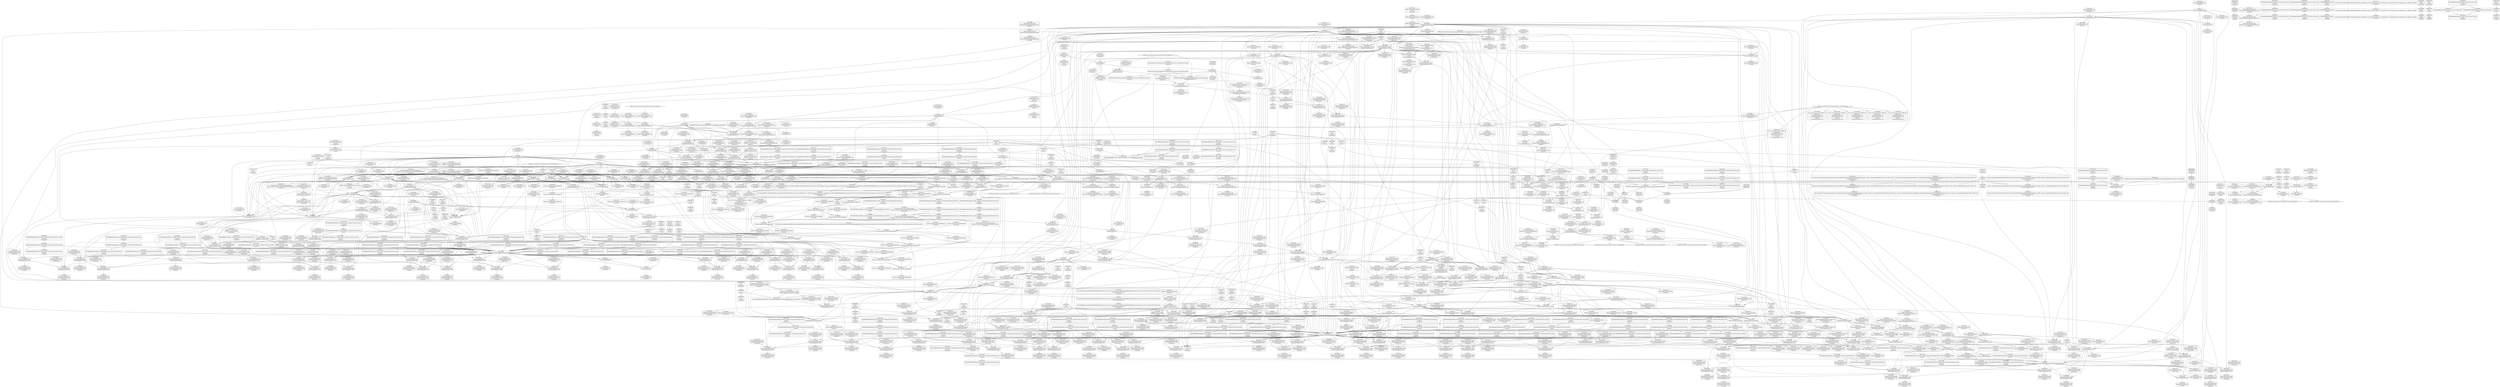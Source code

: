 digraph {
	CE0x52c2400 [shape=record,shape=Mrecord,label="{CE0x52c2400|i64*_getelementptr_inbounds_(_21_x_i64_,_21_x_i64_*___llvm_gcov_ctr143,_i64_0,_i64_11)|*Constant*|*SummSource*}"]
	CE0x5211330 [shape=record,shape=Mrecord,label="{CE0x5211330|GLOBAL:kfree|*Constant*|*SummSource*}"]
	CE0x526c7c0 [shape=record,shape=Mrecord,label="{CE0x526c7c0|selinux_inode_getsecurity:tmp34|security/selinux/hooks.c,3090|*SummSource*}"]
	CE0x5256ee0 [shape=record,shape=Mrecord,label="{CE0x5256ee0|selinux_inode_getsecurity:tmp22|security/selinux/hooks.c,3087}"]
	CE0x5261650 [shape=record,shape=Mrecord,label="{CE0x5261650|selinux_inode_getsecurity:tmp28|security/selinux/hooks.c,3089|*SummSource*}"]
	CE0x52a2840 [shape=record,shape=Mrecord,label="{CE0x52a2840|cred_has_capability:tmp21|security/selinux/hooks.c,1580}"]
	CE0x520eb90 [shape=record,shape=Mrecord,label="{CE0x520eb90|i32_-95|*Constant*|*SummSource*}"]
	CE0x5201660 [shape=record,shape=Mrecord,label="{CE0x5201660|selinux_capable:call|security/selinux/hooks.c,2007|*SummSink*}"]
	CE0x51e8230 [shape=record,shape=Mrecord,label="{CE0x51e8230|get_current:bb|*SummSource*}"]
	CE0x51c56c0 [shape=record,shape=Mrecord,label="{CE0x51c56c0|_call_void_mcount()_#3|*SummSink*}"]
	CE0x5250600 [shape=record,shape=Mrecord,label="{CE0x5250600|selinux_inode_getsecurity:tmp11|security/selinux/hooks.c,3087}"]
	CE0x5256ce0 [shape=record,shape=Mrecord,label="{CE0x5256ce0|selinux_inode_getsecurity:tmp21|security/selinux/hooks.c,3087|*SummSink*}"]
	CE0x51dc8b0 [shape=record,shape=Mrecord,label="{CE0x51dc8b0|i64*_getelementptr_inbounds_(_2_x_i64_,_2_x_i64_*___llvm_gcov_ctr98,_i64_0,_i64_0)|*Constant*|*SummSink*}"]
	CE0x5212630 [shape=record,shape=Mrecord,label="{CE0x5212630|selinux_inode_getsecurity:tmp56|security/selinux/hooks.c,3103|*SummSink*}"]
	CE0x52537b0 [shape=record,shape=Mrecord,label="{CE0x52537b0|selinux_inode_getsecurity:tmp19|security/selinux/hooks.c,3087|*SummSource*}"]
	CE0x5257270 [shape=record,shape=Mrecord,label="{CE0x5257270|selinux_inode_getsecurity:tmp22|security/selinux/hooks.c,3087|*SummSink*}"]
	CE0x520df30 [shape=record,shape=Mrecord,label="{CE0x520df30|selinux_inode_getsecurity:tmp54|security/selinux/hooks.c,3101}"]
	CE0x5276390 [shape=record,shape=Mrecord,label="{CE0x5276390|selinux_inode_getsecurity:tmp38|security/selinux/hooks.c,3094|*SummSource*}"]
	CE0x5274110 [shape=record,shape=Mrecord,label="{CE0x5274110|i64_20|*Constant*|*SummSink*}"]
	CE0x5203a00 [shape=record,shape=Mrecord,label="{CE0x5203a00|selinux_capable:call|security/selinux/hooks.c,2007|*SummSource*}"]
	CE0x5286cd0 [shape=record,shape=Mrecord,label="{CE0x5286cd0|cred_has_capability:tmp25|security/selinux/hooks.c,1582}"]
	CE0x51ae3b0 [shape=record,shape=Mrecord,label="{CE0x51ae3b0|selinux_inode_getsecurity:if.then5|*SummSource*}"]
	CE0x51c2dd0 [shape=record,shape=Mrecord,label="{CE0x51c2dd0|selinux_inode_getsecctx:bb}"]
	CE0x5276210 [shape=record,shape=Mrecord,label="{CE0x5276210|i64_18|*Constant*|*SummSink*}"]
	CE0x52b00e0 [shape=record,shape=Mrecord,label="{CE0x52b00e0|cred_has_capability:sw.default}"]
	CE0x51f9f20 [shape=record,shape=Mrecord,label="{CE0x51f9f20|get_current:entry|*SummSource*}"]
	CE0x51afe90 [shape=record,shape=Mrecord,label="{CE0x51afe90|selinux_inode_getsecctx:return|*SummSink*}"]
	CE0x5250950 [shape=record,shape=Mrecord,label="{CE0x5250950|selinux_inode_getsecurity:tmp11|security/selinux/hooks.c,3087|*SummSink*}"]
	CE0x528ca30 [shape=record,shape=Mrecord,label="{CE0x528ca30|i64*_getelementptr_inbounds_(_21_x_i64_,_21_x_i64_*___llvm_gcov_ctr143,_i64_0,_i64_20)|*Constant*|*SummSource*}"]
	CE0x52c5b20 [shape=record,shape=Mrecord,label="{CE0x52c5b20|GLOBAL:__llvm_gcov_global_state_pred145|Global_var:__llvm_gcov_global_state_pred145}"]
	CE0x524b5b0 [shape=record,shape=Mrecord,label="{CE0x524b5b0|selinux_inode_getsecurity:tmp18|security/selinux/hooks.c,3087}"]
	CE0x52a4de0 [shape=record,shape=Mrecord,label="{CE0x52a4de0|avc_audit:tsid|Function::avc_audit&Arg::tsid::|*SummSink*}"]
	CE0x51ea300 [shape=record,shape=Mrecord,label="{CE0x51ea300|cred_has_capability:sw.bb|*SummSink*}"]
	CE0x51e1400 [shape=record,shape=Mrecord,label="{CE0x51e1400|get_current:tmp3}"]
	CE0x52c17a0 [shape=record,shape=Mrecord,label="{CE0x52c17a0|i64*_getelementptr_inbounds_(_21_x_i64_,_21_x_i64_*___llvm_gcov_ctr143,_i64_0,_i64_8)|*Constant*|*SummSource*}"]
	CE0x52734f0 [shape=record,shape=Mrecord,label="{CE0x52734f0|selinux_inode_getsecurity:tobool18|security/selinux/hooks.c,3097}"]
	CE0x52b3d00 [shape=record,shape=Mrecord,label="{CE0x52b3d00|i64**_getelementptr_inbounds_(_3_x_i64*_,_3_x_i64*_*___llvm_gcda_edge_table144,_i64_0,_i64_0)|*Constant*}"]
	CE0x526d810 [shape=record,shape=Mrecord,label="{CE0x526d810|selinux_inode_getsecurity:tmp40|security/selinux/hooks.c,3094|*SummSink*}"]
	CE0x51af2d0 [shape=record,shape=Mrecord,label="{CE0x51af2d0|selinux_inode_getsecctx:return|*SummSource*}"]
	CE0x51e9310 [shape=record,shape=Mrecord,label="{CE0x51e9310|i64*_getelementptr_inbounds_(_2_x_i64_,_2_x_i64_*___llvm_gcov_ctr131,_i64_0,_i64_1)|*Constant*|*SummSink*}"]
	CE0x524c660 [shape=record,shape=Mrecord,label="{CE0x524c660|selinux_inode_getsecurity:tobool|security/selinux/hooks.c,3075|*SummSink*}"]
	CE0x51c2510 [shape=record,shape=Mrecord,label="{CE0x51c2510|i1_true|*Constant*|*SummSource*}"]
	CE0x5246170 [shape=record,shape=Mrecord,label="{CE0x5246170|selinux_inode_getsecurity:tmp50|security/selinux/hooks.c,3098|*SummSink*}"]
	CE0x5253d10 [shape=record,shape=Mrecord,label="{CE0x5253d10|selinux_inode_getsecurity:tmp20|security/selinux/hooks.c,3087|*SummSource*}"]
	CE0x51b1850 [shape=record,shape=Mrecord,label="{CE0x51b1850|selinux_inode_getsecctx:tmp6|security/selinux/hooks.c,5738}"]
	CE0x52580a0 [shape=record,shape=Mrecord,label="{CE0x52580a0|i64*_getelementptr_inbounds_(_26_x_i64_,_26_x_i64_*___llvm_gcov_ctr242,_i64_0,_i64_11)|*Constant*|*SummSink*}"]
	CE0x51df8d0 [shape=record,shape=Mrecord,label="{CE0x51df8d0|selinux_inode_getsecurity:context|security/selinux/hooks.c, 3072|*SummSink*}"]
	CE0x525c400 [shape=record,shape=Mrecord,label="{CE0x525c400|COLLAPSED:_GCMRE_current_task_external_global_%struct.task_struct*:_elem_0::|security/selinux/hooks.c,3087}"]
	CE0x525c110 [shape=record,shape=Mrecord,label="{CE0x525c110|i32_78|*Constant*}"]
	CE0x524b3e0 [shape=record,shape=Mrecord,label="{CE0x524b3e0|selinux_capable:tmp4|security/selinux/hooks.c,2008|*SummSource*}"]
	CE0x520e850 [shape=record,shape=Mrecord,label="{CE0x520e850|_call_void_kfree(i8*_%tmp54)_#10,_!dbg_!27776|security/selinux/hooks.c,3101|*SummSource*}"]
	CE0x524d390 [shape=record,shape=Mrecord,label="{CE0x524d390|GLOBAL:__llvm_gcov_ctr242|Global_var:__llvm_gcov_ctr242|*SummSink*}"]
	CE0x5205630 [shape=record,shape=Mrecord,label="{CE0x5205630|selinux_inode_getsecurity:land.lhs.true|*SummSource*}"]
	CE0x51eab50 [shape=record,shape=Mrecord,label="{CE0x51eab50|selinux_capable:tmp11|security/selinux/hooks.c,2012}"]
	CE0x5208940 [shape=record,shape=Mrecord,label="{CE0x5208940|selinux_capable:if.end|*SummSink*}"]
	CE0x52a2ac0 [shape=record,shape=Mrecord,label="{CE0x52a2ac0|cred_has_capability:tmp21|security/selinux/hooks.c,1580|*SummSource*}"]
	CE0x51ec0c0 [shape=record,shape=Mrecord,label="{CE0x51ec0c0|selinux_inode_getsecurity:if.then10|*SummSource*}"]
	CE0x52d1270 [shape=record,shape=Mrecord,label="{CE0x52d1270|i64*_getelementptr_inbounds_(_21_x_i64_,_21_x_i64_*___llvm_gcov_ctr143,_i64_0,_i64_6)|*Constant*|*SummSource*}"]
	CE0x51ff9f0 [shape=record,shape=Mrecord,label="{CE0x51ff9f0|selinux_inode_getsecurity:do.body|*SummSource*}"]
	CE0x52c3240 [shape=record,shape=Mrecord,label="{CE0x52c3240|cred_has_capability:tmp16|security/selinux/hooks.c,1576}"]
	CE0x51d4810 [shape=record,shape=Mrecord,label="{CE0x51d4810|selinux_inode_getsecctx:tmp7|security/selinux/hooks.c,5738|*SummSink*}"]
	CE0x51aa1f0 [shape=record,shape=Mrecord,label="{CE0x51aa1f0|selinux_inode_getsecurity:tmp15|security/selinux/hooks.c,3087|*SummSource*}"]
	CE0x5259740 [shape=record,shape=Mrecord,label="{CE0x5259740|i64*_getelementptr_inbounds_(_26_x_i64_,_26_x_i64_*___llvm_gcov_ctr242,_i64_0,_i64_12)|*Constant*|*SummSource*}"]
	CE0x528a6b0 [shape=record,shape=Mrecord,label="{CE0x528a6b0|i64*_getelementptr_inbounds_(_21_x_i64_,_21_x_i64_*___llvm_gcov_ctr143,_i64_0,_i64_19)|*Constant*|*SummSource*}"]
	CE0x51fca10 [shape=record,shape=Mrecord,label="{CE0x51fca10|selinux_inode_getsecurity:if.then|*SummSource*}"]
	CE0x524c2a0 [shape=record,shape=Mrecord,label="{CE0x524c2a0|selinux_inode_getsecurity:tmp18|security/selinux/hooks.c,3087|*SummSink*}"]
	CE0x52cf330 [shape=record,shape=Mrecord,label="{CE0x52cf330|i64**_getelementptr_inbounds_(_3_x_i64*_,_3_x_i64*_*___llvm_gcda_edge_table144,_i64_0,_i64_0)|*Constant*|*SummSource*}"]
	CE0x52cc010 [shape=record,shape=Mrecord,label="{CE0x52cc010|_ret_i32_%rc.0,_!dbg_!27793|security/selinux/avc.c,744}"]
	CE0x52711f0 [shape=record,shape=Mrecord,label="{CE0x52711f0|selinux_inode_getsecurity:sid12|security/selinux/hooks.c,3093|*SummSource*}"]
	CE0x4a283f0 [shape=record,shape=Mrecord,label="{CE0x4a283f0|selinux_inode_getsecurity:name|Function::selinux_inode_getsecurity&Arg::name::}"]
	CE0x52c3870 [shape=record,shape=Mrecord,label="{CE0x52c3870|cred_has_capability:tmp16|security/selinux/hooks.c,1576|*SummSink*}"]
	CE0x51cc660 [shape=record,shape=Mrecord,label="{CE0x51cc660|cred_has_capability:do.cond|*SummSink*}"]
	CE0x524a590 [shape=record,shape=Mrecord,label="{CE0x524a590|i64*_getelementptr_inbounds_(_2_x_i64_,_2_x_i64_*___llvm_gcov_ctr98,_i64_0,_i64_0)|*Constant*}"]
	CE0x51da8e0 [shape=record,shape=Mrecord,label="{CE0x51da8e0|selinux_inode_getsecctx:ctx|Function::selinux_inode_getsecctx&Arg::ctx::|*SummSource*}"]
	CE0x5244a50 [shape=record,shape=Mrecord,label="{CE0x5244a50|selinux_inode_getsecurity:tmp48|security/selinux/hooks.c,3097|*SummSource*}"]
	CE0x5231e40 [shape=record,shape=Mrecord,label="{CE0x5231e40|selinux_capable:tmp3|security/selinux/hooks.c,2008|*SummSource*}"]
	CE0x5257770 [shape=record,shape=Mrecord,label="{CE0x5257770|selinux_inode_getsecurity:tmp23|security/selinux/hooks.c,3087}"]
	CE0x5208530 [shape=record,shape=Mrecord,label="{CE0x5208530|_call_void_mcount()_#3|*SummSink*}"]
	CE0x52b13b0 [shape=record,shape=Mrecord,label="{CE0x52b13b0|cred_has_capability:tmp1}"]
	CE0x4a28350 [shape=record,shape=Mrecord,label="{CE0x4a28350|i8*_getelementptr_inbounds_(_8_x_i8_,_8_x_i8_*_.str63,_i32_0,_i32_0)|*Constant*|*SummSource*}"]
	"CONST[source:2(external),value:0(static)][purpose:{operation}][SrcIdx:18]"
	CE0x525d170 [shape=record,shape=Mrecord,label="{CE0x525d170|selinux_inode_getsecurity:call8|security/selinux/hooks.c,3087|*SummSource*}"]
	CE0x52d4460 [shape=record,shape=Mrecord,label="{CE0x52d4460|__llvm_gcov_indirect_counter_increment:bb4|*SummSink*}"]
	CE0x51d7900 [shape=record,shape=Mrecord,label="{CE0x51d7900|i64*_getelementptr_inbounds_(_6_x_i64_,_6_x_i64_*___llvm_gcov_ctr338,_i64_0,_i64_0)|*Constant*|*SummSource*}"]
	CE0x51ce0d0 [shape=record,shape=Mrecord,label="{CE0x51ce0d0|cred_has_capability:shl|security/selinux/hooks.c,1559}"]
	CE0x52890e0 [shape=record,shape=Mrecord,label="{CE0x52890e0|cred_has_capability:tmp28|security/selinux/hooks.c,1584|*SummSink*}"]
	CE0x5274660 [shape=record,shape=Mrecord,label="{CE0x5274660|selinux_inode_getsecurity:tmp45|security/selinux/hooks.c,3097|*SummSource*}"]
	CE0x52cea20 [shape=record,shape=Mrecord,label="{CE0x52cea20|cred_has_capability:ad|security/selinux/hooks.c, 1555|*SummSource*}"]
	CE0x51df710 [shape=record,shape=Mrecord,label="{CE0x51df710|selinux_capable:if.then|*SummSource*}"]
	CE0x52c8320 [shape=record,shape=Mrecord,label="{CE0x52c8320|0:_i32,_4:_i32,_8:_i32,_12:_i32,_:_CMRE_4,8_|*MultipleSource*|security/selinux/hooks.c,196|security/selinux/hooks.c,197|*LoadInst*|security/selinux/hooks.c,196}"]
	CE0x52c5c20 [shape=record,shape=Mrecord,label="{CE0x52c5c20|cred_has_capability:ad|security/selinux/hooks.c, 1555}"]
	CE0x528cbc0 [shape=record,shape=Mrecord,label="{CE0x528cbc0|cred_has_capability:tmp32|security/selinux/hooks.c,1586|*SummSink*}"]
	CE0x524c840 [shape=record,shape=Mrecord,label="{CE0x524c840|i64_2|*Constant*}"]
	CE0x522e330 [shape=record,shape=Mrecord,label="{CE0x522e330|cred_sid:tmp3|*SummSink*}"]
	CE0x51bac30 [shape=record,shape=Mrecord,label="{CE0x51bac30|selinux_inode_getsecctx:tmp8|security/selinux/hooks.c,5739|*SummSink*}"]
	CE0x528cd40 [shape=record,shape=Mrecord,label="{CE0x528cd40|cred_sid:bb}"]
	CE0x523f200 [shape=record,shape=Mrecord,label="{CE0x523f200|selinux_inode_getsecurity:tmp2|*LoadInst*|security/selinux/hooks.c,3073}"]
	CE0x525b530 [shape=record,shape=Mrecord,label="{CE0x525b530|GLOBAL:cred_has_capability|*Constant*}"]
	CE0x5200a30 [shape=record,shape=Mrecord,label="{CE0x5200a30|selinux_inode_getsecurity:if.end|*SummSink*}"]
	CE0x5255ff0 [shape=record,shape=Mrecord,label="{CE0x5255ff0|i8*_getelementptr_inbounds_(_45_x_i8_,_45_x_i8_*_.str12,_i32_0,_i32_0)|*Constant*}"]
	CE0x51bdd20 [shape=record,shape=Mrecord,label="{CE0x51bdd20|selinux_inode_getsecctx:tmp2|security/selinux/hooks.c,5737}"]
	CE0x52560b0 [shape=record,shape=Mrecord,label="{CE0x52560b0|i8*_getelementptr_inbounds_(_45_x_i8_,_45_x_i8_*_.str12,_i32_0,_i32_0)|*Constant*|*SummSource*}"]
	CE0x52acfa0 [shape=record,shape=Mrecord,label="{CE0x52acfa0|cred_has_capability:tmp8|security/selinux/hooks.c,1575}"]
	CE0x51ebec0 [shape=record,shape=Mrecord,label="{CE0x51ebec0|selinux_inode_getsecurity:context|security/selinux/hooks.c, 3072|*SummSource*}"]
	CE0x51d00e0 [shape=record,shape=Mrecord,label="{CE0x51d00e0|selinux_capable:tmp|*SummSink*}"]
	CE0x5275c40 [shape=record,shape=Mrecord,label="{CE0x5275c40|selinux_inode_getsecurity:tobool15|security/selinux/hooks.c,3094|*SummSink*}"]
	CE0x5262130 [shape=record,shape=Mrecord,label="{CE0x5262130|selinux_inode_getsecurity:tmp30|security/selinux/hooks.c,3089|*SummSource*}"]
	CE0x5201f10 [shape=record,shape=Mrecord,label="{CE0x5201f10|i64_1|*Constant*}"]
	CE0x51b27b0 [shape=record,shape=Mrecord,label="{CE0x51b27b0|selinux_inode_getsecurity:i_security|security/selinux/hooks.c,3073|*SummSink*}"]
	CE0x52a0170 [shape=record,shape=Mrecord,label="{CE0x52a0170|cred_has_capability:tmp7|security/selinux/hooks.c,1574}"]
	CE0x5261580 [shape=record,shape=Mrecord,label="{CE0x5261580|selinux_inode_getsecurity:tmp28|security/selinux/hooks.c,3089}"]
	CE0x52ad720 [shape=record,shape=Mrecord,label="{CE0x52ad720|cred_has_capability:tmp9|security/selinux/hooks.c,1575|*SummSink*}"]
	CE0x52c3790 [shape=record,shape=Mrecord,label="{CE0x52c3790|i64*_getelementptr_inbounds_(_21_x_i64_,_21_x_i64_*___llvm_gcov_ctr143,_i64_0,_i64_12)|*Constant*|*SummSink*}"]
	CE0x52cc2a0 [shape=record,shape=Mrecord,label="{CE0x52cc2a0|avc_has_perm_noaudit:avd|Function::avc_has_perm_noaudit&Arg::avd::|*SummSource*}"]
	CE0x52452d0 [shape=record,shape=Mrecord,label="{CE0x52452d0|i64*_getelementptr_inbounds_(_26_x_i64_,_26_x_i64_*___llvm_gcov_ctr242,_i64_0,_i64_22)|*Constant*}"]
	CE0x5258180 [shape=record,shape=Mrecord,label="{CE0x5258180|selinux_inode_getsecurity:tmp24|security/selinux/hooks.c,3087}"]
	CE0x5215230 [shape=record,shape=Mrecord,label="{CE0x5215230|_ret_void|*SummSink*}"]
	CE0x51d4580 [shape=record,shape=Mrecord,label="{CE0x51d4580|selinux_inode_getsecctx:tmp7|security/selinux/hooks.c,5738}"]
	CE0x5298ea0 [shape=record,shape=Mrecord,label="{CE0x5298ea0|cred_has_capability:bb|*SummSource*}"]
	CE0x529c560 [shape=record,shape=Mrecord,label="{CE0x529c560|i8_3|*Constant*|*SummSource*}"]
	CE0x520d240 [shape=record,shape=Mrecord,label="{CE0x520d240|selinux_inode_getsecurity:tmp53|security/selinux/hooks.c,3101|*SummSource*}"]
	CE0x52a5990 [shape=record,shape=Mrecord,label="{CE0x52a5990|avc_audit:avd|Function::avc_audit&Arg::avd::|*SummSink*}"]
	CE0x51e3090 [shape=record,shape=Mrecord,label="{CE0x51e3090|cred_has_capability:return|*SummSink*}"]
	CE0x5260490 [shape=record,shape=Mrecord,label="{CE0x5260490|_ret_i32_%retval.0,_!dbg_!27725|security/selinux/hooks.c,2012|*SummSink*}"]
	CE0x52517e0 [shape=record,shape=Mrecord,label="{CE0x52517e0|i64_6|*Constant*}"]
	CE0x52444f0 [shape=record,shape=Mrecord,label="{CE0x52444f0|selinux_inode_getsecurity:tmp47|security/selinux/hooks.c,3097|*SummSource*}"]
	CE0x51d0d80 [shape=record,shape=Mrecord,label="{CE0x51d0d80|i8*_getelementptr_inbounds_(_8_x_i8_,_8_x_i8_*_.str63,_i32_0,_i32_0)|*Constant*}"]
	CE0x5209ac0 [shape=record,shape=Mrecord,label="{CE0x5209ac0|selinux_inode_getsecurity:if.else|*SummSource*}"]
	CE0x520e9d0 [shape=record,shape=Mrecord,label="{CE0x520e9d0|_call_void_kfree(i8*_%tmp54)_#10,_!dbg_!27776|security/selinux/hooks.c,3101|*SummSink*}"]
	CE0x524bdb0 [shape=record,shape=Mrecord,label="{CE0x524bdb0|selinux_inode_getsecurity:tmp17|security/selinux/hooks.c,3087|*SummSink*}"]
	CE0x5232360 [shape=record,shape=Mrecord,label="{CE0x5232360|selinux_capable:tmp2|security/selinux/hooks.c,2008|*SummSource*}"]
	CE0x52a09d0 [shape=record,shape=Mrecord,label="{CE0x52a09d0|GLOBAL:__llvm_gcov_global_state_pred145|Global_var:__llvm_gcov_global_state_pred145|*SummSink*}"]
	CE0x52c98d0 [shape=record,shape=Mrecord,label="{CE0x52c98d0|cred_has_capability:sclass.0|*SummSink*}"]
	CE0x52a8f20 [shape=record,shape=Mrecord,label="{CE0x52a8f20|cred_has_capability:cap1|security/selinux/hooks.c,1563}"]
	CE0x52c7a90 [shape=record,shape=Mrecord,label="{CE0x52c7a90|__llvm_gcov_indirect_counter_increment:pred|*SummSink*}"]
	CE0x51eb7a0 [shape=record,shape=Mrecord,label="{CE0x51eb7a0|selinux_capable:if.end}"]
	CE0x51c9570 [shape=record,shape=Mrecord,label="{CE0x51c9570|i64_0|*Constant*}"]
	CE0x51d01e0 [shape=record,shape=Mrecord,label="{CE0x51d01e0|selinux_capable:tmp1|*SummSource*}"]
	CE0x5237710 [shape=record,shape=Mrecord,label="{CE0x5237710|_ret_i32_%tmp6,_!dbg_!27716|security/selinux/hooks.c,197|*SummSink*}"]
	CE0x5274a60 [shape=record,shape=Mrecord,label="{CE0x5274a60|selinux_inode_getsecurity:call13|security/selinux/hooks.c,3093|*SummSink*}"]
	CE0x52cf3a0 [shape=record,shape=Mrecord,label="{CE0x52cf3a0|i64**_getelementptr_inbounds_(_3_x_i64*_,_3_x_i64*_*___llvm_gcda_edge_table144,_i64_0,_i64_0)|*Constant*|*SummSink*}"]
	CE0x51ffbc0 [shape=record,shape=Mrecord,label="{CE0x51ffbc0|selinux_inode_getsecurity:if.end}"]
	CE0x51fcae0 [shape=record,shape=Mrecord,label="{CE0x51fcae0|selinux_inode_getsecurity:if.then|*SummSink*}"]
	CE0x51b2cc0 [shape=record,shape=Mrecord,label="{CE0x51b2cc0|selinux_inode_getsecurity:buffer|Function::selinux_inode_getsecurity&Arg::buffer::|*SummSink*}"]
	CE0x52739e0 [shape=record,shape=Mrecord,label="{CE0x52739e0|selinux_inode_getsecurity:tobool18|security/selinux/hooks.c,3097|*SummSink*}"]
	CE0x522eb10 [shape=record,shape=Mrecord,label="{CE0x522eb10|_call_void_mcount()_#3|*SummSink*}"]
	CE0x52c53d0 [shape=record,shape=Mrecord,label="{CE0x52c53d0|cred_has_capability:tmp13|security/selinux/hooks.c,1575}"]
	CE0x528ae60 [shape=record,shape=Mrecord,label="{CE0x528ae60|cred_has_capability:tmp31|security/selinux/hooks.c,1585|*SummSource*}"]
	CE0x52b1420 [shape=record,shape=Mrecord,label="{CE0x52b1420|cred_has_capability:tmp1|*SummSource*}"]
	CE0x5296590 [shape=record,shape=Mrecord,label="{CE0x5296590|cred_has_capability:if.then}"]
	CE0x5260340 [shape=record,shape=Mrecord,label="{CE0x5260340|_ret_i32_%retval.0,_!dbg_!27725|security/selinux/hooks.c,2012|*SummSource*}"]
	CE0x5251ae0 [shape=record,shape=Mrecord,label="{CE0x5251ae0|selinux_inode_getsecurity:tmp8|security/selinux/hooks.c,3076}"]
	CE0x51bdee0 [shape=record,shape=Mrecord,label="{CE0x51bdee0|selinux_inode_getsecctx:bb|*SummSource*}"]
	CE0x52cb3d0 [shape=record,shape=Mrecord,label="{CE0x52cb3d0|avc_has_perm_noaudit:requested|Function::avc_has_perm_noaudit&Arg::requested::}"]
	CE0x51faa80 [shape=record,shape=Mrecord,label="{CE0x51faa80|i64*_getelementptr_inbounds_(_26_x_i64_,_26_x_i64_*___llvm_gcov_ctr242,_i64_0,_i64_0)|*Constant*|*SummSink*}"]
	CE0x520e690 [shape=record,shape=Mrecord,label="{CE0x520e690|_call_void_kfree(i8*_%tmp54)_#10,_!dbg_!27776|security/selinux/hooks.c,3101}"]
	CE0x52526f0 [shape=record,shape=Mrecord,label="{CE0x52526f0|i64*_getelementptr_inbounds_(_26_x_i64_,_26_x_i64_*___llvm_gcov_ctr242,_i64_0,_i64_4)|*Constant*|*SummSource*}"]
	CE0x529c210 [shape=record,shape=Mrecord,label="{CE0x529c210|cred_sid:tmp4|*LoadInst*|security/selinux/hooks.c,196|*SummSource*}"]
	CE0x52543d0 [shape=record,shape=Mrecord,label="{CE0x52543d0|i64*_getelementptr_inbounds_(_26_x_i64_,_26_x_i64_*___llvm_gcov_ctr242,_i64_0,_i64_9)|*Constant*|*SummSource*}"]
	CE0x51e2060 [shape=record,shape=Mrecord,label="{CE0x51e2060|selinux_capable:tmp9|security/selinux/hooks.c,2011}"]
	CE0x52c7f30 [shape=record,shape=Mrecord,label="{CE0x52c7f30|cred_has_capability:sw.epilog}"]
	CE0x5200af0 [shape=record,shape=Mrecord,label="{CE0x5200af0|selinux_inode_getsecurity:bb}"]
	CE0x52ca2b0 [shape=record,shape=Mrecord,label="{CE0x52ca2b0|avc_has_perm_noaudit:entry|*SummSource*}"]
	CE0x524e0a0 [shape=record,shape=Mrecord,label="{CE0x524e0a0|selinux_inode_getsecurity:tmp7|security/selinux/hooks.c,3075|*SummSource*}"]
	CE0x52ced00 [shape=record,shape=Mrecord,label="{CE0x52ced00|__llvm_gcov_indirect_counter_increment:tmp5|*SummSink*}"]
	CE0x5286f50 [shape=record,shape=Mrecord,label="{CE0x5286f50|cred_has_capability:tmp25|security/selinux/hooks.c,1582|*SummSource*}"]
	"CONST[source:0(mediator),value:0(static)][purpose:{operation}][SnkIdx:3]"
	CE0x51fe850 [shape=record,shape=Mrecord,label="{CE0x51fe850|i64**_getelementptr_inbounds_(_3_x_i64*_,_3_x_i64*_*___llvm_gcda_edge_table144,_i64_0,_i64_1)|*Constant*|*SummSink*}"]
	CE0x5208280 [shape=record,shape=Mrecord,label="{CE0x5208280|selinux_inode_getsecurity:if.end20|*SummSource*}"]
	CE0x51fd1b0 [shape=record,shape=Mrecord,label="{CE0x51fd1b0|selinux_inode_getsecurity:tobool3|security/selinux/hooks.c,3087}"]
	CE0x5253420 [shape=record,shape=Mrecord,label="{CE0x5253420|selinux_inode_getsecurity:tobool|security/selinux/hooks.c,3075|*SummSource*}"]
	CE0x51d0170 [shape=record,shape=Mrecord,label="{CE0x51d0170|selinux_capable:tmp1}"]
	CE0x52a9800 [shape=record,shape=Mrecord,label="{CE0x52a9800|cred_sid:tmp6|security/selinux/hooks.c,197|*SummSource*}"]
	CE0x52961c0 [shape=record,shape=Mrecord,label="{CE0x52961c0|__llvm_gcov_indirect_counter_increment:bb|*SummSink*}"]
	CE0x52cbef0 [shape=record,shape=Mrecord,label="{CE0x52cbef0|avc_has_perm_noaudit:flags|Function::avc_has_perm_noaudit&Arg::flags::|*SummSink*}"]
	CE0x525eaf0 [shape=record,shape=Mrecord,label="{CE0x525eaf0|selinux_capable:ns|Function::selinux_capable&Arg::ns::|*SummSink*}"]
	CE0x5244c10 [shape=record,shape=Mrecord,label="{CE0x5244c10|selinux_inode_getsecurity:tmp48|security/selinux/hooks.c,3097|*SummSink*}"]
	CE0x528d810 [shape=record,shape=Mrecord,label="{CE0x528d810|cred_sid:bb|*SummSink*}"]
	CE0x52c7ff0 [shape=record,shape=Mrecord,label="{CE0x52c7ff0|cred_sid:sid|security/selinux/hooks.c,197|*SummSource*}"]
	CE0x5251bc0 [shape=record,shape=Mrecord,label="{CE0x5251bc0|selinux_inode_getsecurity:tmp8|security/selinux/hooks.c,3076|*SummSink*}"]
	CE0x520fae0 [shape=record,shape=Mrecord,label="{CE0x520fae0|cred_has_capability:cred|Function::cred_has_capability&Arg::cred::|*SummSource*}"]
	CE0x522cfd0 [shape=record,shape=Mrecord,label="{CE0x522cfd0|selinux_capable:tmp7|security/selinux/hooks.c,2009}"]
	CE0x5236960 [shape=record,shape=Mrecord,label="{CE0x5236960|cred_has_capability:return}"]
	CE0x52765c0 [shape=record,shape=Mrecord,label="{CE0x52765c0|i64_17|*Constant*|*SummSource*}"]
	CE0x52752f0 [shape=record,shape=Mrecord,label="{CE0x52752f0|selinux_inode_getsecurity:error.0|*SummSink*}"]
	CE0x529e670 [shape=record,shape=Mrecord,label="{CE0x529e670|GLOBAL:__llvm_gcov_indirect_counter_increment|*Constant*|*SummSource*}"]
	CE0x52c28b0 [shape=record,shape=Mrecord,label="{CE0x52c28b0|cred_has_capability:tmp15|security/selinux/hooks.c,1575|*SummSource*}"]
	CE0x51e0e60 [shape=record,shape=Mrecord,label="{CE0x51e0e60|i32_1|*Constant*|*SummSource*}"]
	CE0x51b8720 [shape=record,shape=Mrecord,label="{CE0x51b8720|selinux_inode_getsecctx:tmp2|security/selinux/hooks.c,5737|*SummSource*}"]
	CE0x522d680 [shape=record,shape=Mrecord,label="{CE0x522d680|selinux_capable:tmp6|security/selinux/hooks.c,2009}"]
	CE0x5238370 [shape=record,shape=Mrecord,label="{CE0x5238370|cred_has_capability:do.end6|*SummSink*}"]
	CE0x529d2b0 [shape=record,shape=Mrecord,label="{CE0x529d2b0|cred_sid:tmp5|security/selinux/hooks.c,196}"]
	CE0x51e0ae0 [shape=record,shape=Mrecord,label="{CE0x51e0ae0|i64_1|*Constant*}"]
	CE0x51fba70 [shape=record,shape=Mrecord,label="{CE0x51fba70|selinux_inode_getsecurity:if.end17|*SummSink*}"]
	CE0x5205500 [shape=record,shape=Mrecord,label="{CE0x5205500|selinux_inode_getsecurity:land.lhs.true}"]
	CE0x52cf5a0 [shape=record,shape=Mrecord,label="{CE0x52cf5a0|i64*_getelementptr_inbounds_(_21_x_i64_,_21_x_i64_*___llvm_gcov_ctr143,_i64_0,_i64_6)|*Constant*|*SummSink*}"]
	CE0x51e02a0 [shape=record,shape=Mrecord,label="{CE0x51e02a0|get_current:tmp1|*SummSource*}"]
	CE0x525e1d0 [shape=record,shape=Mrecord,label="{CE0x525e1d0|selinux_capable:cred|Function::selinux_capable&Arg::cred::|*SummSink*}"]
	CE0x51ddeb0 [shape=record,shape=Mrecord,label="{CE0x51ddeb0|selinux_inode_getsecctx:tmp9|security/selinux/hooks.c,5739}"]
	CE0x524db40 [shape=record,shape=Mrecord,label="{CE0x524db40|selinux_inode_getsecurity:tmp6|security/selinux/hooks.c,3075|*SummSource*}"]
	CE0x51fb880 [shape=record,shape=Mrecord,label="{CE0x51fb880|i64*_getelementptr_inbounds_(_2_x_i64_,_2_x_i64_*___llvm_gcov_ctr98,_i64_0,_i64_0)|*Constant*|*SummSource*}"]
	CE0x52cda10 [shape=record,shape=Mrecord,label="{CE0x52cda10|cred_has_capability:tmp18|security/selinux/hooks.c,1580|*SummSource*}"]
	CE0x52c9050 [shape=record,shape=Mrecord,label="{CE0x52c9050|GLOBAL:avc_has_perm_noaudit|*Constant*}"]
	CE0x5289000 [shape=record,shape=Mrecord,label="{CE0x5289000|i64*_getelementptr_inbounds_(_21_x_i64_,_21_x_i64_*___llvm_gcov_ctr143,_i64_0,_i64_18)|*Constant*|*SummSink*}"]
	CE0x5200e40 [shape=record,shape=Mrecord,label="{CE0x5200e40|GLOBAL:cap_capable|*Constant*|*SummSource*}"]
	CE0x528a9c0 [shape=record,shape=Mrecord,label="{CE0x528a9c0|i32_-22|*Constant*}"]
	CE0x51c23a0 [shape=record,shape=Mrecord,label="{CE0x51c23a0|i1_true|*Constant*}"]
	CE0x64df670 [shape=record,shape=Mrecord,label="{CE0x64df670|selinux_inode_getsecurity:inode|Function::selinux_inode_getsecurity&Arg::inode::|*SummSink*}"]
	CE0x51bda90 [shape=record,shape=Mrecord,label="{CE0x51bda90|selinux_inode_getsecctx:cmp|security/selinux/hooks.c,5737|*SummSink*}"]
	CE0x52a1d60 [shape=record,shape=Mrecord,label="{CE0x52a1d60|selinux_capable:tmp5|security/selinux/hooks.c,2008|*SummSink*}"]
	CE0x52d3000 [shape=record,shape=Mrecord,label="{CE0x52d3000|__llvm_gcov_indirect_counter_increment:tmp5}"]
	CE0x5261020 [shape=record,shape=Mrecord,label="{CE0x5261020|i64_13|*Constant*|*SummSink*}"]
	CE0x51e8d90 [shape=record,shape=Mrecord,label="{CE0x51e8d90|cred_sid:entry|*SummSource*}"]
	CE0x529a730 [shape=record,shape=Mrecord,label="{CE0x529a730|cred_has_capability:tmp3|security/selinux/hooks.c,1567|*SummSink*}"]
	CE0x5204f90 [shape=record,shape=Mrecord,label="{CE0x5204f90|selinux_capable:bb}"]
	CE0x52713b0 [shape=record,shape=Mrecord,label="{CE0x52713b0|selinux_inode_getsecurity:sid12|security/selinux/hooks.c,3093|*SummSink*}"]
	CE0x52ce000 [shape=record,shape=Mrecord,label="{CE0x52ce000|GLOBAL:avc_audit|*Constant*}"]
	CE0x52ae1f0 [shape=record,shape=Mrecord,label="{CE0x52ae1f0|i64*_getelementptr_inbounds_(_21_x_i64_,_21_x_i64_*___llvm_gcov_ctr143,_i64_0,_i64_8)|*Constant*}"]
	CE0x52d2a10 [shape=record,shape=Mrecord,label="{CE0x52d2a10|i64*_null|*Constant*|*SummSource*}"]
	CE0x52d2e30 [shape=record,shape=Mrecord,label="{CE0x52d2e30|GLOBAL:cred_sid|*Constant*}"]
	CE0x5252050 [shape=record,shape=Mrecord,label="{CE0x5252050|selinux_inode_getsecurity:tmp9|security/selinux/hooks.c,3076}"]
	CE0x5209980 [shape=record,shape=Mrecord,label="{CE0x5209980|selinux_inode_getsecurity:if.else}"]
	CE0x52cde50 [shape=record,shape=Mrecord,label="{CE0x52cde50|GLOBAL:__llvm_gcov_ctr143|Global_var:__llvm_gcov_ctr143|*SummSink*}"]
	CE0x52ad3b0 [shape=record,shape=Mrecord,label="{CE0x52ad3b0|_call_void_asm_sideeffect_1:_09ud2_0A.pushsection___bug_table,_22a_22_0A2:_09.long_1b_-_2b,_$_0:c_-_2b_0A_09.word_$_1:c_,_0_0A_09.org_2b+$_2:c_0A.popsection_,_i,i,i,_dirflag_,_fpsr_,_flags_(i8*_getelementptr_inbounds_(_25_x_i8_,_25_x_i8_*_.str3,_i32_0,_i32_0),_i32_1575,_i64_12)_#3,_!dbg_!27737,_!srcloc_!27740|security/selinux/hooks.c,1575}"]
	CE0x52ccc00 [shape=record,shape=Mrecord,label="{CE0x52ccc00|i64_13|*Constant*}"]
	CE0x52cad00 [shape=record,shape=Mrecord,label="{CE0x52cad00|avc_has_perm_noaudit:tsid|Function::avc_has_perm_noaudit&Arg::tsid::}"]
	CE0x52707e0 [shape=record,shape=Mrecord,label="{CE0x52707e0|selinux_inode_getsecurity:tmp36|security/selinux/hooks.c,3093|*SummSource*}"]
	CE0x520f9d0 [shape=record,shape=Mrecord,label="{CE0x520f9d0|cred_has_capability:cred|Function::cred_has_capability&Arg::cred::}"]
	CE0x52c8b00 [shape=record,shape=Mrecord,label="{CE0x52c8b00|cred_has_capability:tmp17|security/selinux/hooks.c,1576|*SummSink*}"]
	CE0x52a5c60 [shape=record,shape=Mrecord,label="{CE0x52a5c60|avc_audit:result|Function::avc_audit&Arg::result::|*SummSource*}"]
	CE0x51e89b0 [shape=record,shape=Mrecord,label="{CE0x51e89b0|cred_sid:tmp1|*SummSource*}"]
	CE0x51aa3b0 [shape=record,shape=Mrecord,label="{CE0x51aa3b0|selinux_inode_getsecurity:tmp15|security/selinux/hooks.c,3087|*SummSink*}"]
	CE0x52c9da0 [shape=record,shape=Mrecord,label="{CE0x52c9da0|cred_has_capability:call7|security/selinux/hooks.c,1579|*SummSink*}"]
	CE0x525e2e0 [shape=record,shape=Mrecord,label="{CE0x525e2e0|GLOBAL:init_user_ns|Global_var:init_user_ns}"]
	CE0x5261480 [shape=record,shape=Mrecord,label="{CE0x5261480|i64_14|*Constant*|*SummSink*}"]
	CE0x51bdb00 [shape=record,shape=Mrecord,label="{CE0x51bdb00|i64_2|*Constant*|*SummSource*}"]
	CE0x51a9fd0 [shape=record,shape=Mrecord,label="{CE0x51a9fd0|selinux_inode_getsecurity:tmp15|security/selinux/hooks.c,3087}"]
	CE0x51c73c0 [shape=record,shape=Mrecord,label="{CE0x51c73c0|selinux_inode_getsecurity:name|Function::selinux_inode_getsecurity&Arg::name::|*SummSink*}"]
	CE0x51d9380 [shape=record,shape=Mrecord,label="{CE0x51d9380|selinux_inode_getsecctx:tmp10|security/selinux/hooks.c,5741}"]
	CE0x52a2c00 [shape=record,shape=Mrecord,label="{CE0x52a2c00|cred_has_capability:tmp21|security/selinux/hooks.c,1580|*SummSink*}"]
	CE0x52c7870 [shape=record,shape=Mrecord,label="{CE0x52c7870|__llvm_gcov_indirect_counter_increment:pred}"]
	CE0x520b850 [shape=record,shape=Mrecord,label="{CE0x520b850|__llvm_gcov_indirect_counter_increment:counters|Function::__llvm_gcov_indirect_counter_increment&Arg::counters::}"]
	CE0x51bae50 [shape=record,shape=Mrecord,label="{CE0x51bae50|selinux_inode_getsecctx:tmp1}"]
	CE0x5232ac0 [shape=record,shape=Mrecord,label="{CE0x5232ac0|i64*_getelementptr_inbounds_(_6_x_i64_,_6_x_i64_*___llvm_gcov_ctr142,_i64_0,_i64_0)|*Constant*|*SummSource*}"]
	CE0x525f120 [shape=record,shape=Mrecord,label="{CE0x525f120|selinux_capable:audit|Function::selinux_capable&Arg::audit::}"]
	CE0x5252e80 [shape=record,shape=Mrecord,label="{CE0x5252e80|selinux_inode_getsecurity:call|security/selinux/hooks.c,3075|*SummSink*}"]
	CE0x52a80c0 [shape=record,shape=Mrecord,label="{CE0x52a80c0|cred_has_capability:tmp23|security/selinux/hooks.c,1582|*SummSink*}"]
	CE0x51feee0 [shape=record,shape=Mrecord,label="{CE0x51feee0|cred_has_capability:call|security/selinux/hooks.c,1558|*SummSink*}"]
	CE0x52c9200 [shape=record,shape=Mrecord,label="{CE0x52c9200|i16_4|*Constant*}"]
	CE0x52c84f0 [shape=record,shape=Mrecord,label="{CE0x52c84f0|i16_47|*Constant*}"]
	CE0x529b020 [shape=record,shape=Mrecord,label="{CE0x529b020|i64*_getelementptr_inbounds_(_21_x_i64_,_21_x_i64_*___llvm_gcov_ctr143,_i64_0,_i64_5)|*Constant*|*SummSource*}"]
	CE0x51e4c50 [shape=record,shape=Mrecord,label="{CE0x51e4c50|cred_has_capability:type|security/selinux/hooks.c,1562|*SummSink*}"]
	CE0x52b2ba0 [shape=record,shape=Mrecord,label="{CE0x52b2ba0|cred_has_capability:if.then9|*SummSink*}"]
	CE0x52c3a60 [shape=record,shape=Mrecord,label="{CE0x52c3a60|i64*_getelementptr_inbounds_(_21_x_i64_,_21_x_i64_*___llvm_gcov_ctr143,_i64_0,_i64_9)|*Constant*}"]
	CE0x51fc930 [shape=record,shape=Mrecord,label="{CE0x51fc930|selinux_inode_getsecurity:if.then}"]
	CE0x51e6be0 [shape=record,shape=Mrecord,label="{CE0x51e6be0|cred_has_capability:do.end}"]
	CE0x51e2190 [shape=record,shape=Mrecord,label="{CE0x51e2190|selinux_capable:tmp9|security/selinux/hooks.c,2011|*SummSource*}"]
	CE0x52cbe80 [shape=record,shape=Mrecord,label="{CE0x52cbe80|avc_has_perm_noaudit:flags|Function::avc_has_perm_noaudit&Arg::flags::|*SummSource*}"]
	CE0x522eaa0 [shape=record,shape=Mrecord,label="{CE0x522eaa0|_call_void_mcount()_#3|*SummSource*}"]
	CE0x524e3e0 [shape=record,shape=Mrecord,label="{CE0x524e3e0|i64*_getelementptr_inbounds_(_26_x_i64_,_26_x_i64_*___llvm_gcov_ctr242,_i64_0,_i64_3)|*Constant*}"]
	CE0x52a1a30 [shape=record,shape=Mrecord,label="{CE0x52a1a30|selinux_capable:tmp5|security/selinux/hooks.c,2008}"]
	CE0x52adaa0 [shape=record,shape=Mrecord,label="{CE0x52adaa0|_call_void_asm_sideeffect_1:_09ud2_0A.pushsection___bug_table,_22a_22_0A2:_09.long_1b_-_2b,_$_0:c_-_2b_0A_09.word_$_1:c_,_0_0A_09.org_2b+$_2:c_0A.popsection_,_i,i,i,_dirflag_,_fpsr_,_flags_(i8*_getelementptr_inbounds_(_25_x_i8_,_25_x_i8_*_.str3,_i32_0,_i32_0),_i32_1575,_i64_12)_#3,_!dbg_!27737,_!srcloc_!27740|security/selinux/hooks.c,1575|*SummSink*}"]
	CE0x52c42e0 [shape=record,shape=Mrecord,label="{CE0x52c42e0|cred_has_capability:tmp11|security/selinux/hooks.c,1575|*SummSink*}"]
	CE0x51a8f40 [shape=record,shape=Mrecord,label="{CE0x51a8f40|i64_5|*Constant*}"]
	CE0x51b6470 [shape=record,shape=Mrecord,label="{CE0x51b6470|selinux_inode_getsecctx:if.end|*SummSource*}"]
	CE0x51e91a0 [shape=record,shape=Mrecord,label="{CE0x51e91a0|i64*_getelementptr_inbounds_(_2_x_i64_,_2_x_i64_*___llvm_gcov_ctr131,_i64_0,_i64_1)|*Constant*|*SummSource*}"]
	CE0x522da30 [shape=record,shape=Mrecord,label="{CE0x522da30|cred_sid:tmp2|*SummSource*}"]
	CE0x520f210 [shape=record,shape=Mrecord,label="{CE0x520f210|selinux_inode_getsecurity:retval.0}"]
	CE0x51e0c60 [shape=record,shape=Mrecord,label="{CE0x51e0c60|cred_has_capability:if.end}"]
	CE0x52570e0 [shape=record,shape=Mrecord,label="{CE0x52570e0|selinux_inode_getsecurity:tmp22|security/selinux/hooks.c,3087|*SummSource*}"]
	CE0x51fb5c0 [shape=record,shape=Mrecord,label="{CE0x51fb5c0|get_current:tmp2|*SummSink*}"]
	CE0x5295820 [shape=record,shape=Mrecord,label="{CE0x5295820|cred_has_capability:tmp5|security/selinux/hooks.c,1570|*SummSource*}"]
	CE0x51eb370 [shape=record,shape=Mrecord,label="{CE0x51eb370|cred_has_capability:call|security/selinux/hooks.c,1558}"]
	CE0x522e6a0 [shape=record,shape=Mrecord,label="{CE0x522e6a0|_ret_i32_%tmp6,_!dbg_!27716|security/selinux/hooks.c,197}"]
	CE0x51d9ee0 [shape=record,shape=Mrecord,label="{CE0x51d9ee0|selinux_inode_getsecurity:tmp1}"]
	CE0x528b830 [shape=record,shape=Mrecord,label="{CE0x528b830|i32_-22|*Constant*|*SummSink*}"]
	CE0x52ca470 [shape=record,shape=Mrecord,label="{CE0x52ca470|avc_has_perm_noaudit:entry|*SummSink*}"]
	CE0x51ff370 [shape=record,shape=Mrecord,label="{CE0x51ff370|selinux_inode_getsecurity:do.end}"]
	CE0x5274320 [shape=record,shape=Mrecord,label="{CE0x5274320|i64_20|*Constant*}"]
	CE0x5245be0 [shape=record,shape=Mrecord,label="{CE0x5245be0|selinux_inode_getsecurity:tmp50|security/selinux/hooks.c,3098|*SummSource*}"]
	CE0x52c5580 [shape=record,shape=Mrecord,label="{CE0x52c5580|cred_has_capability:tmp13|security/selinux/hooks.c,1575|*SummSink*}"]
	CE0x52a6750 [shape=record,shape=Mrecord,label="{CE0x52a6750|cred_has_capability:tobool|security/selinux/hooks.c,1582|*SummSink*}"]
	CE0x52cdcd0 [shape=record,shape=Mrecord,label="{CE0x52cdcd0|GLOBAL:__llvm_gcov_ctr143|Global_var:__llvm_gcov_ctr143}"]
	CE0x5210720 [shape=record,shape=Mrecord,label="{CE0x5210720|_ret_i32_%retval.0,_!dbg_!27765|security/selinux/hooks.c,1586|*SummSource*}"]
	CE0x522daa0 [shape=record,shape=Mrecord,label="{CE0x522daa0|cred_sid:tmp2|*SummSink*}"]
	CE0x524edd0 [shape=record,shape=Mrecord,label="{CE0x524edd0|_ret_i32_%retval.0,_!dbg_!27725|security/selinux/hooks.c,2012}"]
	CE0x5254090 [shape=record,shape=Mrecord,label="{CE0x5254090|i64*_getelementptr_inbounds_(_26_x_i64_,_26_x_i64_*___llvm_gcov_ctr242,_i64_0,_i64_9)|*Constant*}"]
	CE0x5270220 [shape=record,shape=Mrecord,label="{CE0x5270220|i64*_getelementptr_inbounds_(_26_x_i64_,_26_x_i64_*___llvm_gcov_ctr242,_i64_0,_i64_16)|*Constant*}"]
	CE0x51aa570 [shape=record,shape=Mrecord,label="{CE0x51aa570|GLOBAL:selinux_inode_getsecurity.__warned|Global_var:selinux_inode_getsecurity.__warned|*SummSource*}"]
	CE0x52561b0 [shape=record,shape=Mrecord,label="{CE0x52561b0|i8*_getelementptr_inbounds_(_45_x_i8_,_45_x_i8_*_.str12,_i32_0,_i32_0)|*Constant*|*SummSink*}"]
	CE0x5201b80 [shape=record,shape=Mrecord,label="{CE0x5201b80|selinux_inode_getsecurity:if.then16|*SummSource*}"]
	CE0x52bede0 [shape=record,shape=Mrecord,label="{CE0x52bede0|__llvm_gcov_indirect_counter_increment:tmp1}"]
	CE0x51b8880 [shape=record,shape=Mrecord,label="{CE0x51b8880|selinux_inode_getsecctx:if.end|*SummSink*}"]
	CE0x52bea60 [shape=record,shape=Mrecord,label="{CE0x52bea60|cred_has_capability:u|security/selinux/hooks.c,1563|*SummSource*}"]
	CE0x51ec160 [shape=record,shape=Mrecord,label="{CE0x51ec160|selinux_inode_getsecurity:if.then10|*SummSink*}"]
	CE0x52c11a0 [shape=record,shape=Mrecord,label="{CE0x52c11a0|i64*_getelementptr_inbounds_(_21_x_i64_,_21_x_i64_*___llvm_gcov_ctr143,_i64_0,_i64_8)|*Constant*|*SummSink*}"]
	CE0x52a58b0 [shape=record,shape=Mrecord,label="{CE0x52a58b0|avc_audit:avd|Function::avc_audit&Arg::avd::|*SummSource*}"]
	CE0x520bd30 [shape=record,shape=Mrecord,label="{CE0x520bd30|selinux_inode_getsecurity:i_security|security/selinux/hooks.c,3073}"]
	CE0x5288f50 [shape=record,shape=Mrecord,label="{CE0x5288f50|i64*_getelementptr_inbounds_(_21_x_i64_,_21_x_i64_*___llvm_gcov_ctr143,_i64_0,_i64_18)|*Constant*|*SummSource*}"]
	CE0x52a7f40 [shape=record,shape=Mrecord,label="{CE0x52a7f40|cred_has_capability:tmp23|security/selinux/hooks.c,1582}"]
	CE0x5251460 [shape=record,shape=Mrecord,label="{CE0x5251460|selinux_inode_getsecurity:tobool2|security/selinux/hooks.c,3087|*SummSource*}"]
	CE0x520fe90 [shape=record,shape=Mrecord,label="{CE0x520fe90|cred_has_capability:cap|Function::cred_has_capability&Arg::cap::}"]
	CE0x51fbb50 [shape=record,shape=Mrecord,label="{CE0x51fbb50|i64*_getelementptr_inbounds_(_26_x_i64_,_26_x_i64_*___llvm_gcov_ctr242,_i64_0,_i64_0)|*Constant*|*SummSource*}"]
	CE0x525ba10 [shape=record,shape=Mrecord,label="{CE0x525ba10|GLOBAL:cred_has_capability|*Constant*|*SummSink*}"]
	CE0x51ec050 [shape=record,shape=Mrecord,label="{CE0x51ec050|selinux_inode_getsecurity:if.then10}"]
	CE0x526f280 [shape=record,shape=Mrecord,label="{CE0x526f280|i64*_getelementptr_inbounds_(_26_x_i64_,_26_x_i64_*___llvm_gcov_ctr242,_i64_0,_i64_19)|*Constant*|*SummSource*}"]
	CE0x52afd10 [shape=record,shape=Mrecord,label="{CE0x52afd10|i64**_getelementptr_inbounds_(_3_x_i64*_,_3_x_i64*_*___llvm_gcda_edge_table144,_i64_0,_i64_2)|*Constant*|*SummSink*}"]
	CE0x52c8690 [shape=record,shape=Mrecord,label="{CE0x52c8690|cred_has_capability:tmp17|security/selinux/hooks.c,1576}"]
	CE0x52ab990 [shape=record,shape=Mrecord,label="{CE0x52ab990|i8*_getelementptr_inbounds_(_40_x_i8_,_40_x_i8_*_.str49,_i32_0,_i32_0)|*Constant*}"]
	CE0x51d7890 [shape=record,shape=Mrecord,label="{CE0x51d7890|selinux_inode_getsecctx:bb|*SummSink*}"]
	CE0x528c730 [shape=record,shape=Mrecord,label="{CE0x528c730|i64*_getelementptr_inbounds_(_21_x_i64_,_21_x_i64_*___llvm_gcov_ctr143,_i64_0,_i64_20)|*Constant*}"]
	CE0x52554c0 [shape=record,shape=Mrecord,label="{CE0x52554c0|GLOBAL:lockdep_rcu_suspicious|*Constant*|*SummSink*}"]
	CE0x525e580 [shape=record,shape=Mrecord,label="{CE0x525e580|GLOBAL:init_user_ns|Global_var:init_user_ns|*SummSource*}"]
	CE0x52704d0 [shape=record,shape=Mrecord,label="{CE0x52704d0|selinux_inode_getsecurity:tmp35|security/selinux/hooks.c,3093|*SummSink*}"]
	CE0x5288ab0 [shape=record,shape=Mrecord,label="{CE0x5288ab0|cred_has_capability:tmp28|security/selinux/hooks.c,1584}"]
	CE0x526c9c0 [shape=record,shape=Mrecord,label="{CE0x526c9c0|selinux_inode_getsecurity:tmp34|security/selinux/hooks.c,3090|*SummSink*}"]
	CE0x525e6d0 [shape=record,shape=Mrecord,label="{CE0x525e6d0|GLOBAL:init_user_ns|Global_var:init_user_ns|*SummSink*}"]
	CE0x5249e30 [shape=record,shape=Mrecord,label="{CE0x5249e30|selinux_inode_getsecurity:tmp57|security/selinux/hooks.c,3104|*SummSource*}"]
	CE0x520fbf0 [shape=record,shape=Mrecord,label="{CE0x520fbf0|cred_has_capability:cred|Function::cred_has_capability&Arg::cred::|*SummSink*}"]
	CE0x520c150 [shape=record,shape=Mrecord,label="{CE0x520c150|_call_void_mcount()_#3|*SummSource*}"]
	CE0x52a1fb0 [shape=record,shape=Mrecord,label="{CE0x52a1fb0|cred_has_capability:tmp19|security/selinux/hooks.c,1580}"]
	CE0x528db00 [shape=record,shape=Mrecord,label="{CE0x528db00|i64*_getelementptr_inbounds_(_2_x_i64_,_2_x_i64_*___llvm_gcov_ctr131,_i64_0,_i64_0)|*Constant*|*SummSource*}"]
	CE0x52069b0 [shape=record,shape=Mrecord,label="{CE0x52069b0|get_current:tmp3|*SummSource*}"]
	CE0x52bfad0 [shape=record,shape=Mrecord,label="{CE0x52bfad0|cred_has_capability:if.then9}"]
	CE0x52a6630 [shape=record,shape=Mrecord,label="{CE0x52a6630|_ret_i32_%retval.0,_!dbg_!27732|security/selinux/include/avc.h,142|*SummSink*}"]
	CE0x529c6f0 [shape=record,shape=Mrecord,label="{CE0x529c6f0|i8_3|*Constant*|*SummSink*}"]
	CE0x52d47a0 [shape=record,shape=Mrecord,label="{CE0x52d47a0|cred_has_capability:if.end10|*SummSource*}"]
	CE0x5251b50 [shape=record,shape=Mrecord,label="{CE0x5251b50|selinux_inode_getsecurity:tmp8|security/selinux/hooks.c,3076|*SummSource*}"]
	CE0x529aa40 [shape=record,shape=Mrecord,label="{CE0x529aa40|_call_void___llvm_gcov_indirect_counter_increment(i32*___llvm_gcov_global_state_pred145,_i64**_getelementptr_inbounds_(_3_x_i64*_,_3_x_i64*_*___llvm_gcda_edge_table144,_i64_0,_i64_2)),_!dbg_!27732|security/selinux/hooks.c,1570|*SummSource*}"]
	CE0x51c9650 [shape=record,shape=Mrecord,label="{CE0x51c9650|GLOBAL:__llvm_gcov_ctr338|Global_var:__llvm_gcov_ctr338|*SummSource*}"]
	CE0x5252680 [shape=record,shape=Mrecord,label="{CE0x5252680|i64*_getelementptr_inbounds_(_26_x_i64_,_26_x_i64_*___llvm_gcov_ctr242,_i64_0,_i64_4)|*Constant*}"]
	CE0x51bc1b0 [shape=record,shape=Mrecord,label="{CE0x51bc1b0|i64*_getelementptr_inbounds_(_6_x_i64_,_6_x_i64_*___llvm_gcov_ctr338,_i64_0,_i64_5)|*Constant*|*SummSink*}"]
	CE0x5202290 [shape=record,shape=Mrecord,label="{CE0x5202290|56:_i8*,_:_CRE_56,64_|*MultipleSource*|Function::selinux_inode_getsecurity&Arg::inode::|security/selinux/hooks.c,3073|Function::selinux_inode_getsecctx&Arg::inode::}"]
	CE0x52033e0 [shape=record,shape=Mrecord,label="{CE0x52033e0|COLLAPSED:_GCMRE___llvm_gcov_ctr131_internal_global_2_x_i64_zeroinitializer:_elem_0:default:}"]
	CE0x5258270 [shape=record,shape=Mrecord,label="{CE0x5258270|selinux_inode_getsecurity:tmp24|security/selinux/hooks.c,3087|*SummSource*}"]
	CE0x526e350 [shape=record,shape=Mrecord,label="{CE0x526e350|selinux_inode_getsecurity:tmp39|security/selinux/hooks.c,3094|*SummSource*}"]
	CE0x51e62b0 [shape=record,shape=Mrecord,label="{CE0x51e62b0|i64*_getelementptr_inbounds_(_2_x_i64_,_2_x_i64_*___llvm_gcov_ctr98,_i64_0,_i64_1)|*Constant*}"]
	CE0x52b58e0 [shape=record,shape=Mrecord,label="{CE0x52b58e0|avc_audit:entry|*SummSource*}"]
	CE0x5273ba0 [shape=record,shape=Mrecord,label="{CE0x5273ba0|i64_21|*Constant*}"]
	CE0x5203450 [shape=record,shape=Mrecord,label="{CE0x5203450|cred_sid:tmp|*SummSource*}"]
	CE0x524de80 [shape=record,shape=Mrecord,label="{CE0x524de80|selinux_inode_getsecurity:tmp7|security/selinux/hooks.c,3075}"]
	CE0x5274e00 [shape=record,shape=Mrecord,label="{CE0x5274e00|GLOBAL:security_sid_to_context|*Constant*|*SummSource*}"]
	CE0x52cc650 [shape=record,shape=Mrecord,label="{CE0x52cc650|_ret_i32_%rc.0,_!dbg_!27793|security/selinux/avc.c,744|*SummSink*}"]
	CE0x52c60d0 [shape=record,shape=Mrecord,label="{CE0x52c60d0|__llvm_gcov_indirect_counter_increment:tmp2|*SummSource*}"]
	CE0x51e03e0 [shape=record,shape=Mrecord,label="{CE0x51e03e0|cred_has_capability:if.end|*SummSink*}"]
	CE0x52c0620 [shape=record,shape=Mrecord,label="{CE0x52c0620|void_(i8*,_i32,_i64)*_asm_sideeffect_1:_09ud2_0A.pushsection___bug_table,_22a_22_0A2:_09.long_1b_-_2b,_$_0:c_-_2b_0A_09.word_$_1:c_,_0_0A_09.org_2b+$_2:c_0A.popsection_,_i,i,i,_dirflag_,_fpsr_,_flags_|*SummSink*}"]
	CE0x52748a0 [shape=record,shape=Mrecord,label="{CE0x52748a0|selinux_inode_getsecurity:call13|security/selinux/hooks.c,3093|*SummSource*}"]
	CE0x528c350 [shape=record,shape=Mrecord,label="{CE0x528c350|cred_has_capability:retval.0|*SummSink*}"]
	CE0x51e8a70 [shape=record,shape=Mrecord,label="{CE0x51e8a70|i64*_getelementptr_inbounds_(_2_x_i64_,_2_x_i64_*___llvm_gcov_ctr131,_i64_0,_i64_1)|*Constant*}"]
	CE0x52cc5e0 [shape=record,shape=Mrecord,label="{CE0x52cc5e0|_ret_i32_%rc.0,_!dbg_!27793|security/selinux/avc.c,744|*SummSource*}"]
	CE0x525ca50 [shape=record,shape=Mrecord,label="{CE0x525ca50|selinux_inode_getsecurity:tmp27|security/selinux/hooks.c,3087}"]
	CE0x5256c00 [shape=record,shape=Mrecord,label="{CE0x5256c00|selinux_inode_getsecurity:tmp21|security/selinux/hooks.c,3087}"]
	CE0x51e16f0 [shape=record,shape=Mrecord,label="{CE0x51e16f0|selinux_inode_getsecurity:tmp|*SummSource*}"]
	CE0x526cd70 [shape=record,shape=Mrecord,label="{CE0x526cd70|selinux_inode_getsecurity:tmp37|security/selinux/hooks.c,3093|*SummSink*}"]
	CE0x52a3120 [shape=record,shape=Mrecord,label="{CE0x52a3120|cred_has_capability:call8|security/selinux/hooks.c,1581|*SummSource*}"]
	CE0x525c580 [shape=record,shape=Mrecord,label="{CE0x525c580|selinux_inode_getsecurity:cred|security/selinux/hooks.c,3087|*SummSource*}"]
	CE0x525aba0 [shape=record,shape=Mrecord,label="{CE0x525aba0|GLOBAL:get_current|*Constant*|*SummSource*}"]
	CE0x52afab0 [shape=record,shape=Mrecord,label="{CE0x52afab0|i64**_getelementptr_inbounds_(_3_x_i64*_,_3_x_i64*_*___llvm_gcda_edge_table144,_i64_0,_i64_2)|*Constant*}"]
	CE0x51e0d90 [shape=record,shape=Mrecord,label="{CE0x51e0d90|cred_has_capability:if.end|*SummSource*}"]
	CE0x51ea1b0 [shape=record,shape=Mrecord,label="{CE0x51ea1b0|cred_has_capability:sw.bb|*SummSource*}"]
	CE0x51c2580 [shape=record,shape=Mrecord,label="{CE0x51c2580|i1_true|*Constant*|*SummSink*}"]
	CE0x51ffcf0 [shape=record,shape=Mrecord,label="{CE0x51ffcf0|selinux_inode_getsecurity:if.end|*SummSource*}"]
	CE0x51eb6e0 [shape=record,shape=Mrecord,label="{CE0x51eb6e0|selinux_capable:if.then|*SummSink*}"]
	CE0x52743f0 [shape=record,shape=Mrecord,label="{CE0x52743f0|i64_20|*Constant*|*SummSource*}"]
	CE0x522ca00 [shape=record,shape=Mrecord,label="{CE0x522ca00|selinux_capable:tmp6|security/selinux/hooks.c,2009|*SummSource*}"]
	CE0x5273330 [shape=record,shape=Mrecord,label="{CE0x5273330|selinux_inode_getsecurity:tmp44|security/selinux/hooks.c,3096|*SummSink*}"]
	CE0x529c790 [shape=record,shape=Mrecord,label="{CE0x529c790|i32_-1|*Constant*}"]
	"CONST[source:0(mediator),value:2(dynamic)][purpose:{subject}][SnkIdx:4]"
	CE0x52ab420 [shape=record,shape=Mrecord,label="{CE0x52ab420|cred_has_capability:call3|security/selinux/hooks.c,1573|*SummSink*}"]
	CE0x51eb880 [shape=record,shape=Mrecord,label="{CE0x51eb880|selinux_capable:if.end|*SummSource*}"]
	CE0x5230e10 [shape=record,shape=Mrecord,label="{CE0x5230e10|cred_has_capability:if.then9|*SummSource*}"]
	CE0x5250ef0 [shape=record,shape=Mrecord,label="{CE0x5250ef0|selinux_inode_getsecurity:call1|security/selinux/hooks.c,3087|*SummSink*}"]
	CE0x520d7e0 [shape=record,shape=Mrecord,label="{CE0x520d7e0|selinux_inode_getsecurity:tmp53|security/selinux/hooks.c,3101|*SummSink*}"]
	CE0x526fea0 [shape=record,shape=Mrecord,label="{CE0x526fea0|selinux_inode_getsecurity:tmp44|security/selinux/hooks.c,3096}"]
	CE0x52c3ad0 [shape=record,shape=Mrecord,label="{CE0x52c3ad0|cred_has_capability:tmp10|security/selinux/hooks.c,1575}"]
	CE0x52c2be0 [shape=record,shape=Mrecord,label="{CE0x52c2be0|cred_has_capability:tmp15|security/selinux/hooks.c,1575|*SummSink*}"]
	CE0x5297760 [shape=record,shape=Mrecord,label="{CE0x5297760|i64*_getelementptr_inbounds_(_21_x_i64_,_21_x_i64_*___llvm_gcov_ctr143,_i64_0,_i64_0)|*Constant*|*SummSink*}"]
	CE0x5274fc0 [shape=record,shape=Mrecord,label="{CE0x5274fc0|GLOBAL:security_sid_to_context|*Constant*|*SummSink*}"]
	CE0x5208450 [shape=record,shape=Mrecord,label="{CE0x5208450|selinux_inode_getsecurity:if.end14}"]
	CE0x51e0f20 [shape=record,shape=Mrecord,label="{CE0x51e0f20|i32_1|*Constant*|*SummSink*}"]
	CE0x5287de0 [shape=record,shape=Mrecord,label="{CE0x5287de0|cred_has_capability:tmp26|security/selinux/hooks.c,1583|*SummSink*}"]
	CE0x51ea0d0 [shape=record,shape=Mrecord,label="{CE0x51ea0d0|cred_has_capability:sw.bb}"]
	CE0x51fad30 [shape=record,shape=Mrecord,label="{CE0x51fad30|%struct.task_struct*_(%struct.task_struct**)*_asm_movq_%gs:$_1:P_,$0_,_r,im,_dirflag_,_fpsr_,_flags_}"]
	CE0x525a630 [shape=record,shape=Mrecord,label="{CE0x525a630|selinux_inode_getsecurity:call7|security/selinux/hooks.c,3087|*SummSink*}"]
	CE0x52c3e50 [shape=record,shape=Mrecord,label="{CE0x52c3e50|cred_has_capability:tmp10|security/selinux/hooks.c,1575|*SummSink*}"]
	CE0x52d3300 [shape=record,shape=Mrecord,label="{CE0x52d3300|__llvm_gcov_indirect_counter_increment:tmp3|*SummSource*}"]
	CE0x51e0550 [shape=record,shape=Mrecord,label="{CE0x51e0550|get_current:tmp|*SummSource*}"]
	CE0x5200500 [shape=record,shape=Mrecord,label="{CE0x5200500|_call_void_mcount()_#3|*SummSource*}"]
	CE0x520be90 [shape=record,shape=Mrecord,label="{CE0x520be90|_call_void_mcount()_#3}"]
	CE0x529d130 [shape=record,shape=Mrecord,label="{CE0x529d130|cred_sid:tmp4|*LoadInst*|security/selinux/hooks.c,196|*SummSink*}"]
	CE0x51eae40 [shape=record,shape=Mrecord,label="{CE0x51eae40|selinux_capable:tmp11|security/selinux/hooks.c,2012|*SummSink*}"]
	CE0x5263510 [shape=record,shape=Mrecord,label="{CE0x5263510|i64*_getelementptr_inbounds_(_26_x_i64_,_26_x_i64_*___llvm_gcov_ctr242,_i64_0,_i64_15)|*Constant*|*SummSource*}"]
	CE0x51e0230 [shape=record,shape=Mrecord,label="{CE0x51e0230|get_current:tmp1}"]
	CE0x524d6b0 [shape=record,shape=Mrecord,label="{CE0x524d6b0|selinux_inode_getsecurity:tmp6|security/selinux/hooks.c,3075}"]
	CE0x51c9f40 [shape=record,shape=Mrecord,label="{CE0x51c9f40|selinux_inode_getsecurity:tmp1|*SummSink*}"]
	CE0x525b220 [shape=record,shape=Mrecord,label="{CE0x525b220|selinux_capable:call1|security/selinux/hooks.c,2011}"]
	CE0x52ca950 [shape=record,shape=Mrecord,label="{CE0x52ca950|avc_has_perm_noaudit:ssid|Function::avc_has_perm_noaudit&Arg::ssid::|*SummSource*}"]
	CE0x5245a40 [shape=record,shape=Mrecord,label="{CE0x5245a40|selinux_inode_getsecurity:tmp50|security/selinux/hooks.c,3098}"]
	CE0x5231dd0 [shape=record,shape=Mrecord,label="{CE0x5231dd0|selinux_capable:tmp3|security/selinux/hooks.c,2008}"]
	CE0x52ce7e0 [shape=record,shape=Mrecord,label="{CE0x52ce7e0|__llvm_gcov_indirect_counter_increment:tmp5|*SummSource*}"]
	CE0x5211680 [shape=record,shape=Mrecord,label="{CE0x5211680|selinux_inode_getsecurity:tmp55|security/selinux/hooks.c,3103}"]
	CE0x526cff0 [shape=record,shape=Mrecord,label="{CE0x526cff0|selinux_inode_getsecurity:tmp39|security/selinux/hooks.c,3094}"]
	CE0x52c5440 [shape=record,shape=Mrecord,label="{CE0x52c5440|cred_has_capability:tmp13|security/selinux/hooks.c,1575|*SummSource*}"]
	CE0x51a99e0 [shape=record,shape=Mrecord,label="{CE0x51a99e0|selinux_inode_getsecurity:tmp14|security/selinux/hooks.c,3087}"]
	CE0x51d22a0 [shape=record,shape=Mrecord,label="{CE0x51d22a0|selinux_inode_getsecurity:entry|*SummSource*}"]
	CE0x51fb760 [shape=record,shape=Mrecord,label="{CE0x51fb760|cred_has_capability:do.cond}"]
	CE0x5205ab0 [shape=record,shape=Mrecord,label="{CE0x5205ab0|i64*_getelementptr_inbounds_(_2_x_i64_,_2_x_i64_*___llvm_gcov_ctr98,_i64_0,_i64_1)|*Constant*|*SummSink*}"]
	CE0x525d880 [shape=record,shape=Mrecord,label="{CE0x525d880|selinux_capable:entry}"]
	CE0x52311b0 [shape=record,shape=Mrecord,label="{CE0x52311b0|i32_31|*Constant*|*SummSink*}"]
	CE0x5257e30 [shape=record,shape=Mrecord,label="{CE0x5257e30|i64*_getelementptr_inbounds_(_26_x_i64_,_26_x_i64_*___llvm_gcov_ctr242,_i64_0,_i64_11)|*Constant*}"]
	CE0x52510b0 [shape=record,shape=Mrecord,label="{CE0x52510b0|selinux_inode_getsecurity:tobool2|security/selinux/hooks.c,3087}"]
	CE0x5296100 [shape=record,shape=Mrecord,label="{CE0x5296100|__llvm_gcov_indirect_counter_increment:bb|*SummSource*}"]
	CE0x529daa0 [shape=record,shape=Mrecord,label="{CE0x529daa0|i32_1|*Constant*}"]
	CE0x525b3c0 [shape=record,shape=Mrecord,label="{CE0x525b3c0|selinux_capable:call1|security/selinux/hooks.c,2011|*SummSink*}"]
	CE0x5243e30 [shape=record,shape=Mrecord,label="{CE0x5243e30|selinux_inode_getsecurity:tmp46|security/selinux/hooks.c,3097|*SummSource*}"]
	CE0x51ce140 [shape=record,shape=Mrecord,label="{CE0x51ce140|cred_has_capability:shl|security/selinux/hooks.c,1559|*SummSource*}"]
	CE0x5204310 [shape=record,shape=Mrecord,label="{CE0x5204310|selinux_inode_getsecurity:land.lhs.true|*SummSink*}"]
	CE0x5259840 [shape=record,shape=Mrecord,label="{CE0x5259840|selinux_inode_getsecurity:tmp25|security/selinux/hooks.c,3087|*SummSink*}"]
	CE0x51bb480 [shape=record,shape=Mrecord,label="{CE0x51bb480|selinux_inode_getsecctx:tmp9|security/selinux/hooks.c,5739|*SummSink*}"]
	CE0x51bc430 [shape=record,shape=Mrecord,label="{CE0x51bc430|get_current:tmp4|./arch/x86/include/asm/current.h,14|*SummSink*}"]
	CE0x528cb50 [shape=record,shape=Mrecord,label="{CE0x528cb50|cred_has_capability:tmp32|security/selinux/hooks.c,1586|*SummSource*}"]
	CE0x51d4330 [shape=record,shape=Mrecord,label="{CE0x51d4330|i64*_getelementptr_inbounds_(_6_x_i64_,_6_x_i64_*___llvm_gcov_ctr338,_i64_0,_i64_3)|*Constant*|*SummSink*}"]
	CE0x5287d00 [shape=record,shape=Mrecord,label="{CE0x5287d00|i64*_getelementptr_inbounds_(_21_x_i64_,_21_x_i64_*___llvm_gcov_ctr143,_i64_0,_i64_17)|*Constant*|*SummSink*}"]
	CE0x52a2230 [shape=record,shape=Mrecord,label="{CE0x52a2230|cred_has_capability:tmp19|security/selinux/hooks.c,1580|*SummSource*}"]
	CE0x5275140 [shape=record,shape=Mrecord,label="{CE0x5275140|selinux_inode_getsecurity:error.0}"]
	CE0x5236680 [shape=record,shape=Mrecord,label="{CE0x5236680|i64*_getelementptr_inbounds_(_6_x_i64_,_6_x_i64_*___llvm_gcov_ctr142,_i64_0,_i64_5)|*Constant*|*SummSink*}"]
	CE0x5204ce0 [shape=record,shape=Mrecord,label="{CE0x5204ce0|i8*_null|*Constant*|*SummSink*}"]
	CE0x51ebfe0 [shape=record,shape=Mrecord,label="{CE0x51ebfe0|selinux_inode_getsecurity:out_nofree|*SummSink*}"]
	CE0x529d980 [shape=record,shape=Mrecord,label="{CE0x529d980|cred_sid:tmp5|security/selinux/hooks.c,196|*SummSink*}"]
	CE0x526ff10 [shape=record,shape=Mrecord,label="{CE0x526ff10|selinux_inode_getsecurity:tmp44|security/selinux/hooks.c,3096|*SummSource*}"]
	CE0x52642a0 [shape=record,shape=Mrecord,label="{CE0x52642a0|i32_3|*Constant*|*SummSource*}"]
	CE0x52abb40 [shape=record,shape=Mrecord,label="{CE0x52abb40|i8*_getelementptr_inbounds_(_40_x_i8_,_40_x_i8_*_.str49,_i32_0,_i32_0)|*Constant*|*SummSource*}"]
	CE0x522f5e0 [shape=record,shape=Mrecord,label="{CE0x522f5e0|__llvm_gcov_indirect_counter_increment:entry|*SummSource*}"]
	CE0x52150a0 [shape=record,shape=Mrecord,label="{CE0x52150a0|_ret_void}"]
	CE0x51a8d80 [shape=record,shape=Mrecord,label="{CE0x51a8d80|selinux_inode_getsecurity:tmp13|security/selinux/hooks.c,3087}"]
	CE0x528a210 [shape=record,shape=Mrecord,label="{CE0x528a210|cred_has_capability:tmp30|security/selinux/hooks.c,1585}"]
	CE0x51d9460 [shape=record,shape=Mrecord,label="{CE0x51d9460|selinux_inode_getsecctx:tmp10|security/selinux/hooks.c,5741|*SummSink*}"]
	CE0x5252ad0 [shape=record,shape=Mrecord,label="{CE0x5252ad0|selinux_inode_getsecurity:call|security/selinux/hooks.c,3075}"]
	CE0x52c6f10 [shape=record,shape=Mrecord,label="{CE0x52c6f10|cred_has_capability:tmp4|security/selinux/hooks.c,1570|*SummSink*}"]
	CE0x51b67e0 [shape=record,shape=Mrecord,label="{CE0x51b67e0|selinux_inode_getsecctx:tmp1|*SummSource*}"]
	CE0x51e8cb0 [shape=record,shape=Mrecord,label="{CE0x51e8cb0|cred_sid:entry}"]
	CE0x51b6bd0 [shape=record,shape=Mrecord,label="{CE0x51b6bd0|selinux_inode_getsecctx:if.end}"]
	CE0x51d98d0 [shape=record,shape=Mrecord,label="{CE0x51d98d0|selinux_inode_getsecctx:tmp11|security/selinux/hooks.c,5741|*SummSource*}"]
	CE0x52cb8a0 [shape=record,shape=Mrecord,label="{CE0x52cb8a0|avc_has_perm_noaudit:requested|Function::avc_has_perm_noaudit&Arg::requested::|*SummSink*}"]
	CE0x52105a0 [shape=record,shape=Mrecord,label="{CE0x52105a0|cred_has_capability:audit|Function::cred_has_capability&Arg::audit::|*SummSink*}"]
	CE0x51e1a20 [shape=record,shape=Mrecord,label="{CE0x51e1a20|selinux_inode_getsecurity:tmp|*SummSink*}"]
	CE0x52c1d90 [shape=record,shape=Mrecord,label="{CE0x52c1d90|cred_has_capability:tmp14|security/selinux/hooks.c,1575}"]
	CE0x522f030 [shape=record,shape=Mrecord,label="{CE0x522f030|i32_22|*Constant*}"]
	CE0x5276550 [shape=record,shape=Mrecord,label="{CE0x5276550|i64_17|*Constant*}"]
	CE0x5250790 [shape=record,shape=Mrecord,label="{CE0x5250790|selinux_inode_getsecurity:tmp11|security/selinux/hooks.c,3087|*SummSource*}"]
	CE0x52458f0 [shape=record,shape=Mrecord,label="{CE0x52458f0|i64*_getelementptr_inbounds_(_26_x_i64_,_26_x_i64_*___llvm_gcov_ctr242,_i64_0,_i64_22)|*Constant*|*SummSink*}"]
	CE0x51ff1d0 [shape=record,shape=Mrecord,label="{CE0x51ff1d0|selinux_inode_getsecurity:land.lhs.true4|*SummSource*}"]
	CE0x51a9150 [shape=record,shape=Mrecord,label="{CE0x51a9150|selinux_inode_getsecurity:tmp12|security/selinux/hooks.c,3087}"]
	CE0x5200d10 [shape=record,shape=Mrecord,label="{CE0x5200d10|selinux_inode_getsecurity:bb|*SummSink*}"]
	CE0x5260aa0 [shape=record,shape=Mrecord,label="{CE0x5260aa0|selinux_inode_getsecurity:tobool9|security/selinux/hooks.c,3089|*SummSource*}"]
	CE0x52608e0 [shape=record,shape=Mrecord,label="{CE0x52608e0|selinux_inode_getsecurity:tobool9|security/selinux/hooks.c,3089}"]
	CE0x4a290a0 [shape=record,shape=Mrecord,label="{CE0x4a290a0|selinux_inode_getsecctx:inode|Function::selinux_inode_getsecctx&Arg::inode::|*SummSink*}"]
	CE0x51dffb0 [shape=record,shape=Mrecord,label="{CE0x51dffb0|_call_void_mcount()_#3|*SummSink*}"]
	CE0x522e560 [shape=record,shape=Mrecord,label="{CE0x522e560|cred_sid:cred|Function::cred_sid&Arg::cred::|*SummSource*}"]
	CE0x5295cd0 [shape=record,shape=Mrecord,label="{CE0x5295cd0|_call_void___llvm_gcov_indirect_counter_increment(i32*___llvm_gcov_global_state_pred145,_i64**_getelementptr_inbounds_(_3_x_i64*_,_3_x_i64*_*___llvm_gcda_edge_table144,_i64_0,_i64_0)),_!dbg_!27734|security/selinux/hooks.c,1574|*SummSink*}"]
	CE0x51daa80 [shape=record,shape=Mrecord,label="{CE0x51daa80|selinux_inode_getsecurity:buffer|Function::selinux_inode_getsecurity&Arg::buffer::}"]
	CE0x52a25c0 [shape=record,shape=Mrecord,label="{CE0x52a25c0|cred_has_capability:tmp20|security/selinux/hooks.c,1580|*SummSource*}"]
	CE0x51f9d90 [shape=record,shape=Mrecord,label="{CE0x51f9d90|get_current:entry}"]
	CE0x525bdd0 [shape=record,shape=Mrecord,label="{CE0x525bdd0|cred_has_capability:entry|*SummSink*}"]
	CE0x529f150 [shape=record,shape=Mrecord,label="{CE0x529f150|__llvm_gcov_indirect_counter_increment:counter|*SummSource*}"]
	CE0x51fa130 [shape=record,shape=Mrecord,label="{CE0x51fa130|_ret_%struct.task_struct*_%tmp4,_!dbg_!27714|./arch/x86/include/asm/current.h,14|*SummSource*}"]
	CE0x52cc420 [shape=record,shape=Mrecord,label="{CE0x52cc420|avc_has_perm_noaudit:avd|Function::avc_has_perm_noaudit&Arg::avd::|*SummSink*}"]
	CE0x5209c70 [shape=record,shape=Mrecord,label="{CE0x5209c70|selinux_inode_getsecurity:land.lhs.true4}"]
	CE0x52a38f0 [shape=record,shape=Mrecord,label="{CE0x52a38f0|GLOBAL:avc_audit|*Constant*|*SummSink*}"]
	CE0x5257430 [shape=record,shape=Mrecord,label="{CE0x5257430|i1_true|*Constant*}"]
	CE0x5274590 [shape=record,shape=Mrecord,label="{CE0x5274590|selinux_inode_getsecurity:tmp45|security/selinux/hooks.c,3097}"]
	CE0x5257ff0 [shape=record,shape=Mrecord,label="{CE0x5257ff0|i64*_getelementptr_inbounds_(_26_x_i64_,_26_x_i64_*___llvm_gcov_ctr242,_i64_0,_i64_11)|*Constant*|*SummSource*}"]
	CE0x529b170 [shape=record,shape=Mrecord,label="{CE0x529b170|i64*_getelementptr_inbounds_(_21_x_i64_,_21_x_i64_*___llvm_gcov_ctr143,_i64_0,_i64_5)|*Constant*}"]
	CE0x52ab880 [shape=record,shape=Mrecord,label="{CE0x52ab880|GLOBAL:printk|*Constant*|*SummSink*}"]
	CE0x51ff080 [shape=record,shape=Mrecord,label="{CE0x51ff080|GLOBAL:cred_sid|*Constant*|*SummSink*}"]
	CE0x51fe420 [shape=record,shape=Mrecord,label="{CE0x51fe420|selinux_inode_getsecurity:return|*SummSink*}"]
	"CONST[source:0(mediator),value:2(dynamic)][purpose:{object}][SnkIdx:5]"
	CE0x52a4970 [shape=record,shape=Mrecord,label="{CE0x52a4970|avc_audit:ssid|Function::avc_audit&Arg::ssid::}"]
	CE0x526d3f0 [shape=record,shape=Mrecord,label="{CE0x526d3f0|selinux_inode_getsecurity:tmp40|security/selinux/hooks.c,3094}"]
	CE0x525ec80 [shape=record,shape=Mrecord,label="{CE0x525ec80|i32_33|*Constant*}"]
	CE0x5250cc0 [shape=record,shape=Mrecord,label="{CE0x5250cc0|selinux_inode_getsecurity:call1|security/selinux/hooks.c,3087}"]
	CE0x5263630 [shape=record,shape=Mrecord,label="{CE0x5263630|selinux_inode_getsecurity:tmp32|security/selinux/hooks.c,3090|*SummSink*}"]
	CE0x5238160 [shape=record,shape=Mrecord,label="{CE0x5238160|cred_has_capability:do.end6}"]
	CE0x51bc010 [shape=record,shape=Mrecord,label="{CE0x51bc010|i64*_getelementptr_inbounds_(_6_x_i64_,_6_x_i64_*___llvm_gcov_ctr338,_i64_0,_i64_5)|*Constant*|*SummSource*}"]
	CE0x52a8eb0 [shape=record,shape=Mrecord,label="{CE0x52a8eb0|i32_5|*Constant*}"]
	CE0x52a2db0 [shape=record,shape=Mrecord,label="{CE0x52a2db0|cred_has_capability:call8|security/selinux/hooks.c,1581}"]
	CE0x51c3770 [shape=record,shape=Mrecord,label="{CE0x51c3770|i64*_getelementptr_inbounds_(_2_x_i64_,_2_x_i64_*___llvm_gcov_ctr98,_i64_0,_i64_1)|*Constant*|*SummSource*}"]
	CE0x51d3bd0 [shape=record,shape=Mrecord,label="{CE0x51d3bd0|selinux_inode_getsecctx:tmp5|security/selinux/hooks.c,5737}"]
	CE0x5299100 [shape=record,shape=Mrecord,label="{CE0x5299100|i64*_getelementptr_inbounds_(_21_x_i64_,_21_x_i64_*___llvm_gcov_ctr143,_i64_0,_i64_0)|*Constant*}"]
	CE0x51df6a0 [shape=record,shape=Mrecord,label="{CE0x51df6a0|selinux_capable:if.then}"]
	CE0x52c9f90 [shape=record,shape=Mrecord,label="{CE0x52c9f90|GLOBAL:avc_has_perm_noaudit|*Constant*|*SummSource*}"]
	CE0x520ef10 [shape=record,shape=Mrecord,label="{CE0x520ef10|selinux_inode_getsecurity:tmp57|security/selinux/hooks.c,3104}"]
	CE0x5271e80 [shape=record,shape=Mrecord,label="{CE0x5271e80|GLOBAL:security_sid_to_context_force|*Constant*|*SummSource*}"]
	CE0x526e7b0 [shape=record,shape=Mrecord,label="{CE0x526e7b0|i64_17|*Constant*|*SummSink*}"]
	CE0x52c7e20 [shape=record,shape=Mrecord,label="{CE0x52c7e20|cred_has_capability:sw.bb2|*SummSink*}"]
	CE0x52a1c30 [shape=record,shape=Mrecord,label="{CE0x52a1c30|selinux_capable:tmp5|security/selinux/hooks.c,2008|*SummSource*}"]
	CE0x51fe500 [shape=record,shape=Mrecord,label="{CE0x51fe500|selinux_inode_getsecurity:if.end17}"]
	CE0x5204b30 [shape=record,shape=Mrecord,label="{CE0x5204b30|selinux_inode_getsecurity:i_security|security/selinux/hooks.c,3073|*SummSource*}"]
	CE0x51c9500 [shape=record,shape=Mrecord,label="{CE0x51c9500|selinux_inode_getsecctx:tmp2|security/selinux/hooks.c,5737|*SummSink*}"]
	CE0x52c6290 [shape=record,shape=Mrecord,label="{CE0x52c6290|cred_has_capability:shr|security/selinux/hooks.c,1565|*SummSink*}"]
	CE0x52a26d0 [shape=record,shape=Mrecord,label="{CE0x52a26d0|cred_has_capability:tmp20|security/selinux/hooks.c,1580|*SummSink*}"]
	CE0x6514690 [shape=record,shape=Mrecord,label="{CE0x6514690|selinux_inode_getsecurity:inode|Function::selinux_inode_getsecurity&Arg::inode::}"]
	CE0x51d2420 [shape=record,shape=Mrecord,label="{CE0x51d2420|selinux_inode_getsecurity:out_nofree|*SummSource*}"]
	CE0x5203370 [shape=record,shape=Mrecord,label="{CE0x5203370|cred_sid:tmp}"]
	CE0x51e11b0 [shape=record,shape=Mrecord,label="{CE0x51e11b0|selinux_inode_getsecurity:size|security/selinux/hooks.c, 3070|*SummSource*}"]
	CE0x52c7800 [shape=record,shape=Mrecord,label="{CE0x52c7800|__llvm_gcov_indirect_counter_increment:exit|*SummSink*}"]
	CE0x52b4830 [shape=record,shape=Mrecord,label="{CE0x52b4830|cred_has_capability:shr|security/selinux/hooks.c,1565}"]
	CE0x529c930 [shape=record,shape=Mrecord,label="{CE0x529c930|i32_-1|*Constant*|*SummSource*}"]
	CE0x51d2230 [shape=record,shape=Mrecord,label="{CE0x51d2230|selinux_inode_getsecurity:entry}"]
	CE0x51d81a0 [shape=record,shape=Mrecord,label="{CE0x51d81a0|selinux_inode_getsecctx:call|security/selinux/hooks.c,5735|*SummSink*}"]
	"CONST[source:0(mediator),value:2(dynamic)][purpose:{subject}][SrcIdx:20]"
	CE0x525dbc0 [shape=record,shape=Mrecord,label="{CE0x525dbc0|GLOBAL:selinux_capable|*Constant*|*SummSink*}"]
	CE0x520f860 [shape=record,shape=Mrecord,label="{CE0x520f860|_ret_i32_%retval.0,_!dbg_!27765|security/selinux/hooks.c,1586}"]
	CE0x520e310 [shape=record,shape=Mrecord,label="{CE0x520e310|GLOBAL:kfree|*Constant*}"]
	CE0x51faed0 [shape=record,shape=Mrecord,label="{CE0x51faed0|%struct.task_struct*_(%struct.task_struct**)*_asm_movq_%gs:$_1:P_,$0_,_r,im,_dirflag_,_fpsr_,_flags_|*SummSource*}"]
	CE0x5247060 [shape=record,shape=Mrecord,label="{CE0x5247060|selinux_inode_getsecurity:tmp52|security/selinux/hooks.c,3101}"]
	CE0x51d4d20 [shape=record,shape=Mrecord,label="{CE0x51d4d20|i32_0|*Constant*|*SummSink*}"]
	CE0x51bb3d0 [shape=record,shape=Mrecord,label="{CE0x51bb3d0|selinux_inode_getsecctx:entry|*SummSource*}"]
	CE0x51ba370 [shape=record,shape=Mrecord,label="{CE0x51ba370|_ret_i32_%retval.0,_!dbg_!27724|security/selinux/hooks.c,5741}"]
	CE0x52d24b0 [shape=record,shape=Mrecord,label="{CE0x52d24b0|_call_void___llvm_gcov_indirect_counter_increment(i32*___llvm_gcov_global_state_pred145,_i64**_getelementptr_inbounds_(_3_x_i64*_,_3_x_i64*_*___llvm_gcda_edge_table144,_i64_0,_i64_1)),_!dbg_!27728|security/selinux/hooks.c,1567}"]
	CE0x525cc10 [shape=record,shape=Mrecord,label="{CE0x525cc10|selinux_inode_getsecurity:tmp27|security/selinux/hooks.c,3087|*SummSource*}"]
	CE0x5264a40 [shape=record,shape=Mrecord,label="{CE0x5264a40|selinux_inode_getsecurity:sid|security/selinux/hooks.c,3090|*SummSink*}"]
	CE0x525b290 [shape=record,shape=Mrecord,label="{CE0x525b290|selinux_capable:call1|security/selinux/hooks.c,2011|*SummSource*}"]
	CE0x52898b0 [shape=record,shape=Mrecord,label="{CE0x52898b0|cred_has_capability:tmp29|security/selinux/hooks.c,1584|*SummSink*}"]
	CE0x5211cd0 [shape=record,shape=Mrecord,label="{CE0x5211cd0|selinux_inode_getsecurity:tmp55|security/selinux/hooks.c,3103|*SummSink*}"]
	CE0x52d2c60 [shape=record,shape=Mrecord,label="{CE0x52d2c60|i32_0|*Constant*}"]
	CE0x528b7c0 [shape=record,shape=Mrecord,label="{CE0x528b7c0|i32_-22|*Constant*|*SummSource*}"]
	CE0x51bf960 [shape=record,shape=Mrecord,label="{CE0x51bf960|i32_0|*Constant*|*SummSource*}"]
	CE0x5263160 [shape=record,shape=Mrecord,label="{CE0x5263160|selinux_inode_getsecurity:tmp32|security/selinux/hooks.c,3090|*SummSource*}"]
	CE0x520ca80 [shape=record,shape=Mrecord,label="{CE0x520ca80|i64*_getelementptr_inbounds_(_26_x_i64_,_26_x_i64_*___llvm_gcov_ctr242,_i64_0,_i64_23)|*Constant*}"]
	CE0x524baa0 [shape=record,shape=Mrecord,label="{CE0x524baa0|i64_8|*Constant*|*SummSink*}"]
	CE0x51fdf60 [shape=record,shape=Mrecord,label="{CE0x51fdf60|selinux_capable:tobool|security/selinux/hooks.c,2008|*SummSink*}"]
	CE0x51ff4e0 [shape=record,shape=Mrecord,label="{CE0x51ff4e0|selinux_inode_getsecurity:do.end|*SummSink*}"]
	CE0x52af070 [shape=record,shape=Mrecord,label="{CE0x52af070|cred_has_capability:bb}"]
	CE0x52a2550 [shape=record,shape=Mrecord,label="{CE0x52a2550|cred_has_capability:tmp20|security/selinux/hooks.c,1580}"]
	CE0x51fbe00 [shape=record,shape=Mrecord,label="{CE0x51fbe00|i64*_getelementptr_inbounds_(_6_x_i64_,_6_x_i64_*___llvm_gcov_ctr142,_i64_0,_i64_3)|*Constant*}"]
	CE0x524bba0 [shape=record,shape=Mrecord,label="{CE0x524bba0|selinux_inode_getsecurity:tmp17|security/selinux/hooks.c,3087}"]
	CE0x51b8d10 [shape=record,shape=Mrecord,label="{CE0x51b8d10|selinux_inode_getsecctx:tmp}"]
	CE0x51fe650 [shape=record,shape=Mrecord,label="{CE0x51fe650|i64**_getelementptr_inbounds_(_3_x_i64*_,_3_x_i64*_*___llvm_gcda_edge_table144,_i64_0,_i64_1)|*Constant*|*SummSource*}"]
	CE0x5209bb0 [shape=record,shape=Mrecord,label="{CE0x5209bb0|selinux_inode_getsecurity:if.else|*SummSink*}"]
	CE0x52ca000 [shape=record,shape=Mrecord,label="{CE0x52ca000|GLOBAL:avc_has_perm_noaudit|*Constant*|*SummSink*}"]
	CE0x522e2c0 [shape=record,shape=Mrecord,label="{CE0x522e2c0|cred_sid:tmp3|*SummSource*}"]
	CE0x5262fa0 [shape=record,shape=Mrecord,label="{CE0x5262fa0|i64*_getelementptr_inbounds_(_26_x_i64_,_26_x_i64_*___llvm_gcov_ctr242,_i64_0,_i64_15)|*Constant*}"]
	CE0x526ee40 [shape=record,shape=Mrecord,label="{CE0x526ee40|selinux_inode_getsecurity:tmp42|security/selinux/hooks.c,3095|*SummSource*}"]
	CE0x52ab2e0 [shape=record,shape=Mrecord,label="{CE0x52ab2e0|cred_has_capability:call3|security/selinux/hooks.c,1573|*SummSource*}"]
	CE0x529aee0 [shape=record,shape=Mrecord,label="{CE0x529aee0|_call_void___llvm_gcov_indirect_counter_increment(i32*___llvm_gcov_global_state_pred145,_i64**_getelementptr_inbounds_(_3_x_i64*_,_3_x_i64*_*___llvm_gcda_edge_table144,_i64_0,_i64_2)),_!dbg_!27732|security/selinux/hooks.c,1570|*SummSink*}"]
	CE0x51e7440 [shape=record,shape=Mrecord,label="{CE0x51e7440|i64*_getelementptr_inbounds_(_26_x_i64_,_26_x_i64_*___llvm_gcov_ctr242,_i64_0,_i64_25)|*Constant*|*SummSource*}"]
	CE0x5260610 [shape=record,shape=Mrecord,label="{CE0x5260610|selinux_inode_getsecurity:tobool9|security/selinux/hooks.c,3089|*SummSink*}"]
	CE0x528b010 [shape=record,shape=Mrecord,label="{CE0x528b010|cred_has_capability:tmp31|security/selinux/hooks.c,1585|*SummSink*}"]
	CE0x52635c0 [shape=record,shape=Mrecord,label="{CE0x52635c0|i64*_getelementptr_inbounds_(_26_x_i64_,_26_x_i64_*___llvm_gcov_ctr242,_i64_0,_i64_15)|*Constant*|*SummSink*}"]
	CE0x5200fc0 [shape=record,shape=Mrecord,label="{CE0x5200fc0|GLOBAL:cap_capable|*Constant*|*SummSink*}"]
	CE0x5203af0 [shape=record,shape=Mrecord,label="{CE0x5203af0|selinux_inode_getsecurity:frombool|*SummSink*}"]
	CE0x5274be0 [shape=record,shape=Mrecord,label="{CE0x5274be0|GLOBAL:security_sid_to_context|*Constant*}"]
	CE0x5275aa0 [shape=record,shape=Mrecord,label="{CE0x5275aa0|selinux_inode_getsecurity:tobool15|security/selinux/hooks.c,3094}"]
	CE0x5200c20 [shape=record,shape=Mrecord,label="{CE0x5200c20|selinux_inode_getsecurity:bb|*SummSource*}"]
	CE0x51c9d60 [shape=record,shape=Mrecord,label="{CE0x51c9d60|i32_1|*Constant*}"]
	CE0x51c0680 [shape=record,shape=Mrecord,label="{CE0x51c0680|selinux_inode_getsecurity:out_nofree}"]
	CE0x529eec0 [shape=record,shape=Mrecord,label="{CE0x529eec0|i64*_null|*Constant*}"]
	CE0x51bab50 [shape=record,shape=Mrecord,label="{CE0x51bab50|selinux_inode_getsecctx:tmp8|security/selinux/hooks.c,5739}"]
	CE0x522e5d0 [shape=record,shape=Mrecord,label="{CE0x522e5d0|cred_sid:cred|Function::cred_sid&Arg::cred::|*SummSink*}"]
	CE0x529d870 [shape=record,shape=Mrecord,label="{CE0x529d870|__llvm_gcov_indirect_counter_increment:counters|Function::__llvm_gcov_indirect_counter_increment&Arg::counters::|*SummSource*}"]
	CE0x526d990 [shape=record,shape=Mrecord,label="{CE0x526d990|selinux_inode_getsecurity:tmp41|security/selinux/hooks.c,3094}"]
	CE0x52a0900 [shape=record,shape=Mrecord,label="{CE0x52a0900|GLOBAL:__llvm_gcov_global_state_pred145|Global_var:__llvm_gcov_global_state_pred145|*SummSource*}"]
	CE0x5255320 [shape=record,shape=Mrecord,label="{CE0x5255320|GLOBAL:lockdep_rcu_suspicious|*Constant*}"]
	CE0x525bb80 [shape=record,shape=Mrecord,label="{CE0x525bb80|cred_has_capability:entry}"]
	CE0x525a130 [shape=record,shape=Mrecord,label="{CE0x525a130|selinux_inode_getsecurity:call7|security/selinux/hooks.c,3087}"]
	CE0x51cf0a0 [shape=record,shape=Mrecord,label="{CE0x51cf0a0|selinux_inode_getsecurity:tmp3|security/selinux/hooks.c,3073}"]
	CE0x52c96f0 [shape=record,shape=Mrecord,label="{CE0x52c96f0|cred_has_capability:sclass.0}"]
	CE0x51e72d0 [shape=record,shape=Mrecord,label="{CE0x51e72d0|selinux_inode_getsecurity:tmp16|security/selinux/hooks.c,3087|*SummSource*}"]
	CE0x52af580 [shape=record,shape=Mrecord,label="{CE0x52af580|0:_i32,_4:_i32,_8:_i32,_12:_i32,_:_CMRE_20,24_|*MultipleSource*|security/selinux/hooks.c,196|security/selinux/hooks.c,197|*LoadInst*|security/selinux/hooks.c,196}"]
	CE0x51d9f50 [shape=record,shape=Mrecord,label="{CE0x51d9f50|selinux_inode_getsecurity:tmp1|*SummSource*}"]
	CE0x52b0660 [shape=record,shape=Mrecord,label="{CE0x52b0660|cred_has_capability:tmp1|*SummSink*}"]
	CE0x5262690 [shape=record,shape=Mrecord,label="{CE0x5262690|selinux_inode_getsecurity:tmp31|security/selinux/hooks.c,3089|*SummSource*}"]
	CE0x52aff10 [shape=record,shape=Mrecord,label="{CE0x52aff10|i64*_getelementptr_inbounds_(_21_x_i64_,_21_x_i64_*___llvm_gcov_ctr143,_i64_0,_i64_5)|*Constant*|*SummSink*}"]
	CE0x525b8e0 [shape=record,shape=Mrecord,label="{CE0x525b8e0|GLOBAL:cred_has_capability|*Constant*|*SummSource*}"]
	CE0x4a282e0 [shape=record,shape=Mrecord,label="{CE0x4a282e0|i8*_getelementptr_inbounds_(_8_x_i8_,_8_x_i8_*_.str63,_i32_0,_i32_0)|*Constant*|*SummSink*}"]
	CE0x51d5d10 [shape=record,shape=Mrecord,label="{CE0x51d5d10|selinux_inode_getsecctx:tmp5|security/selinux/hooks.c,5737|*SummSink*}"]
	CE0x524e260 [shape=record,shape=Mrecord,label="{CE0x524e260|selinux_inode_getsecurity:tmp7|security/selinux/hooks.c,3075|*SummSink*}"]
	CE0x52d3b20 [shape=record,shape=Mrecord,label="{CE0x52d3b20|0:_i32,_4:_i32,_8:_i32,_12:_i32,_:_CMRE_8,12_|*MultipleSource*|security/selinux/hooks.c,196|security/selinux/hooks.c,197|*LoadInst*|security/selinux/hooks.c,196}"]
	CE0x5207e80 [shape=record,shape=Mrecord,label="{CE0x5207e80|cred_has_capability:and|security/selinux/hooks.c,1559}"]
	CE0x52a60c0 [shape=record,shape=Mrecord,label="{CE0x52a60c0|avc_audit:a|Function::avc_audit&Arg::a::|*SummSource*}"]
	CE0x5230160 [shape=record,shape=Mrecord,label="{CE0x5230160|cred_sid:security|security/selinux/hooks.c,196}"]
	CE0x525f280 [shape=record,shape=Mrecord,label="{CE0x525f280|selinux_capable:cap|Function::selinux_capable&Arg::cap::}"]
	CE0x52622f0 [shape=record,shape=Mrecord,label="{CE0x52622f0|selinux_inode_getsecurity:tmp30|security/selinux/hooks.c,3089|*SummSink*}"]
	CE0x51ff5e0 [shape=record,shape=Mrecord,label="{CE0x51ff5e0|i32_0|*Constant*}"]
	CE0x51fabf0 [shape=record,shape=Mrecord,label="{CE0x51fabf0|selinux_inode_getsecurity:tmp}"]
	CE0x5208c20 [shape=record,shape=Mrecord,label="{CE0x5208c20|selinux_capable:return|*SummSink*}"]
	CE0x51b8ca0 [shape=record,shape=Mrecord,label="{CE0x51b8ca0|selinux_inode_getsecctx:tmp|*SummSource*}"]
	CE0x528a7d0 [shape=record,shape=Mrecord,label="{CE0x528a7d0|cred_has_capability:tmp30|security/selinux/hooks.c,1585|*SummSource*}"]
	CE0x52721c0 [shape=record,shape=Mrecord,label="{CE0x52721c0|0:_i32,_:_SCRE:_elem_0:default:}"]
	CE0x5234de0 [shape=record,shape=Mrecord,label="{CE0x5234de0|selinux_capable:tmp7|security/selinux/hooks.c,2009|*SummSource*}"]
	CE0x52b0180 [shape=record,shape=Mrecord,label="{CE0x52b0180|cred_has_capability:sw.default|*SummSink*}"]
	CE0x5201770 [shape=record,shape=Mrecord,label="{CE0x5201770|GLOBAL:cap_capable|*Constant*}"]
	CE0x51d0250 [shape=record,shape=Mrecord,label="{CE0x51d0250|selinux_capable:tmp1|*SummSink*}"]
	CE0x5201130 [shape=record,shape=Mrecord,label="{CE0x5201130|COLLAPSED:_CMRE:_elem_0:default:}"]
	CE0x525ad60 [shape=record,shape=Mrecord,label="{CE0x525ad60|GLOBAL:get_current|*Constant*|*SummSink*}"]
	CE0x52b1ec0 [shape=record,shape=Mrecord,label="{CE0x52b1ec0|__llvm_gcov_indirect_counter_increment:predecessor|Function::__llvm_gcov_indirect_counter_increment&Arg::predecessor::}"]
	CE0x52c2520 [shape=record,shape=Mrecord,label="{CE0x52c2520|cred_has_capability:tmp14|security/selinux/hooks.c,1575|*SummSource*}"]
	CE0x528ab60 [shape=record,shape=Mrecord,label="{CE0x528ab60|cred_has_capability:tmp31|security/selinux/hooks.c,1585}"]
	CE0x51e2340 [shape=record,shape=Mrecord,label="{CE0x51e2340|i32_31|*Constant*}"]
	CE0x525da40 [shape=record,shape=Mrecord,label="{CE0x525da40|GLOBAL:selinux_capable|*Constant*|*SummSource*}"]
	CE0x51b6940 [shape=record,shape=Mrecord,label="{CE0x51b6940|i64*_getelementptr_inbounds_(_6_x_i64_,_6_x_i64_*___llvm_gcov_ctr338,_i64_0,_i64_0)|*Constant*|*SummSink*}"]
	CE0x52ab270 [shape=record,shape=Mrecord,label="{CE0x52ab270|cred_has_capability:call3|security/selinux/hooks.c,1573}"]
	CE0x51b85c0 [shape=record,shape=Mrecord,label="{CE0x51b85c0|i64_1|*Constant*}"]
	CE0x51e7140 [shape=record,shape=Mrecord,label="{CE0x51e7140|0:_i8,_:_GCMR_selinux_inode_getsecurity.__warned_internal_global_i8_0,_section_.data.unlikely_,_align_1:_elem_0:default:}"]
	CE0x51c6480 [shape=record,shape=Mrecord,label="{CE0x51c6480|selinux_inode_getsecctx:retval.0|*SummSink*}"]
	CE0x52a8580 [shape=record,shape=Mrecord,label="{CE0x52a8580|cred_has_capability:tmp24|security/selinux/hooks.c,1582|*SummSource*}"]
	CE0x526df30 [shape=record,shape=Mrecord,label="{CE0x526df30|selinux_inode_getsecurity:tmp42|security/selinux/hooks.c,3095}"]
	CE0x52b5c20 [shape=record,shape=Mrecord,label="{CE0x52b5c20|avc_audit:ssid|Function::avc_audit&Arg::ssid::|*SummSource*}"]
	CE0x52611e0 [shape=record,shape=Mrecord,label="{CE0x52611e0|selinux_inode_getsecurity:tmp29|security/selinux/hooks.c,3089}"]
	CE0x51e76c0 [shape=record,shape=Mrecord,label="{CE0x51e76c0|selinux_inode_getsecurity:tmp58|security/selinux/hooks.c,3104}"]
	CE0x52a20c0 [shape=record,shape=Mrecord,label="{CE0x52a20c0|cred_has_capability:tmp19|security/selinux/hooks.c,1580|*SummSink*}"]
	CE0x5211a60 [shape=record,shape=Mrecord,label="{CE0x5211a60|selinux_inode_getsecurity:tmp55|security/selinux/hooks.c,3103|*SummSource*}"]
	CE0x52a7fb0 [shape=record,shape=Mrecord,label="{CE0x52a7fb0|cred_has_capability:tmp23|security/selinux/hooks.c,1582|*SummSource*}"]
	CE0x5295670 [shape=record,shape=Mrecord,label="{CE0x5295670|_call_void___llvm_gcov_indirect_counter_increment(i32*___llvm_gcov_global_state_pred145,_i64**_getelementptr_inbounds_(_3_x_i64*_,_3_x_i64*_*___llvm_gcda_edge_table144,_i64_0,_i64_0)),_!dbg_!27734|security/selinux/hooks.c,1574}"]
	CE0x5259470 [shape=record,shape=Mrecord,label="{CE0x5259470|_call_void_lockdep_rcu_suspicious(i8*_getelementptr_inbounds_(_25_x_i8_,_25_x_i8_*_.str3,_i32_0,_i32_0),_i32_3087,_i8*_getelementptr_inbounds_(_45_x_i8_,_45_x_i8_*_.str12,_i32_0,_i32_0))_#10,_!dbg_!27740|security/selinux/hooks.c,3087}"]
	CE0x6646e50 [shape=record,shape=Mrecord,label="{CE0x6646e50|selinux_inode_getsecctx:call|security/selinux/hooks.c,5735}"]
	CE0x524d210 [shape=record,shape=Mrecord,label="{CE0x524d210|GLOBAL:__llvm_gcov_ctr242|Global_var:__llvm_gcov_ctr242|*SummSource*}"]
	CE0x52991d0 [shape=record,shape=Mrecord,label="{CE0x52991d0|i64*_getelementptr_inbounds_(_21_x_i64_,_21_x_i64_*___llvm_gcov_ctr143,_i64_0,_i64_0)|*Constant*|*SummSource*}"]
	CE0x52abf60 [shape=record,shape=Mrecord,label="{CE0x52abf60|VOIDTB_TE_array:_GCE_.str49_private_unnamed_addr_constant_40_x_i8_c_013SELinux:_out_of_range_capability_%d_0A_00_,_align_1:_elem_0:default:}"]
	CE0x5204590 [shape=record,shape=Mrecord,label="{CE0x5204590|selinux_inode_getsecurity:if.end6|*SummSink*}"]
	CE0x51ff420 [shape=record,shape=Mrecord,label="{CE0x51ff420|selinux_inode_getsecurity:do.end|*SummSource*}"]
	CE0x52ad420 [shape=record,shape=Mrecord,label="{CE0x52ad420|cred_has_capability:tmp9|security/selinux/hooks.c,1575}"]
	CE0x52b5730 [shape=record,shape=Mrecord,label="{CE0x52b5730|avc_audit:entry}"]
	CE0x51c4200 [shape=record,shape=Mrecord,label="{CE0x51c4200|get_current:tmp1|*SummSink*}"]
	CE0x51fee20 [shape=record,shape=Mrecord,label="{CE0x51fee20|cred_has_capability:call|security/selinux/hooks.c,1558|*SummSource*}"]
	CE0x52c36e0 [shape=record,shape=Mrecord,label="{CE0x52c36e0|i64*_getelementptr_inbounds_(_21_x_i64_,_21_x_i64_*___llvm_gcov_ctr143,_i64_0,_i64_12)|*Constant*|*SummSource*}"]
	CE0x52c7d10 [shape=record,shape=Mrecord,label="{CE0x52c7d10|cred_has_capability:sw.bb2|*SummSource*}"]
	CE0x52c24b0 [shape=record,shape=Mrecord,label="{CE0x52c24b0|i64*_getelementptr_inbounds_(_21_x_i64_,_21_x_i64_*___llvm_gcov_ctr143,_i64_0,_i64_11)|*Constant*|*SummSink*}"]
	CE0x52310d0 [shape=record,shape=Mrecord,label="{CE0x52310d0|i32_31|*Constant*|*SummSource*}"]
	CE0x5273f50 [shape=record,shape=Mrecord,label="{CE0x5273f50|i64_21|*Constant*|*SummSink*}"]
	CE0x52c5200 [shape=record,shape=Mrecord,label="{CE0x52c5200|cred_has_capability:tmp12|security/selinux/hooks.c,1575|*SummSink*}"]
	CE0x51e90b0 [shape=record,shape=Mrecord,label="{CE0x51e90b0|cred_sid:tmp1|*SummSink*}"]
	CE0x5264460 [shape=record,shape=Mrecord,label="{CE0x5264460|i32_3|*Constant*|*SummSink*}"]
	CE0x52d4590 [shape=record,shape=Mrecord,label="{CE0x52d4590|__llvm_gcov_indirect_counter_increment:exit|*SummSource*}"]
	CE0x5202e80 [shape=record,shape=Mrecord,label="{CE0x5202e80|i64_7|*Constant*|*SummSource*}"]
	CE0x52beee0 [shape=record,shape=Mrecord,label="{CE0x52beee0|__llvm_gcov_indirect_counter_increment:tmp}"]
	CE0x5254750 [shape=record,shape=Mrecord,label="{CE0x5254750|i64*_getelementptr_inbounds_(_26_x_i64_,_26_x_i64_*___llvm_gcov_ctr242,_i64_0,_i64_9)|*Constant*|*SummSink*}"]
	CE0x51b2fa0 [shape=record,shape=Mrecord,label="{CE0x51b2fa0|i64*_getelementptr_inbounds_(_6_x_i64_,_6_x_i64_*___llvm_gcov_ctr338,_i64_0,_i64_0)|*Constant*}"]
	CE0x51c42f0 [shape=record,shape=Mrecord,label="{CE0x51c42f0|COLLAPSED:_GCMRE___llvm_gcov_ctr338_internal_global_6_x_i64_zeroinitializer:_elem_0:default:}"]
	CE0x525a470 [shape=record,shape=Mrecord,label="{CE0x525a470|selinux_inode_getsecurity:call7|security/selinux/hooks.c,3087|*SummSource*}"]
	CE0x52aee50 [shape=record,shape=Mrecord,label="{CE0x52aee50|cred_has_capability:sw.epilog|*SummSource*}"]
	CE0x529e360 [shape=record,shape=Mrecord,label="{CE0x529e360|cred_sid:sid|security/selinux/hooks.c,197}"]
	CE0x51d4650 [shape=record,shape=Mrecord,label="{CE0x51d4650|selinux_inode_getsecctx:tmp7|security/selinux/hooks.c,5738|*SummSource*}"]
	CE0x52abc80 [shape=record,shape=Mrecord,label="{CE0x52abc80|i8*_getelementptr_inbounds_(_40_x_i8_,_40_x_i8_*_.str49,_i32_0,_i32_0)|*Constant*|*SummSink*}"]
	CE0x51fcbc0 [shape=record,shape=Mrecord,label="{CE0x51fcbc0|selinux_inode_getsecurity:if.then5}"]
	CE0x5297020 [shape=record,shape=Mrecord,label="{CE0x5297020|i64*_getelementptr_inbounds_(_21_x_i64_,_21_x_i64_*___llvm_gcov_ctr143,_i64_0,_i64_4)|*Constant*|*SummSink*}"]
	CE0x51b8a90 [shape=record,shape=Mrecord,label="{CE0x51b8a90|selinux_inode_getsecctx:tmp1|*SummSink*}"]
	CE0x52d22d0 [shape=record,shape=Mrecord,label="{CE0x52d22d0|__llvm_gcov_indirect_counter_increment:counter|*SummSink*}"]
	CE0x52c97c0 [shape=record,shape=Mrecord,label="{CE0x52c97c0|cred_has_capability:sclass.0|*SummSource*}"]
	CE0x5264230 [shape=record,shape=Mrecord,label="{CE0x5264230|i32_3|*Constant*}"]
	CE0x5258ce0 [shape=record,shape=Mrecord,label="{CE0x5258ce0|i8_1|*Constant*|*SummSource*}"]
	CE0x52c6370 [shape=record,shape=Mrecord,label="{CE0x52c6370|_call_void___llvm_gcov_indirect_counter_increment(i32*___llvm_gcov_global_state_pred145,_i64**_getelementptr_inbounds_(_3_x_i64*_,_3_x_i64*_*___llvm_gcda_edge_table144,_i64_0,_i64_1)),_!dbg_!27728|security/selinux/hooks.c,1567|*SummSink*}"]
	CE0x51fc1a0 [shape=record,shape=Mrecord,label="{CE0x51fc1a0|i64*_getelementptr_inbounds_(_6_x_i64_,_6_x_i64_*___llvm_gcov_ctr142,_i64_0,_i64_3)|*Constant*|*SummSource*}"]
	CE0x52c7930 [shape=record,shape=Mrecord,label="{CE0x52c7930|__llvm_gcov_indirect_counter_increment:pred|*SummSource*}"]
	CE0x525d3c0 [shape=record,shape=Mrecord,label="{CE0x525d3c0|selinux_inode_getsecurity:call8|security/selinux/hooks.c,3087|*SummSink*}"]
	CE0x525dd20 [shape=record,shape=Mrecord,label="{CE0x525dd20|selinux_capable:entry|*SummSource*}"]
	CE0x51bb830 [shape=record,shape=Mrecord,label="{CE0x51bb830|selinux_inode_getsecctx:ctxlen|Function::selinux_inode_getsecctx&Arg::ctxlen::|*SummSource*}"]
	CE0x51a8fb0 [shape=record,shape=Mrecord,label="{CE0x51a8fb0|i64_5|*Constant*|*SummSource*}"]
	CE0x51fc660 [shape=record,shape=Mrecord,label="{CE0x51fc660|selinux_capable:bb|*SummSink*}"]
	CE0x5261760 [shape=record,shape=Mrecord,label="{CE0x5261760|selinux_inode_getsecurity:tmp28|security/selinux/hooks.c,3089|*SummSink*}"]
	CE0x52cd810 [shape=record,shape=Mrecord,label="{CE0x52cd810|cred_has_capability:tmp18|security/selinux/hooks.c,1580}"]
	CE0x51c2b20 [shape=record,shape=Mrecord,label="{CE0x51c2b20|_ret_i32_%retval.0,_!dbg_!27724|security/selinux/hooks.c,5741|*SummSink*}"]
	CE0x5287d70 [shape=record,shape=Mrecord,label="{CE0x5287d70|cred_has_capability:tmp26|security/selinux/hooks.c,1583|*SummSource*}"]
	CE0x51c4360 [shape=record,shape=Mrecord,label="{CE0x51c4360|_call_void_mcount()_#3}"]
	CE0x51e74f0 [shape=record,shape=Mrecord,label="{CE0x51e74f0|i64*_getelementptr_inbounds_(_26_x_i64_,_26_x_i64_*___llvm_gcov_ctr242,_i64_0,_i64_25)|*Constant*|*SummSink*}"]
	CE0x5252910 [shape=record,shape=Mrecord,label="{CE0x5252910|selinux_inode_getsecurity:tmp3|security/selinux/hooks.c,3073|*SummSink*}"]
	CE0x52add50 [shape=record,shape=Mrecord,label="{CE0x52add50|void_(i8*,_i32,_i64)*_asm_sideeffect_1:_09ud2_0A.pushsection___bug_table,_22a_22_0A2:_09.long_1b_-_2b,_$_0:c_-_2b_0A_09.word_$_1:c_,_0_0A_09.org_2b+$_2:c_0A.popsection_,_i,i,i,_dirflag_,_fpsr_,_flags_}"]
	CE0x5258ea0 [shape=record,shape=Mrecord,label="{CE0x5258ea0|i8_1|*Constant*|*SummSink*}"]
	CE0x51ae7c0 [shape=record,shape=Mrecord,label="{CE0x51ae7c0|selinux_inode_getsecurity:alloc|Function::selinux_inode_getsecurity&Arg::alloc::|*SummSource*}"]
	CE0x52b49b0 [shape=record,shape=Mrecord,label="{CE0x52b49b0|cred_has_capability:shr|security/selinux/hooks.c,1565|*SummSource*}"]
	CE0x52d23d0 [shape=record,shape=Mrecord,label="{CE0x52d23d0|i32_5|*Constant*|*SummSource*}"]
	CE0x5210a20 [shape=record,shape=Mrecord,label="{CE0x5210a20|i64*_getelementptr_inbounds_(_6_x_i64_,_6_x_i64_*___llvm_gcov_ctr142,_i64_0,_i64_5)|*Constant*}"]
	CE0x51fb550 [shape=record,shape=Mrecord,label="{CE0x51fb550|get_current:tmp2|*SummSource*}"]
	CE0x52cad70 [shape=record,shape=Mrecord,label="{CE0x52cad70|avc_has_perm_noaudit:tsid|Function::avc_has_perm_noaudit&Arg::tsid::|*SummSource*}"]
	CE0x52a56d0 [shape=record,shape=Mrecord,label="{CE0x52a56d0|avc_audit:avd|Function::avc_audit&Arg::avd::}"]
	CE0x51ddf20 [shape=record,shape=Mrecord,label="{CE0x51ddf20|selinux_inode_getsecctx:tmp9|security/selinux/hooks.c,5739|*SummSource*}"]
	CE0x52567b0 [shape=record,shape=Mrecord,label="{CE0x52567b0|selinux_inode_getsecurity:tmp25|security/selinux/hooks.c,3087|*SummSource*}"]
	CE0x51ca4a0 [shape=record,shape=Mrecord,label="{CE0x51ca4a0|selinux_inode_getsecctx:tmp4|security/selinux/hooks.c,5737|*SummSource*}"]
	CE0x51bdb70 [shape=record,shape=Mrecord,label="{CE0x51bdb70|i64_2|*Constant*}"]
	CE0x52a8690 [shape=record,shape=Mrecord,label="{CE0x52a8690|cred_has_capability:tmp24|security/selinux/hooks.c,1582|*SummSink*}"]
	CE0x51bdcb0 [shape=record,shape=Mrecord,label="{CE0x51bdcb0|i64_2|*Constant*|*SummSink*}"]
	CE0x51fb670 [shape=record,shape=Mrecord,label="{CE0x51fb670|cred_has_capability:do.end|*SummSink*}"]
	CE0x5205440 [shape=record,shape=Mrecord,label="{CE0x5205440|selinux_inode_getsecurity:if.end14|*SummSink*}"]
	CE0x52a49e0 [shape=record,shape=Mrecord,label="{CE0x52a49e0|avc_audit:ssid|Function::avc_audit&Arg::ssid::|*SummSink*}"]
	CE0x520cf40 [shape=record,shape=Mrecord,label="{CE0x520cf40|selinux_inode_getsecurity:tmp52|security/selinux/hooks.c,3101|*SummSink*}"]
	CE0x5258410 [shape=record,shape=Mrecord,label="{CE0x5258410|selinux_inode_getsecurity:tmp24|security/selinux/hooks.c,3087|*SummSink*}"]
	CE0x51b6d30 [shape=record,shape=Mrecord,label="{CE0x51b6d30|selinux_inode_getsecctx:tmp|*SummSink*}"]
	CE0x51ae750 [shape=record,shape=Mrecord,label="{CE0x51ae750|selinux_inode_getsecurity:if.then19|*SummSink*}"]
	CE0x525ee50 [shape=record,shape=Mrecord,label="{CE0x525ee50|i32_33|*Constant*|*SummSource*}"]
	CE0x5208370 [shape=record,shape=Mrecord,label="{CE0x5208370|selinux_inode_getsecurity:if.end20|*SummSink*}"]
	CE0x528be70 [shape=record,shape=Mrecord,label="{CE0x528be70|cred_has_capability:retval.0|*SummSource*}"]
	CE0x5245960 [shape=record,shape=Mrecord,label="{CE0x5245960|selinux_inode_getsecurity:tmp49|security/selinux/hooks.c,3098|*SummSink*}"]
	CE0x525ddf0 [shape=record,shape=Mrecord,label="{CE0x525ddf0|selinux_capable:entry|*SummSink*}"]
	CE0x52b1da0 [shape=record,shape=Mrecord,label="{CE0x52b1da0|GLOBAL:__llvm_gcov_indirect_counter_increment|*Constant*|*SummSink*}"]
	CE0x52597d0 [shape=record,shape=Mrecord,label="{CE0x52597d0|i64*_getelementptr_inbounds_(_26_x_i64_,_26_x_i64_*___llvm_gcov_ctr242,_i64_0,_i64_12)|*Constant*|*SummSink*}"]
	CE0x51fa390 [shape=record,shape=Mrecord,label="{CE0x51fa390|_ret_%struct.task_struct*_%tmp4,_!dbg_!27714|./arch/x86/include/asm/current.h,14|*SummSink*}"]
	CE0x52c6810 [shape=record,shape=Mrecord,label="{CE0x52c6810|0:_i64*,_array:_GCR___llvm_gcda_edge_table144_internal_unnamed_addr_constant_3_x_i64*_i64*_getelementptr_inbounds_(_21_x_i64_,_21_x_i64_*___llvm_gcov_ctr143,_i64_0,_i64_1),_i64*_getelementptr_inbounds_(_21_x_i64_,_21_x_i64_*___llvm_gcov_ctr143,_i64_0,_i64_2),_i64*_getelementptr_inbounds_(_21_x_i64_,_21_x_i64_*___llvm_gcov_ctr143,_i64_0,_i64_3)_:_elem_0::}"]
	CE0x520ff00 [shape=record,shape=Mrecord,label="{CE0x520ff00|cred_has_capability:cap|Function::cred_has_capability&Arg::cap::|*SummSource*}"]
	CE0x529d650 [shape=record,shape=Mrecord,label="{CE0x529d650|i64**_getelementptr_inbounds_(_3_x_i64*_,_3_x_i64*_*___llvm_gcda_edge_table144,_i64_0,_i64_1)|*Constant*}"]
	CE0x5201c70 [shape=record,shape=Mrecord,label="{CE0x5201c70|selinux_inode_getsecurity:if.then16|*SummSink*}"]
	CE0x52aaf60 [shape=record,shape=Mrecord,label="{CE0x52aaf60|cred_has_capability:tmp7|security/selinux/hooks.c,1574|*SummSink*}"]
	CE0x522e840 [shape=record,shape=Mrecord,label="{CE0x522e840|_call_void_mcount()_#3}"]
	CE0x524b900 [shape=record,shape=Mrecord,label="{CE0x524b900|i64_8|*Constant*}"]
	CE0x5275b60 [shape=record,shape=Mrecord,label="{CE0x5275b60|selinux_inode_getsecurity:tobool15|security/selinux/hooks.c,3094|*SummSource*}"]
	CE0x51e6cc0 [shape=record,shape=Mrecord,label="{CE0x51e6cc0|cred_has_capability:do.end|*SummSource*}"]
	CE0x5211810 [shape=record,shape=Mrecord,label="{CE0x5211810|i64*_getelementptr_inbounds_(_26_x_i64_,_26_x_i64_*___llvm_gcov_ctr242,_i64_0,_i64_24)|*Constant*}"]
	CE0x52a61f0 [shape=record,shape=Mrecord,label="{CE0x52a61f0|avc_audit:a|Function::avc_audit&Arg::a::|*SummSink*}"]
	CE0x52a5560 [shape=record,shape=Mrecord,label="{CE0x52a5560|avc_audit:requested|Function::avc_audit&Arg::requested::|*SummSink*}"]
	CE0x52a0260 [shape=record,shape=Mrecord,label="{CE0x52a0260|cred_has_capability:tmp7|security/selinux/hooks.c,1574|*SummSource*}"]
	CE0x52cb0b0 [shape=record,shape=Mrecord,label="{CE0x52cb0b0|avc_has_perm_noaudit:tclass|Function::avc_has_perm_noaudit&Arg::tclass::|*SummSource*}"]
	CE0x52a90b0 [shape=record,shape=Mrecord,label="{CE0x52a90b0|cred_has_capability:cap1|security/selinux/hooks.c,1563|*SummSink*}"]
	CE0x5271570 [shape=record,shape=Mrecord,label="{CE0x5271570|selinux_inode_getsecurity:tmp37|security/selinux/hooks.c,3093}"]
	CE0x5273e20 [shape=record,shape=Mrecord,label="{CE0x5273e20|i64_21|*Constant*|*SummSource*}"]
	CE0x52c8ea0 [shape=record,shape=Mrecord,label="{CE0x52c8ea0|i16_47|*Constant*|*SummSource*}"]
	CE0x52a4f10 [shape=record,shape=Mrecord,label="{CE0x52a4f10|avc_audit:tclass|Function::avc_audit&Arg::tclass::}"]
	CE0x51daf50 [shape=record,shape=Mrecord,label="{CE0x51daf50|GLOBAL:selinux_inode_getsecurity|*Constant*}"]
	CE0x52532a0 [shape=record,shape=Mrecord,label="{CE0x52532a0|selinux_inode_getsecurity:tobool|security/selinux/hooks.c,3075}"]
	CE0x524dd00 [shape=record,shape=Mrecord,label="{CE0x524dd00|selinux_inode_getsecurity:tmp6|security/selinux/hooks.c,3075|*SummSink*}"]
	CE0x52ac1d0 [shape=record,shape=Mrecord,label="{CE0x52ac1d0|i64*_getelementptr_inbounds_(_21_x_i64_,_21_x_i64_*___llvm_gcov_ctr143,_i64_0,_i64_7)|*Constant*|*SummSource*}"]
	CE0x52cdd40 [shape=record,shape=Mrecord,label="{CE0x52cdd40|GLOBAL:__llvm_gcov_ctr143|Global_var:__llvm_gcov_ctr143|*SummSource*}"]
	CE0x5261e80 [shape=record,shape=Mrecord,label="{CE0x5261e80|selinux_inode_getsecurity:tmp30|security/selinux/hooks.c,3089}"]
	CE0x5244080 [shape=record,shape=Mrecord,label="{CE0x5244080|selinux_inode_getsecurity:tmp46|security/selinux/hooks.c,3097|*SummSink*}"]
	CE0x5255dc0 [shape=record,shape=Mrecord,label="{CE0x5255dc0|i32_3087|*Constant*|*SummSink*}"]
	CE0x5251620 [shape=record,shape=Mrecord,label="{CE0x5251620|selinux_inode_getsecurity:tobool2|security/selinux/hooks.c,3087|*SummSink*}"]
	CE0x52c14b0 [shape=record,shape=Mrecord,label="{CE0x52c14b0|i64_12|*Constant*|*SummSource*}"]
	CE0x5206a20 [shape=record,shape=Mrecord,label="{CE0x5206a20|get_current:tmp3|*SummSink*}"]
	CE0x52956e0 [shape=record,shape=Mrecord,label="{CE0x52956e0|cred_has_capability:tmp5|security/selinux/hooks.c,1570}"]
	CE0x5236f20 [shape=record,shape=Mrecord,label="{CE0x5236f20|cred_has_capability:type|security/selinux/hooks.c,1562}"]
	CE0x5203d40 [shape=record,shape=Mrecord,label="{CE0x5203d40|i8*_null|*Constant*}"]
	CE0x51bada0 [shape=record,shape=Mrecord,label="{CE0x51bada0|selinux_inode_getsecctx:entry|*SummSink*}"]
	CE0x52c6300 [shape=record,shape=Mrecord,label="{CE0x52c6300|_call_void___llvm_gcov_indirect_counter_increment(i32*___llvm_gcov_global_state_pred145,_i64**_getelementptr_inbounds_(_3_x_i64*_,_3_x_i64*_*___llvm_gcda_edge_table144,_i64_0,_i64_1)),_!dbg_!27728|security/selinux/hooks.c,1567|*SummSource*}"]
	CE0x524e8c0 [shape=record,shape=Mrecord,label="{CE0x524e8c0|selinux_capable:cap|Function::selinux_capable&Arg::cap::|*SummSink*}"]
	CE0x526dbb0 [shape=record,shape=Mrecord,label="{CE0x526dbb0|selinux_inode_getsecurity:tmp41|security/selinux/hooks.c,3094|*SummSource*}"]
	CE0x5210890 [shape=record,shape=Mrecord,label="{CE0x5210890|_ret_i32_%retval.0,_!dbg_!27765|security/selinux/hooks.c,1586|*SummSink*}"]
	CE0x526cef0 [shape=record,shape=Mrecord,label="{CE0x526cef0|selinux_inode_getsecurity:call13|security/selinux/hooks.c,3093}"]
	CE0x52c01e0 [shape=record,shape=Mrecord,label="{CE0x52c01e0|void_(i8*,_i32,_i64)*_asm_sideeffect_1:_09ud2_0A.pushsection___bug_table,_22a_22_0A2:_09.long_1b_-_2b,_$_0:c_-_2b_0A_09.word_$_1:c_,_0_0A_09.org_2b+$_2:c_0A.popsection_,_i,i,i,_dirflag_,_fpsr_,_flags_|*SummSource*}"]
	"CONST[source:0(mediator),value:2(dynamic)][purpose:{object}][SnkIdx:1]"
	CE0x52322f0 [shape=record,shape=Mrecord,label="{CE0x52322f0|selinux_capable:tmp2|security/selinux/hooks.c,2008}"]
	CE0x524d5a0 [shape=record,shape=Mrecord,label="{CE0x524d5a0|selinux_inode_getsecurity:tmp5|security/selinux/hooks.c,3075|*SummSource*}"]
	CE0x52ceb40 [shape=record,shape=Mrecord,label="{CE0x52ceb40|cred_has_capability:avd|security/selinux/hooks.c, 1556|*SummSource*}"]
	CE0x5250080 [shape=record,shape=Mrecord,label="{CE0x5250080|selinux_inode_getsecurity:tmp10|security/selinux/hooks.c,3087}"]
	CE0x51fe330 [shape=record,shape=Mrecord,label="{CE0x51fe330|selinux_inode_getsecurity:return|*SummSource*}"]
	CE0x51ff010 [shape=record,shape=Mrecord,label="{CE0x51ff010|GLOBAL:cred_sid|*Constant*|*SummSource*}"]
	CE0x51db5a0 [shape=record,shape=Mrecord,label="{CE0x51db5a0|_ret_i32_%retval.0,_!dbg_!27779|security/selinux/hooks.c,3104|*SummSink*}"]
	CE0x520aef0 [shape=record,shape=Mrecord,label="{CE0x520aef0|i64*_getelementptr_inbounds_(_21_x_i64_,_21_x_i64_*___llvm_gcov_ctr143,_i64_0,_i64_4)|*Constant*}"]
	CE0x52aef60 [shape=record,shape=Mrecord,label="{CE0x52aef60|cred_has_capability:sw.epilog|*SummSink*}"]
	CE0x5235a20 [shape=record,shape=Mrecord,label="{CE0x5235a20|selinux_capable:retval.0|*SummSink*}"]
	CE0x525ef80 [shape=record,shape=Mrecord,label="{CE0x525ef80|i32_33|*Constant*|*SummSink*}"]
	CE0x51c6250 [shape=record,shape=Mrecord,label="{CE0x51c6250|selinux_inode_getsecctx:retval.0}"]
	CE0x520e190 [shape=record,shape=Mrecord,label="{CE0x520e190|selinux_inode_getsecurity:tmp54|security/selinux/hooks.c,3101|*SummSink*}"]
	CE0x5262af0 [shape=record,shape=Mrecord,label="{CE0x5262af0|selinux_inode_getsecurity:tmp32|security/selinux/hooks.c,3090}"]
	CE0x525bce0 [shape=record,shape=Mrecord,label="{CE0x525bce0|cred_has_capability:entry|*SummSource*}"]
	CE0x5238a30 [shape=record,shape=Mrecord,label="{CE0x5238a30|i64*_getelementptr_inbounds_(_6_x_i64_,_6_x_i64_*___llvm_gcov_ctr142,_i64_0,_i64_4)|*Constant*|*SummSource*}"]
	CE0x5232490 [shape=record,shape=Mrecord,label="{CE0x5232490|i64_0|*Constant*}"]
	CE0x5271b10 [shape=record,shape=Mrecord,label="{CE0x5271b10|selinux_inode_getsecurity:call11|security/selinux/hooks.c,3090|*SummSink*}"]
	CE0x52c4ef0 [shape=record,shape=Mrecord,label="{CE0x52c4ef0|cred_has_capability:tmp12|security/selinux/hooks.c,1575|*SummSource*}"]
	CE0x52594e0 [shape=record,shape=Mrecord,label="{CE0x52594e0|_call_void_lockdep_rcu_suspicious(i8*_getelementptr_inbounds_(_25_x_i8_,_25_x_i8_*_.str3,_i32_0,_i32_0),_i32_3087,_i8*_getelementptr_inbounds_(_45_x_i8_,_45_x_i8_*_.str12,_i32_0,_i32_0))_#10,_!dbg_!27740|security/selinux/hooks.c,3087|*SummSource*}"]
	CE0x52af410 [shape=record,shape=Mrecord,label="{CE0x52af410|0:_i32,_4:_i32,_8:_i32,_12:_i32,_:_CMRE_16,20_|*MultipleSource*|security/selinux/hooks.c,196|security/selinux/hooks.c,197|*LoadInst*|security/selinux/hooks.c,196}"]
	CE0x51e7e50 [shape=record,shape=Mrecord,label="{CE0x51e7e50|selinux_inode_getsecurity:tmp58|security/selinux/hooks.c,3104|*SummSink*}"]
	CE0x52129a0 [shape=record,shape=Mrecord,label="{CE0x52129a0|i32_-95|*Constant*}"]
	CE0x51dfb60 [shape=record,shape=Mrecord,label="{CE0x51dfb60|%struct.task_struct*_(%struct.task_struct**)*_asm_movq_%gs:$_1:P_,$0_,_r,im,_dirflag_,_fpsr_,_flags_|*SummSink*}"]
	CE0x51fa2f0 [shape=record,shape=Mrecord,label="{CE0x51fa2f0|_ret_%struct.task_struct*_%tmp4,_!dbg_!27714|./arch/x86/include/asm/current.h,14}"]
	CE0x529a010 [shape=record,shape=Mrecord,label="{CE0x529a010|cred_has_capability:tmp3|security/selinux/hooks.c,1567}"]
	CE0x5210420 [shape=record,shape=Mrecord,label="{CE0x5210420|cred_has_capability:audit|Function::cred_has_capability&Arg::audit::|*SummSource*}"]
	CE0x5206ae0 [shape=record,shape=Mrecord,label="{CE0x5206ae0|_call_void_mcount()_#3}"]
	CE0x52b4f10 [shape=record,shape=Mrecord,label="{CE0x52b4f10|cred_has_capability:tmp|*SummSink*}"]
	CE0x524cb00 [shape=record,shape=Mrecord,label="{CE0x524cb00|selinux_inode_getsecurity:tmp4|security/selinux/hooks.c,3075|*SummSource*}"]
	CE0x51babc0 [shape=record,shape=Mrecord,label="{CE0x51babc0|selinux_inode_getsecctx:tmp8|security/selinux/hooks.c,5739|*SummSource*}"]
	CE0x51ae830 [shape=record,shape=Mrecord,label="{CE0x51ae830|selinux_inode_getsecurity:alloc|Function::selinux_inode_getsecurity&Arg::alloc::}"]
	CE0x52cd210 [shape=record,shape=Mrecord,label="{CE0x52cd210|cred_has_capability:cmp|security/selinux/hooks.c,1580}"]
	CE0x51cc760 [shape=record,shape=Mrecord,label="{CE0x51cc760|get_current:tmp}"]
	CE0x51e1b00 [shape=record,shape=Mrecord,label="{CE0x51e1b00|selinux_capable:tmp8|security/selinux/hooks.c,2011|*SummSource*}"]
	CE0x51c95e0 [shape=record,shape=Mrecord,label="{CE0x51c95e0|GLOBAL:__llvm_gcov_ctr338|Global_var:__llvm_gcov_ctr338}"]
	CE0x5252cc0 [shape=record,shape=Mrecord,label="{CE0x5252cc0|selinux_inode_getsecurity:call|security/selinux/hooks.c,3075|*SummSource*}"]
	CE0x52599b0 [shape=record,shape=Mrecord,label="{CE0x52599b0|selinux_inode_getsecurity:tmp26|security/selinux/hooks.c,3087|*SummSource*}"]
	CE0x51c5730 [shape=record,shape=Mrecord,label="{CE0x51c5730|_call_void_mcount()_#3|*SummSource*}"]
	CE0x52cd570 [shape=record,shape=Mrecord,label="{CE0x52cd570|i64_0|*Constant*}"]
	CE0x5270640 [shape=record,shape=Mrecord,label="{CE0x5270640|selinux_inode_getsecurity:tmp36|security/selinux/hooks.c,3093}"]
	CE0x52a9d00 [shape=record,shape=Mrecord,label="{CE0x52a9d00|cred_has_capability:do.body4|*SummSink*}"]
	CE0x51fe8c0 [shape=record,shape=Mrecord,label="{CE0x51fe8c0|__llvm_gcov_indirect_counter_increment:counters|Function::__llvm_gcov_indirect_counter_increment&Arg::counters::|*SummSink*}"]
	CE0x5296250 [shape=record,shape=Mrecord,label="{CE0x5296250|__llvm_gcov_indirect_counter_increment:bb4}"]
	CE0x528d950 [shape=record,shape=Mrecord,label="{CE0x528d950|i64*_getelementptr_inbounds_(_2_x_i64_,_2_x_i64_*___llvm_gcov_ctr131,_i64_0,_i64_0)|*Constant*}"]
	CE0x52cb550 [shape=record,shape=Mrecord,label="{CE0x52cb550|avc_has_perm_noaudit:requested|Function::avc_has_perm_noaudit&Arg::requested::|*SummSource*}"]
	CE0x51a9360 [shape=record,shape=Mrecord,label="{CE0x51a9360|selinux_inode_getsecurity:tmp12|security/selinux/hooks.c,3087|*SummSink*}"]
	CE0x52a71e0 [shape=record,shape=Mrecord,label="{CE0x52a71e0|cred_has_capability:tmp22|security/selinux/hooks.c,1582|*SummSink*}"]
	CE0x52a6360 [shape=record,shape=Mrecord,label="{CE0x52a6360|_ret_i32_%retval.0,_!dbg_!27732|security/selinux/include/avc.h,142}"]
	CE0x51d41f0 [shape=record,shape=Mrecord,label="{CE0x51d41f0|i64*_getelementptr_inbounds_(_6_x_i64_,_6_x_i64_*___llvm_gcov_ctr338,_i64_0,_i64_3)|*Constant*|*SummSource*}"]
	CE0x5270e10 [shape=record,shape=Mrecord,label="{CE0x5270e10|selinux_inode_getsecurity:tmp36|security/selinux/hooks.c,3093|*SummSink*}"]
	CE0x52c41a0 [shape=record,shape=Mrecord,label="{CE0x52c41a0|cred_has_capability:tmp11|security/selinux/hooks.c,1575|*SummSource*}"]
	CE0x526d650 [shape=record,shape=Mrecord,label="{CE0x526d650|selinux_inode_getsecurity:tmp40|security/selinux/hooks.c,3094|*SummSource*}"]
	CE0x51e7220 [shape=record,shape=Mrecord,label="{CE0x51e7220|selinux_inode_getsecurity:tmp16|security/selinux/hooks.c,3087}"]
	CE0x52a0100 [shape=record,shape=Mrecord,label="{CE0x52a0100|GLOBAL:printk|*Constant*}"]
	CE0x52d3c40 [shape=record,shape=Mrecord,label="{CE0x52d3c40|__llvm_gcov_indirect_counter_increment:bb}"]
	CE0x52c9b30 [shape=record,shape=Mrecord,label="{CE0x52c9b30|cred_has_capability:call7|security/selinux/hooks.c,1579}"]
	CE0x528cee0 [shape=record,shape=Mrecord,label="{CE0x528cee0|cred_has_capability:tmp33|security/selinux/hooks.c,1586}"]
	"CONST[source:2(external),value:0(static)][purpose:{operation}][SrcIdx:14]"
	CE0x5253ed0 [shape=record,shape=Mrecord,label="{CE0x5253ed0|selinux_inode_getsecurity:tmp20|security/selinux/hooks.c,3087|*SummSink*}"]
	CE0x5271180 [shape=record,shape=Mrecord,label="{CE0x5271180|selinux_inode_getsecurity:sid12|security/selinux/hooks.c,3093}"]
	CE0x51c93b0 [shape=record,shape=Mrecord,label="{CE0x51c93b0|selinux_inode_getsecctx:if.then|*SummSink*}"]
	CE0x524d530 [shape=record,shape=Mrecord,label="{CE0x524d530|selinux_inode_getsecurity:tmp5|security/selinux/hooks.c,3075}"]
	CE0x51e7860 [shape=record,shape=Mrecord,label="{CE0x51e7860|selinux_inode_getsecurity:tmp58|security/selinux/hooks.c,3104|*SummSource*}"]
	CE0x52a70c0 [shape=record,shape=Mrecord,label="{CE0x52a70c0|i64_16|*Constant*|*SummSink*}"]
	CE0x5256450 [shape=record,shape=Mrecord,label="{CE0x5256450|selinux_inode_getsecurity:tmp25|security/selinux/hooks.c,3087}"]
	CE0x524e820 [shape=record,shape=Mrecord,label="{CE0x524e820|selinux_capable:cap|Function::selinux_capable&Arg::cap::|*SummSource*}"]
	CE0x64df600 [shape=record,shape=Mrecord,label="{CE0x64df600|selinux_inode_getsecurity:inode|Function::selinux_inode_getsecurity&Arg::inode::|*SummSource*}"]
	CE0x528d290 [shape=record,shape=Mrecord,label="{CE0x528d290|cred_has_capability:tmp33|security/selinux/hooks.c,1586|*SummSource*}"]
	CE0x526fb30 [shape=record,shape=Mrecord,label="{CE0x526fb30|selinux_inode_getsecurity:tmp43|security/selinux/hooks.c,3095|*SummSink*}"]
	CE0x52d2cd0 [shape=record,shape=Mrecord,label="{CE0x52d2cd0|_call_void_mcount()_#3}"]
	CE0x52057a0 [shape=record,shape=Mrecord,label="{CE0x52057a0|GLOBAL:current_task|Global_var:current_task|*SummSource*}"]
	CE0x520ed50 [shape=record,shape=Mrecord,label="{CE0x520ed50|i32_-95|*Constant*|*SummSink*}"]
	CE0x52c1440 [shape=record,shape=Mrecord,label="{CE0x52c1440|i64_12|*Constant*}"]
	CE0x52468f0 [shape=record,shape=Mrecord,label="{CE0x52468f0|selinux_inode_getsecurity:tmp51|security/selinux/hooks.c,3098}"]
	CE0x51d77c0 [shape=record,shape=Mrecord,label="{CE0x51d77c0|0:_i32,_:_CME:_elem_0:default:}"]
	CE0x51ff680 [shape=record,shape=Mrecord,label="{CE0x51ff680|VOIDTB_TE:_GCE_init_user_ns_external_global_%struct.user_namespace:_elem_0:default:}"]
	CE0x52ac160 [shape=record,shape=Mrecord,label="{CE0x52ac160|i64*_getelementptr_inbounds_(_21_x_i64_,_21_x_i64_*___llvm_gcov_ctr143,_i64_0,_i64_7)|*Constant*}"]
	CE0x51c31c0 [shape=record,shape=Mrecord,label="{CE0x51c31c0|i64*_getelementptr_inbounds_(_6_x_i64_,_6_x_i64_*___llvm_gcov_ctr338,_i64_0,_i64_4)|*Constant*|*SummSource*}"]
	CE0x51c3490 [shape=record,shape=Mrecord,label="{CE0x51c3490|selinux_inode_getsecctx:return}"]
	CE0x5258110 [shape=record,shape=Mrecord,label="{CE0x5258110|selinux_inode_getsecurity:tmp23|security/selinux/hooks.c,3087|*SummSink*}"]
	CE0x524b9d0 [shape=record,shape=Mrecord,label="{CE0x524b9d0|i64_8|*Constant*|*SummSource*}"]
	CE0x520f700 [shape=record,shape=Mrecord,label="{CE0x520f700|i64*_getelementptr_inbounds_(_26_x_i64_,_26_x_i64_*___llvm_gcov_ctr242,_i64_0,_i64_25)|*Constant*}"]
	CE0x5202c20 [shape=record,shape=Mrecord,label="{CE0x5202c20|selinux_inode_getsecurity:tobool3|security/selinux/hooks.c,3087|*SummSource*}"]
	CE0x5263930 [shape=record,shape=Mrecord,label="{CE0x5263930|selinux_inode_getsecurity:tmp33|security/selinux/hooks.c,3090|*SummSource*}"]
	CE0x52cead0 [shape=record,shape=Mrecord,label="{CE0x52cead0|cred_has_capability:avd|security/selinux/hooks.c, 1556}"]
	CE0x52883b0 [shape=record,shape=Mrecord,label="{CE0x52883b0|cred_has_capability:tmp27|security/selinux/hooks.c,1583|*SummSource*}"]
	CE0x51b18c0 [shape=record,shape=Mrecord,label="{CE0x51b18c0|selinux_inode_getsecctx:tmp6|security/selinux/hooks.c,5738|*SummSink*}"]
	CE0x528c890 [shape=record,shape=Mrecord,label="{CE0x528c890|cred_has_capability:tmp32|security/selinux/hooks.c,1586}"]
	CE0x51e3150 [shape=record,shape=Mrecord,label="{CE0x51e3150|COLLAPSED:_GCMRE___llvm_gcov_ctr98_internal_global_2_x_i64_zeroinitializer:_elem_0:default:}"]
	CE0x52c3b40 [shape=record,shape=Mrecord,label="{CE0x52c3b40|cred_has_capability:tmp10|security/selinux/hooks.c,1575|*SummSource*}"]
	CE0x526cbb0 [shape=record,shape=Mrecord,label="{CE0x526cbb0|selinux_inode_getsecurity:tmp37|security/selinux/hooks.c,3093|*SummSource*}"]
	CE0x52978e0 [shape=record,shape=Mrecord,label="{CE0x52978e0|COLLAPSED:_GCMRE___llvm_gcov_ctr143_internal_global_21_x_i64_zeroinitializer:_elem_0:default:}"]
	CE0x52c3800 [shape=record,shape=Mrecord,label="{CE0x52c3800|cred_has_capability:tmp16|security/selinux/hooks.c,1576|*SummSource*}"]
	CE0x529ed80 [shape=record,shape=Mrecord,label="{CE0x529ed80|cred_has_capability:do.body|*SummSink*}"]
	CE0x520ced0 [shape=record,shape=Mrecord,label="{CE0x520ced0|i64*_getelementptr_inbounds_(_26_x_i64_,_26_x_i64_*___llvm_gcov_ctr242,_i64_0,_i64_23)|*Constant*|*SummSink*}"]
	CE0x51c3150 [shape=record,shape=Mrecord,label="{CE0x51c3150|i64*_getelementptr_inbounds_(_6_x_i64_,_6_x_i64_*___llvm_gcov_ctr338,_i64_0,_i64_4)|*Constant*}"]
	CE0x51a8c00 [shape=record,shape=Mrecord,label="{CE0x51a8c00|i64_6|*Constant*|*SummSink*}"]
	CE0x51ca430 [shape=record,shape=Mrecord,label="{CE0x51ca430|selinux_inode_getsecctx:tmp4|security/selinux/hooks.c,5737|*SummSink*}"]
	CE0x5299fa0 [shape=record,shape=Mrecord,label="{CE0x5299fa0|_call_void___llvm_gcov_indirect_counter_increment(i32*___llvm_gcov_global_state_pred145,_i64**_getelementptr_inbounds_(_3_x_i64*_,_3_x_i64*_*___llvm_gcda_edge_table144,_i64_0,_i64_2)),_!dbg_!27732|security/selinux/hooks.c,1570}"]
	CE0x524e720 [shape=record,shape=Mrecord,label="{CE0x524e720|i64*_getelementptr_inbounds_(_26_x_i64_,_26_x_i64_*___llvm_gcov_ctr242,_i64_0,_i64_3)|*Constant*|*SummSource*}"]
	CE0x525de60 [shape=record,shape=Mrecord,label="{CE0x525de60|selinux_capable:cred|Function::selinux_capable&Arg::cred::}"]
	CE0x526e820 [shape=record,shape=Mrecord,label="{CE0x526e820|selinux_inode_getsecurity:tmp38|security/selinux/hooks.c,3094}"]
	CE0x529f020 [shape=record,shape=Mrecord,label="{CE0x529f020|__llvm_gcov_indirect_counter_increment:counter}"]
	CE0x528d7a0 [shape=record,shape=Mrecord,label="{CE0x528d7a0|cred_sid:bb|*SummSource*}"]
	CE0x51e1680 [shape=record,shape=Mrecord,label="{CE0x51e1680|COLLAPSED:_GCMRE___llvm_gcov_ctr242_internal_global_26_x_i64_zeroinitializer:_elem_0:default:}"]
	CE0x52598b0 [shape=record,shape=Mrecord,label="{CE0x52598b0|selinux_inode_getsecurity:tmp26|security/selinux/hooks.c,3087}"]
	CE0x51fa020 [shape=record,shape=Mrecord,label="{CE0x51fa020|get_current:entry|*SummSink*}"]
	CE0x51ba890 [shape=record,shape=Mrecord,label="{CE0x51ba890|i64*_getelementptr_inbounds_(_6_x_i64_,_6_x_i64_*___llvm_gcov_ctr338,_i64_0,_i64_4)|*Constant*|*SummSink*}"]
	CE0x52b0710 [shape=record,shape=Mrecord,label="{CE0x52b0710|__llvm_gcov_indirect_counter_increment:tmp6|*SummSink*}"]
	CE0x52d2ea0 [shape=record,shape=Mrecord,label="{CE0x52d2ea0|_call_void_mcount()_#3|*SummSource*}"]
	CE0x5238260 [shape=record,shape=Mrecord,label="{CE0x5238260|cred_has_capability:do.end6|*SummSource*}"]
	CE0x51a9c90 [shape=record,shape=Mrecord,label="{CE0x51a9c90|selinux_inode_getsecurity:tmp14|security/selinux/hooks.c,3087|*SummSource*}"]
	CE0x5252310 [shape=record,shape=Mrecord,label="{CE0x5252310|selinux_inode_getsecurity:tmp9|security/selinux/hooks.c,3076|*SummSink*}"]
	CE0x522f6f0 [shape=record,shape=Mrecord,label="{CE0x522f6f0|__llvm_gcov_indirect_counter_increment:entry|*SummSink*}"]
	CE0x524d790 [shape=record,shape=Mrecord,label="{CE0x524d790|selinux_inode_getsecurity:tmp5|security/selinux/hooks.c,3075|*SummSink*}"]
	CE0x5259b50 [shape=record,shape=Mrecord,label="{CE0x5259b50|selinux_inode_getsecurity:tmp26|security/selinux/hooks.c,3087|*SummSink*}"]
	CE0x524ce40 [shape=record,shape=Mrecord,label="{CE0x524ce40|selinux_inode_getsecurity:tmp4|security/selinux/hooks.c,3075|*SummSink*}"]
	CE0x5203bb0 [shape=record,shape=Mrecord,label="{CE0x5203bb0|0:_i8*,_:_SCMRE:_elem_0:default:}"]
	CE0x51fde80 [shape=record,shape=Mrecord,label="{CE0x51fde80|selinux_capable:tobool|security/selinux/hooks.c,2008|*SummSource*}"]
	CE0x52987a0 [shape=record,shape=Mrecord,label="{CE0x52987a0|cred_has_capability:tmp2|security/selinux/hooks.c,1567|*SummSource*}"]
	CE0x5211c60 [shape=record,shape=Mrecord,label="{CE0x5211c60|i64*_getelementptr_inbounds_(_26_x_i64_,_26_x_i64_*___llvm_gcov_ctr242,_i64_0,_i64_24)|*Constant*|*SummSink*}"]
	CE0x52b0420 [shape=record,shape=Mrecord,label="{CE0x52b0420|i32_1|*Constant*}"]
	CE0x5260e60 [shape=record,shape=Mrecord,label="{CE0x5260e60|i64_13|*Constant*|*SummSource*}"]
	CE0x5261b00 [shape=record,shape=Mrecord,label="{CE0x5261b00|selinux_inode_getsecurity:tmp29|security/selinux/hooks.c,3089|*SummSource*}"]
	CE0x52d4a30 [shape=record,shape=Mrecord,label="{CE0x52d4a30|0:_i32,_4:_i32,_8:_i32,_12:_i32,_:_CMRE_12,16_|*MultipleSource*|security/selinux/hooks.c,196|security/selinux/hooks.c,197|*LoadInst*|security/selinux/hooks.c,196}"]
	CE0x51c5ce0 [shape=record,shape=Mrecord,label="{CE0x51c5ce0|GLOBAL:selinux_inode_getsecurity|*Constant*|*SummSink*}"]
	CE0x51afa20 [shape=record,shape=Mrecord,label="{CE0x51afa20|selinux_inode_getsecurity:entry|*SummSink*}"]
	CE0x52bf290 [shape=record,shape=Mrecord,label="{CE0x52bf290|0:_i32,_:_GCMR___llvm_gcov_global_state_pred145_internal_unnamed_addr_global_i32_-1:_elem_0:default:}"]
	CE0x5204670 [shape=record,shape=Mrecord,label="{CE0x5204670|selinux_inode_getsecurity:if.then16}"]
	CE0x524eb80 [shape=record,shape=Mrecord,label="{CE0x524eb80|selinux_capable:audit|Function::selinux_capable&Arg::audit::|*SummSource*}"]
	CE0x51fdef0 [shape=record,shape=Mrecord,label="{CE0x51fdef0|selinux_capable:tobool|security/selinux/hooks.c,2008}"]
	CE0x52cd500 [shape=record,shape=Mrecord,label="{CE0x52cd500|i64_14|*Constant*}"]
	CE0x5215520 [shape=record,shape=Mrecord,label="{CE0x5215520|selinux_capable:tmp2|security/selinux/hooks.c,2008|*SummSink*}"]
	CE0x5273820 [shape=record,shape=Mrecord,label="{CE0x5273820|selinux_inode_getsecurity:tobool18|security/selinux/hooks.c,3097|*SummSource*}"]
	CE0x52389c0 [shape=record,shape=Mrecord,label="{CE0x52389c0|i64*_getelementptr_inbounds_(_6_x_i64_,_6_x_i64_*___llvm_gcov_ctr142,_i64_0,_i64_4)|*Constant*}"]
	CE0x52a0760 [shape=record,shape=Mrecord,label="{CE0x52a0760|cred_has_capability:avd|security/selinux/hooks.c, 1556|*SummSink*}"]
	CE0x52613a0 [shape=record,shape=Mrecord,label="{CE0x52613a0|i64_14|*Constant*}"]
	CE0x52300f0 [shape=record,shape=Mrecord,label="{CE0x52300f0|i32_0|*Constant*}"]
	CE0x52c82b0 [shape=record,shape=Mrecord,label="{CE0x52c82b0|0:_i32,_4:_i32,_8:_i32,_12:_i32,_:_CMRE_0,4_|*MultipleSource*|security/selinux/hooks.c,196|security/selinux/hooks.c,197|*LoadInst*|security/selinux/hooks.c,196}"]
	CE0x526c5c0 [shape=record,shape=Mrecord,label="{CE0x526c5c0|selinux_inode_getsecurity:tmp34|security/selinux/hooks.c,3090}"]
	CE0x52ca600 [shape=record,shape=Mrecord,label="{CE0x52ca600|avc_has_perm_noaudit:tclass|Function::avc_has_perm_noaudit&Arg::tclass::}"]
	CE0x51bb7c0 [shape=record,shape=Mrecord,label="{CE0x51bb7c0|selinux_inode_getsecctx:ctxlen|Function::selinux_inode_getsecctx&Arg::ctxlen::}"]
	CE0x51e8850 [shape=record,shape=Mrecord,label="{CE0x51e8850|cred_sid:tmp1}"]
	CE0x5260df0 [shape=record,shape=Mrecord,label="{CE0x5260df0|i64_13|*Constant*}"]
	CE0x51fddd0 [shape=record,shape=Mrecord,label="{CE0x51fddd0|i64_2|*Constant*}"]
	CE0x52446b0 [shape=record,shape=Mrecord,label="{CE0x52446b0|selinux_inode_getsecurity:tmp47|security/selinux/hooks.c,3097|*SummSink*}"]
	CE0x52a8f90 [shape=record,shape=Mrecord,label="{CE0x52a8f90|cred_has_capability:cap1|security/selinux/hooks.c,1563|*SummSource*}"]
	CE0x5230290 [shape=record,shape=Mrecord,label="{CE0x5230290|cred_sid:tmp4|*LoadInst*|security/selinux/hooks.c,196}"]
	CE0x52ad5b0 [shape=record,shape=Mrecord,label="{CE0x52ad5b0|cred_has_capability:tmp9|security/selinux/hooks.c,1575|*SummSource*}"]
	CE0x522f7f0 [shape=record,shape=Mrecord,label="{CE0x522f7f0|i32_22|*Constant*|*SummSink*}"]
	CE0x522f8f0 [shape=record,shape=Mrecord,label="{CE0x522f8f0|cred_sid:security|security/selinux/hooks.c,196|*SummSource*}"]
	CE0x51ff290 [shape=record,shape=Mrecord,label="{CE0x51ff290|selinux_inode_getsecurity:land.lhs.true4|*SummSink*}"]
	CE0x524fc60 [shape=record,shape=Mrecord,label="{CE0x524fc60|i64*_getelementptr_inbounds_(_26_x_i64_,_26_x_i64_*___llvm_gcov_ctr242,_i64_0,_i64_4)|*Constant*|*SummSink*}"]
	CE0x5203260 [shape=record,shape=Mrecord,label="{CE0x5203260|selinux_inode_getsecurity:tobool3|security/selinux/hooks.c,3087|*SummSink*}"]
	CE0x52558c0 [shape=record,shape=Mrecord,label="{CE0x52558c0|i32_3087|*Constant*|*SummSource*}"]
	CE0x5e4aca0 [shape=record,shape=Mrecord,label="{CE0x5e4aca0|selinux_inode_getsecctx:tmp3|security/selinux/hooks.c,5737}"]
	CE0x528bb20 [shape=record,shape=Mrecord,label="{CE0x528bb20|cred_has_capability:retval.0}"]
	CE0x51dfe20 [shape=record,shape=Mrecord,label="{CE0x51dfe20|_call_void_mcount()_#3}"]
	CE0x5298890 [shape=record,shape=Mrecord,label="{CE0x5298890|cred_has_capability:tmp2|security/selinux/hooks.c,1567|*SummSink*}"]
	CE0x529ca40 [shape=record,shape=Mrecord,label="{CE0x529ca40|i32_-1|*Constant*|*SummSink*}"]
	CE0x52555e0 [shape=record,shape=Mrecord,label="{CE0x52555e0|i32_3087|*Constant*}"]
	CE0x51e06d0 [shape=record,shape=Mrecord,label="{CE0x51e06d0|i64_1|*Constant*}"]
	CE0x5295c60 [shape=record,shape=Mrecord,label="{CE0x5295c60|_call_void___llvm_gcov_indirect_counter_increment(i32*___llvm_gcov_global_state_pred145,_i64**_getelementptr_inbounds_(_3_x_i64*_,_3_x_i64*_*___llvm_gcda_edge_table144,_i64_0,_i64_0)),_!dbg_!27734|security/selinux/hooks.c,1574|*SummSource*}"]
	CE0x520dfa0 [shape=record,shape=Mrecord,label="{CE0x520dfa0|selinux_inode_getsecurity:tmp54|security/selinux/hooks.c,3101|*SummSource*}"]
	CE0x5270460 [shape=record,shape=Mrecord,label="{CE0x5270460|i64*_getelementptr_inbounds_(_26_x_i64_,_26_x_i64_*___llvm_gcov_ctr242,_i64_0,_i64_16)|*Constant*|*SummSink*}"]
	CE0x51ea690 [shape=record,shape=Mrecord,label="{CE0x51ea690|selinux_capable:tmp10|security/selinux/hooks.c,2012|*SummSink*}"]
	CE0x520ab90 [shape=record,shape=Mrecord,label="{CE0x520ab90|_call_void_mcount()_#3|*SummSource*}"]
	CE0x52c15b0 [shape=record,shape=Mrecord,label="{CE0x52c15b0|i64_12|*Constant*|*SummSink*}"]
	CE0x52a8270 [shape=record,shape=Mrecord,label="{CE0x52a8270|cred_has_capability:tmp24|security/selinux/hooks.c,1582}"]
	CE0x52d0df0 [shape=record,shape=Mrecord,label="{CE0x52d0df0|cred_has_capability:do.body}"]
	CE0x522fb60 [shape=record,shape=Mrecord,label="{CE0x522fb60|i32_22|*Constant*|*SummSource*}"]
	CE0x52bf940 [shape=record,shape=Mrecord,label="{CE0x52bf940|__llvm_gcov_indirect_counter_increment:tmp2}"]
	CE0x520ba00 [shape=record,shape=Mrecord,label="{CE0x520ba00|_call_void_mcount()_#3|*SummSink*}"]
	CE0x5259550 [shape=record,shape=Mrecord,label="{CE0x5259550|_call_void_lockdep_rcu_suspicious(i8*_getelementptr_inbounds_(_25_x_i8_,_25_x_i8_*_.str3,_i32_0,_i32_0),_i32_3087,_i8*_getelementptr_inbounds_(_45_x_i8_,_45_x_i8_*_.str12,_i32_0,_i32_0))_#10,_!dbg_!27740|security/selinux/hooks.c,3087|*SummSink*}"]
	CE0x5231c00 [shape=record,shape=Mrecord,label="{CE0x5231c00|GLOBAL:__llvm_gcov_ctr142|Global_var:__llvm_gcov_ctr142|*SummSink*}"]
	CE0x52a6c50 [shape=record,shape=Mrecord,label="{CE0x52a6c50|cred_has_capability:tobool|security/selinux/hooks.c,1582|*SummSource*}"]
	CE0x52c4e80 [shape=record,shape=Mrecord,label="{CE0x52c4e80|cred_has_capability:tmp12|security/selinux/hooks.c,1575}"]
	CE0x52cc840 [shape=record,shape=Mrecord,label="{CE0x52cc840|cred_has_capability:cmp|security/selinux/hooks.c,1580|*SummSource*}"]
	CE0x5212040 [shape=record,shape=Mrecord,label="{CE0x5212040|selinux_inode_getsecurity:tmp56|security/selinux/hooks.c,3103|*SummSource*}"]
	CE0x52a6560 [shape=record,shape=Mrecord,label="{CE0x52a6560|_ret_i32_%retval.0,_!dbg_!27732|security/selinux/include/avc.h,142|*SummSource*}"]
	CE0x51d3e00 [shape=record,shape=Mrecord,label="{CE0x51d3e00|selinux_inode_getsecctx:tmp5|security/selinux/hooks.c,5737|*SummSource*}"]
	CE0x52c4880 [shape=record,shape=Mrecord,label="{CE0x52c4880|i64*_getelementptr_inbounds_(_21_x_i64_,_21_x_i64_*___llvm_gcov_ctr143,_i64_0,_i64_9)|*Constant*|*SummSink*}"]
	CE0x52a6f10 [shape=record,shape=Mrecord,label="{CE0x52a6f10|i64_16|*Constant*}"]
	CE0x5264960 [shape=record,shape=Mrecord,label="{CE0x5264960|selinux_inode_getsecurity:sid|security/selinux/hooks.c,3090}"]
	CE0x51b0ce0 [shape=record,shape=Mrecord,label="{CE0x51b0ce0|selinux_inode_getsecctx:if.then}"]
	CE0x525e9c0 [shape=record,shape=Mrecord,label="{CE0x525e9c0|selinux_capable:ns|Function::selinux_capable&Arg::ns::|*SummSource*}"]
	CE0x524a3d0 [shape=record,shape=Mrecord,label="{CE0x524a3d0|get_current:bb|*SummSink*}"]
	CE0x5211ba0 [shape=record,shape=Mrecord,label="{CE0x5211ba0|i64*_getelementptr_inbounds_(_26_x_i64_,_26_x_i64_*___llvm_gcov_ctr242,_i64_0,_i64_24)|*Constant*|*SummSource*}"]
	CE0x52d3130 [shape=record,shape=Mrecord,label="{CE0x52d3130|__llvm_gcov_indirect_counter_increment:tmp3}"]
	CE0x522d230 [shape=record,shape=Mrecord,label="{CE0x522d230|i64*_getelementptr_inbounds_(_6_x_i64_,_6_x_i64_*___llvm_gcov_ctr142,_i64_0,_i64_3)|*Constant*|*SummSink*}"]
	CE0x52c8990 [shape=record,shape=Mrecord,label="{CE0x52c8990|cred_has_capability:tmp17|security/selinux/hooks.c,1576|*SummSource*}"]
	CE0x51fa8b0 [shape=record,shape=Mrecord,label="{CE0x51fa8b0|i64*_getelementptr_inbounds_(_26_x_i64_,_26_x_i64_*___llvm_gcov_ctr242,_i64_0,_i64_0)|*Constant*}"]
	CE0x52c4130 [shape=record,shape=Mrecord,label="{CE0x52c4130|cred_has_capability:tmp11|security/selinux/hooks.c,1575}"]
	CE0x52a5160 [shape=record,shape=Mrecord,label="{CE0x52a5160|avc_audit:tclass|Function::avc_audit&Arg::tclass::|*SummSink*}"]
	CE0x5262850 [shape=record,shape=Mrecord,label="{CE0x5262850|selinux_inode_getsecurity:tmp31|security/selinux/hooks.c,3089|*SummSink*}"]
	CE0x528a840 [shape=record,shape=Mrecord,label="{CE0x528a840|cred_has_capability:tmp30|security/selinux/hooks.c,1585|*SummSink*}"]
	CE0x52006e0 [shape=record,shape=Mrecord,label="{CE0x52006e0|__llvm_gcov_indirect_counter_increment:bb4|*SummSource*}"]
	CE0x51e1110 [shape=record,shape=Mrecord,label="{CE0x51e1110|selinux_inode_getsecurity:size|security/selinux/hooks.c, 3070}"]
	CE0x52a7c00 [shape=record,shape=Mrecord,label="{CE0x52a7c00|cred_has_capability:tmp22|security/selinux/hooks.c,1582|*SummSource*}"]
	CE0x5208b30 [shape=record,shape=Mrecord,label="{CE0x5208b30|selinux_capable:return|*SummSource*}"]
	CE0x5204210 [shape=record,shape=Mrecord,label="{CE0x5204210|selinux_capable:tmp|*SummSource*}"]
	CE0x5211ec0 [shape=record,shape=Mrecord,label="{CE0x5211ec0|selinux_inode_getsecurity:tmp56|security/selinux/hooks.c,3103}"]
	CE0x5246b20 [shape=record,shape=Mrecord,label="{CE0x5246b20|selinux_inode_getsecurity:tmp51|security/selinux/hooks.c,3098|*SummSink*}"]
	CE0x5232990 [shape=record,shape=Mrecord,label="{CE0x5232990|i64*_getelementptr_inbounds_(_6_x_i64_,_6_x_i64_*___llvm_gcov_ctr142,_i64_0,_i64_0)|*Constant*}"]
	CE0x51fb980 [shape=record,shape=Mrecord,label="{CE0x51fb980|selinux_inode_getsecurity:if.end17|*SummSource*}"]
	CE0x52100c0 [shape=record,shape=Mrecord,label="{CE0x52100c0|cred_has_capability:cap|Function::cred_has_capability&Arg::cap::|*SummSink*}"]
	CE0x525cd90 [shape=record,shape=Mrecord,label="{CE0x525cd90|selinux_inode_getsecurity:call8|security/selinux/hooks.c,3087}"]
	CE0x51ea620 [shape=record,shape=Mrecord,label="{CE0x51ea620|selinux_capable:tmp10|security/selinux/hooks.c,2012|*SummSource*}"]
	CE0x525e840 [shape=record,shape=Mrecord,label="{CE0x525e840|selinux_capable:ns|Function::selinux_capable&Arg::ns::}"]
	CE0x529f3d0 [shape=record,shape=Mrecord,label="{CE0x529f3d0|GLOBAL:__llvm_gcov_indirect_counter_increment|*Constant*}"]
	CE0x5201ea0 [shape=record,shape=Mrecord,label="{CE0x5201ea0|cred_sid:tmp|*SummSink*}"]
	CE0x526d250 [shape=record,shape=Mrecord,label="{CE0x526d250|selinux_inode_getsecurity:tmp39|security/selinux/hooks.c,3094|*SummSink*}"]
	CE0x5295990 [shape=record,shape=Mrecord,label="{CE0x5295990|cred_has_capability:tmp5|security/selinux/hooks.c,1570|*SummSink*}"]
	CE0x523f660 [shape=record,shape=Mrecord,label="{CE0x523f660|selinux_inode_getsecurity:tmp2|*LoadInst*|security/selinux/hooks.c,3073|*SummSink*}"]
	CE0x52c6ab0 [shape=record,shape=Mrecord,label="{CE0x52c6ab0|cred_has_capability:tmp4|security/selinux/hooks.c,1570}"]
	CE0x52caa60 [shape=record,shape=Mrecord,label="{CE0x52caa60|avc_has_perm_noaudit:ssid|Function::avc_has_perm_noaudit&Arg::ssid::|*SummSink*}"]
	CE0x51aa8b0 [shape=record,shape=Mrecord,label="{CE0x51aa8b0|GLOBAL:selinux_inode_getsecurity.__warned|Global_var:selinux_inode_getsecurity.__warned}"]
	CE0x5237d30 [shape=record,shape=Mrecord,label="{CE0x5237d30|cred_has_capability:sw.default|*SummSource*}"]
	CE0x52c66a0 [shape=record,shape=Mrecord,label="{CE0x52c66a0|__llvm_gcov_indirect_counter_increment:tmp2|*SummSink*}"]
	CE0x522d9c0 [shape=record,shape=Mrecord,label="{CE0x522d9c0|cred_sid:tmp2}"]
	CE0x52a73a0 [shape=record,shape=Mrecord,label="{CE0x52a73a0|i64_15|*Constant*}"]
	CE0x520bac0 [shape=record,shape=Mrecord,label="{CE0x520bac0|get_current:tmp4|./arch/x86/include/asm/current.h,14}"]
	CE0x528cae0 [shape=record,shape=Mrecord,label="{CE0x528cae0|i64*_getelementptr_inbounds_(_21_x_i64_,_21_x_i64_*___llvm_gcov_ctr143,_i64_0,_i64_20)|*Constant*|*SummSink*}"]
	CE0x522dc10 [shape=record,shape=Mrecord,label="{CE0x522dc10|cred_has_capability:u|security/selinux/hooks.c,1563|*SummSink*}"]
	CE0x5263ec0 [shape=record,shape=Mrecord,label="{CE0x5263ec0|selinux_inode_getsecurity:tmp33|security/selinux/hooks.c,3090|*SummSink*}"]
	CE0x5261410 [shape=record,shape=Mrecord,label="{CE0x5261410|i64_14|*Constant*|*SummSource*}"]
	CE0x51ae9c0 [shape=record,shape=Mrecord,label="{CE0x51ae9c0|selinux_inode_getsecurity:alloc|Function::selinux_inode_getsecurity&Arg::alloc::|*SummSink*}"]
	CE0x51e0a50 [shape=record,shape=Mrecord,label="{CE0x51e0a50|get_current:tmp|*SummSink*}"]
	CE0x5297950 [shape=record,shape=Mrecord,label="{CE0x5297950|cred_has_capability:tmp|*SummSource*}"]
	CE0x5231f50 [shape=record,shape=Mrecord,label="{CE0x5231f50|selinux_capable:tmp4|security/selinux/hooks.c,2008}"]
	CE0x5215110 [shape=record,shape=Mrecord,label="{CE0x5215110|_ret_void|*SummSource*}"]
	CE0x5244830 [shape=record,shape=Mrecord,label="{CE0x5244830|selinux_inode_getsecurity:tmp48|security/selinux/hooks.c,3097}"]
	CE0x5252150 [shape=record,shape=Mrecord,label="{CE0x5252150|selinux_inode_getsecurity:tmp9|security/selinux/hooks.c,3076|*SummSource*}"]
	CE0x52d2a80 [shape=record,shape=Mrecord,label="{CE0x52d2a80|i64*_null|*Constant*|*SummSink*}"]
	CE0x51a9e50 [shape=record,shape=Mrecord,label="{CE0x51a9e50|selinux_inode_getsecurity:tmp14|security/selinux/hooks.c,3087|*SummSink*}"]
	CE0x51a9050 [shape=record,shape=Mrecord,label="{CE0x51a9050|i64_5|*Constant*|*SummSink*}"]
	CE0x51dafc0 [shape=record,shape=Mrecord,label="{CE0x51dafc0|GLOBAL:selinux_inode_getsecurity|*Constant*|*SummSource*}"]
	CE0x52bfa10 [shape=record,shape=Mrecord,label="{CE0x52bfa10|cred_has_capability:if.end10|*SummSink*}"]
	CE0x526f330 [shape=record,shape=Mrecord,label="{CE0x526f330|i64*_getelementptr_inbounds_(_26_x_i64_,_26_x_i64_*___llvm_gcov_ctr242,_i64_0,_i64_19)|*Constant*|*SummSink*}"]
	CE0x52c7c10 [shape=record,shape=Mrecord,label="{CE0x52c7c10|cred_has_capability:sw.bb2}"]
	CE0x526f3a0 [shape=record,shape=Mrecord,label="{CE0x526f3a0|selinux_inode_getsecurity:tmp42|security/selinux/hooks.c,3095|*SummSink*}"]
	CE0x52cd6a0 [shape=record,shape=Mrecord,label="{CE0x52cd6a0|cred_has_capability:tmp18|security/selinux/hooks.c,1580|*SummSink*}"]
	CE0x52358a0 [shape=record,shape=Mrecord,label="{CE0x52358a0|selinux_capable:retval.0|*SummSource*}"]
	CE0x51cc580 [shape=record,shape=Mrecord,label="{CE0x51cc580|cred_has_capability:do.cond|*SummSource*}"]
	CE0x5204130 [shape=record,shape=Mrecord,label="{CE0x5204130|selinux_capable:tmp}"]
	"CONST[source:0(mediator),value:0(static)][purpose:{operation}][SnkIdx:7]"
	CE0x51a9250 [shape=record,shape=Mrecord,label="{CE0x51a9250|selinux_inode_getsecurity:tmp12|security/selinux/hooks.c,3087|*SummSource*}"]
	CE0x52c5d30 [shape=record,shape=Mrecord,label="{CE0x52c5d30|cred_has_capability:ad|security/selinux/hooks.c, 1555|*SummSink*}"]
	CE0x5250160 [shape=record,shape=Mrecord,label="{CE0x5250160|selinux_inode_getsecurity:tmp10|security/selinux/hooks.c,3087|*SummSink*}"]
	CE0x5255450 [shape=record,shape=Mrecord,label="{CE0x5255450|GLOBAL:lockdep_rcu_suspicious|*Constant*|*SummSource*}"]
	CE0x5208a00 [shape=record,shape=Mrecord,label="{CE0x5208a00|selinux_capable:return}"]
	CE0x5256c70 [shape=record,shape=Mrecord,label="{CE0x5256c70|selinux_inode_getsecurity:tmp21|security/selinux/hooks.c,3087|*SummSource*}"]
	CE0x522ca70 [shape=record,shape=Mrecord,label="{CE0x522ca70|selinux_capable:tmp6|security/selinux/hooks.c,2009|*SummSink*}"]
	CE0x5235cb0 [shape=record,shape=Mrecord,label="{CE0x5235cb0|i64*_getelementptr_inbounds_(_6_x_i64_,_6_x_i64_*___llvm_gcov_ctr142,_i64_0,_i64_5)|*Constant*|*SummSource*}"]
	CE0x52649d0 [shape=record,shape=Mrecord,label="{CE0x52649d0|selinux_inode_getsecurity:sid|security/selinux/hooks.c,3090|*SummSource*}"]
	CE0x5247400 [shape=record,shape=Mrecord,label="{CE0x5247400|selinux_inode_getsecurity:tmp52|security/selinux/hooks.c,3101|*SummSource*}"]
	CE0x526dd70 [shape=record,shape=Mrecord,label="{CE0x526dd70|selinux_inode_getsecurity:tmp41|security/selinux/hooks.c,3094|*SummSink*}"]
	CE0x51ebd30 [shape=record,shape=Mrecord,label="{CE0x51ebd30|selinux_inode_getsecurity:size|security/selinux/hooks.c, 3070|*SummSink*}"]
	CE0x5298fe0 [shape=record,shape=Mrecord,label="{CE0x5298fe0|cred_has_capability:bb|*SummSink*}"]
	CE0x51d7de0 [shape=record,shape=Mrecord,label="{CE0x51d7de0|selinux_inode_getsecctx:entry}"]
	CE0x52551b0 [shape=record,shape=Mrecord,label="{CE0x52551b0|i8*_getelementptr_inbounds_(_25_x_i8_,_25_x_i8_*_.str3,_i32_0,_i32_0)|*Constant*|*SummSink*}"]
	CE0x52a3410 [shape=record,shape=Mrecord,label="{CE0x52a3410|GLOBAL:avc_audit|*Constant*|*SummSource*}"]
	CE0x52c9570 [shape=record,shape=Mrecord,label="{CE0x52c9570|i16_4|*Constant*|*SummSource*}"]
	CE0x52c9620 [shape=record,shape=Mrecord,label="{CE0x52c9620|i16_4|*Constant*|*SummSink*}"]
	CE0x520a9c0 [shape=record,shape=Mrecord,label="{CE0x520a9c0|i32_10|*Constant*|*SummSource*}"]
	CE0x52d41f0 [shape=record,shape=Mrecord,label="{CE0x52d41f0|cred_has_capability:u|security/selinux/hooks.c,1563}"]
	CE0x52a6f80 [shape=record,shape=Mrecord,label="{CE0x52a6f80|i64_16|*Constant*|*SummSource*}"]
	CE0x52a4c80 [shape=record,shape=Mrecord,label="{CE0x52a4c80|avc_audit:tsid|Function::avc_audit&Arg::tsid::|*SummSource*}"]
	CE0x52b5b10 [shape=record,shape=Mrecord,label="{CE0x52b5b10|avc_audit:entry|*SummSink*}"]
	CE0x52c2710 [shape=record,shape=Mrecord,label="{CE0x52c2710|cred_has_capability:tmp15|security/selinux/hooks.c,1575}"]
	CE0x5296670 [shape=record,shape=Mrecord,label="{CE0x5296670|cred_has_capability:if.then|*SummSink*}"]
	CE0x52a5ef0 [shape=record,shape=Mrecord,label="{CE0x52a5ef0|avc_audit:a|Function::avc_audit&Arg::a::}"]
	CE0x51eedc0 [shape=record,shape=Mrecord,label="{CE0x51eedc0|selinux_inode_getsecurity:name|Function::selinux_inode_getsecurity&Arg::name::|*SummSource*}"]
	CE0x524f2b0 [shape=record,shape=Mrecord,label="{CE0x524f2b0|i64*_getelementptr_inbounds_(_26_x_i64_,_26_x_i64_*___llvm_gcov_ctr242,_i64_0,_i64_3)|*Constant*|*SummSink*}"]
	CE0x52bf010 [shape=record,shape=Mrecord,label="{CE0x52bf010|__llvm_gcov_indirect_counter_increment:tmp|*SummSink*}"]
	CE0x524d050 [shape=record,shape=Mrecord,label="{CE0x524d050|GLOBAL:__llvm_gcov_ctr242|Global_var:__llvm_gcov_ctr242}"]
	CE0x52c8f10 [shape=record,shape=Mrecord,label="{CE0x52c8f10|i16_47|*Constant*|*SummSink*}"]
	CE0x51a8a10 [shape=record,shape=Mrecord,label="{CE0x51a8a10|i64_6|*Constant*|*SummSource*}"]
	CE0x5253af0 [shape=record,shape=Mrecord,label="{CE0x5253af0|selinux_inode_getsecurity:tmp20|security/selinux/hooks.c,3087}"]
	CE0x52a78d0 [shape=record,shape=Mrecord,label="{CE0x52a78d0|i64_15|*Constant*|*SummSink*}"]
	CE0x52550e0 [shape=record,shape=Mrecord,label="{CE0x52550e0|i8*_getelementptr_inbounds_(_25_x_i8_,_25_x_i8_*_.str3,_i32_0,_i32_0)|*Constant*|*SummSource*}"]
	CE0x525c390 [shape=record,shape=Mrecord,label="{CE0x525c390|selinux_inode_getsecurity:cred|security/selinux/hooks.c,3087}"]
	CE0x51fead0 [shape=record,shape=Mrecord,label="{CE0x51fead0|selinux_inode_getsecurity:frombool|*SummSource*}"]
	CE0x51b2940 [shape=record,shape=Mrecord,label="{CE0x51b2940|selinux_inode_getsecctx:if.then|*SummSource*}"]
	CE0x51b2680 [shape=record,shape=Mrecord,label="{CE0x51b2680|get_current:tmp4|./arch/x86/include/asm/current.h,14|*SummSource*}"]
	CE0x6646ef0 [shape=record,shape=Mrecord,label="{CE0x6646ef0|selinux_inode_getsecctx:call|security/selinux/hooks.c,5735|*SummSource*}"]
	CE0x52ca140 [shape=record,shape=Mrecord,label="{CE0x52ca140|avc_has_perm_noaudit:entry}"]
	"CONST[source:0(mediator),value:2(dynamic)][purpose:{object}][SnkIdx:2]"
	CE0x51fd220 [shape=record,shape=Mrecord,label="{CE0x51fd220|selinux_inode_getsecurity:tmp16|security/selinux/hooks.c,3087|*SummSink*}"]
	CE0x5236ad0 [shape=record,shape=Mrecord,label="{CE0x5236ad0|cred_has_capability:return|*SummSource*}"]
	CE0x5257af0 [shape=record,shape=Mrecord,label="{CE0x5257af0|selinux_inode_getsecurity:tmp23|security/selinux/hooks.c,3087|*SummSource*}"]
	CE0x52cc080 [shape=record,shape=Mrecord,label="{CE0x52cc080|avc_has_perm_noaudit:avd|Function::avc_has_perm_noaudit&Arg::avd::}"]
	CE0x526ec80 [shape=record,shape=Mrecord,label="{CE0x526ec80|i64*_getelementptr_inbounds_(_26_x_i64_,_26_x_i64_*___llvm_gcov_ctr242,_i64_0,_i64_19)|*Constant*}"]
	CE0x520b110 [shape=record,shape=Mrecord,label="{CE0x520b110|i64*_getelementptr_inbounds_(_21_x_i64_,_21_x_i64_*___llvm_gcov_ctr143,_i64_0,_i64_4)|*Constant*|*SummSource*}"]
	CE0x5253520 [shape=record,shape=Mrecord,label="{CE0x5253520|selinux_inode_getsecurity:tmp19|security/selinux/hooks.c,3087}"]
	CE0x52d44d0 [shape=record,shape=Mrecord,label="{CE0x52d44d0|__llvm_gcov_indirect_counter_increment:exit}"]
	CE0x51e81c0 [shape=record,shape=Mrecord,label="{CE0x51e81c0|get_current:bb}"]
	CE0x51aa920 [shape=record,shape=Mrecord,label="{CE0x51aa920|GLOBAL:selinux_inode_getsecurity.__warned|Global_var:selinux_inode_getsecurity.__warned|*SummSink*}"]
	CE0x51e8fb0 [shape=record,shape=Mrecord,label="{CE0x51e8fb0|cred_sid:cred|Function::cred_sid&Arg::cred::}"]
	CE0x51ea5b0 [shape=record,shape=Mrecord,label="{CE0x51ea5b0|selinux_capable:tmp10|security/selinux/hooks.c,2012}"]
	CE0x51fb4e0 [shape=record,shape=Mrecord,label="{CE0x51fb4e0|get_current:tmp2}"]
	CE0x51ca3c0 [shape=record,shape=Mrecord,label="{CE0x51ca3c0|selinux_inode_getsecctx:tmp4|security/selinux/hooks.c,5737}"]
	CE0x520f310 [shape=record,shape=Mrecord,label="{CE0x520f310|selinux_inode_getsecurity:retval.0|*SummSink*}"]
	CE0x524c0e0 [shape=record,shape=Mrecord,label="{CE0x524c0e0|selinux_inode_getsecurity:tmp18|security/selinux/hooks.c,3087|*SummSource*}"]
	CE0x526f480 [shape=record,shape=Mrecord,label="{CE0x526f480|selinux_inode_getsecurity:tmp43|security/selinux/hooks.c,3095}"]
	CE0x52bf7f0 [shape=record,shape=Mrecord,label="{CE0x52bf7f0|__llvm_gcov_indirect_counter_increment:tmp1|*SummSink*}"]
	CE0x52c0f50 [shape=record,shape=Mrecord,label="{CE0x52c0f50|i32_1575|*Constant*|*SummSource*}"]
	CE0x5288560 [shape=record,shape=Mrecord,label="{CE0x5288560|cred_has_capability:tmp27|security/selinux/hooks.c,1583|*SummSink*}"]
	CE0x526f5a0 [shape=record,shape=Mrecord,label="{CE0x526f5a0|selinux_inode_getsecurity:tmp43|security/selinux/hooks.c,3095|*SummSource*}"]
	CE0x5201d50 [shape=record,shape=Mrecord,label="{CE0x5201d50|selinux_inode_getsecurity:do.body}"]
	CE0x51ae450 [shape=record,shape=Mrecord,label="{CE0x51ae450|selinux_inode_getsecurity:if.then5|*SummSink*}"]
	CE0x5256690 [shape=record,shape=Mrecord,label="{CE0x5256690|i64*_getelementptr_inbounds_(_26_x_i64_,_26_x_i64_*___llvm_gcov_ctr242,_i64_0,_i64_12)|*Constant*}"]
	CE0x5202d50 [shape=record,shape=Mrecord,label="{CE0x5202d50|i64_7|*Constant*}"]
	CE0x524b080 [shape=record,shape=Mrecord,label="{CE0x524b080|selinux_capable:tmp3|security/selinux/hooks.c,2008|*SummSink*}"]
	CE0x52a7af0 [shape=record,shape=Mrecord,label="{CE0x52a7af0|cred_has_capability:tmp22|security/selinux/hooks.c,1582}"]
	CE0x52719e0 [shape=record,shape=Mrecord,label="{CE0x52719e0|selinux_inode_getsecurity:call11|security/selinux/hooks.c,3090|*SummSource*}"]
	CE0x5e4ab00 [shape=record,shape=Mrecord,label="{CE0x5e4ab00|i64_0|*Constant*|*SummSource*}"]
	CE0x51bc4d0 [shape=record,shape=Mrecord,label="{CE0x51bc4d0|GLOBAL:current_task|Global_var:current_task}"]
	CE0x51ce3e0 [shape=record,shape=Mrecord,label="{CE0x51ce3e0|0:_i8,_8:_i32,_24:_%struct.selinux_audit_data*,_:_SCMRE_0,1_|*MultipleSource*|security/selinux/hooks.c, 1555|security/selinux/hooks.c,1562}"]
	CE0x529fea0 [shape=record,shape=Mrecord,label="{CE0x529fea0|cred_has_capability:tmp6|security/selinux/hooks.c,1574|*SummSink*}"]
	CE0x52a5000 [shape=record,shape=Mrecord,label="{CE0x52a5000|avc_audit:tclass|Function::avc_audit&Arg::tclass::|*SummSource*}"]
	CE0x524c8b0 [shape=record,shape=Mrecord,label="{CE0x524c8b0|selinux_inode_getsecurity:tmp4|security/selinux/hooks.c,3075}"]
	CE0x5e4ab70 [shape=record,shape=Mrecord,label="{CE0x5e4ab70|selinux_inode_getsecctx:tmp3|security/selinux/hooks.c,5737|*SummSink*}"]
	CE0x520ce20 [shape=record,shape=Mrecord,label="{CE0x520ce20|i64*_getelementptr_inbounds_(_26_x_i64_,_26_x_i64_*___llvm_gcov_ctr242,_i64_0,_i64_23)|*Constant*|*SummSource*}"]
	CE0x520d0a0 [shape=record,shape=Mrecord,label="{CE0x520d0a0|selinux_inode_getsecurity:tmp53|security/selinux/hooks.c,3101}"]
	CE0x52caf30 [shape=record,shape=Mrecord,label="{CE0x52caf30|avc_has_perm_noaudit:tsid|Function::avc_has_perm_noaudit&Arg::tsid::|*SummSink*}"]
	CE0x52cbce0 [shape=record,shape=Mrecord,label="{CE0x52cbce0|avc_has_perm_noaudit:flags|Function::avc_has_perm_noaudit&Arg::flags::}"]
	CE0x5288080 [shape=record,shape=Mrecord,label="{CE0x5288080|cred_has_capability:tmp27|security/selinux/hooks.c,1583}"]
	CE0x529fb90 [shape=record,shape=Mrecord,label="{CE0x529fb90|cred_has_capability:tmp6|security/selinux/hooks.c,1574|*SummSource*}"]
	CE0x52c1f40 [shape=record,shape=Mrecord,label="{CE0x52c1f40|i64*_getelementptr_inbounds_(_21_x_i64_,_21_x_i64_*___llvm_gcov_ctr143,_i64_0,_i64_11)|*Constant*}"]
	CE0x5e4ad10 [shape=record,shape=Mrecord,label="{CE0x5e4ad10|selinux_inode_getsecctx:tmp3|security/selinux/hooks.c,5737|*SummSource*}"]
	CE0x5205350 [shape=record,shape=Mrecord,label="{CE0x5205350|selinux_inode_getsecurity:if.end14|*SummSource*}"]
	CE0x520bc60 [shape=record,shape=Mrecord,label="{CE0x520bc60|i32_0|*Constant*}"]
	"CONST[source:0(mediator),value:2(dynamic)][purpose:{subject}][SnkIdx:0]"
	CE0x5276040 [shape=record,shape=Mrecord,label="{CE0x5276040|i64_18|*Constant*|*SummSource*}"]
	CE0x522f570 [shape=record,shape=Mrecord,label="{CE0x522f570|__llvm_gcov_indirect_counter_increment:entry}"]
	CE0x52a9970 [shape=record,shape=Mrecord,label="{CE0x52a9970|cred_sid:tmp6|security/selinux/hooks.c,197|*SummSink*}"]
	CE0x525df30 [shape=record,shape=Mrecord,label="{CE0x525df30|selinux_capable:cred|Function::selinux_capable&Arg::cred::|*SummSource*}"]
	CE0x52ad010 [shape=record,shape=Mrecord,label="{CE0x52ad010|cred_has_capability:tmp8|security/selinux/hooks.c,1575|*SummSource*}"]
	CE0x51bb060 [shape=record,shape=Mrecord,label="{CE0x51bb060|selinux_inode_getsecctx:cmp|security/selinux/hooks.c,5737}"]
	CE0x5234f50 [shape=record,shape=Mrecord,label="{CE0x5234f50|selinux_capable:tmp7|security/selinux/hooks.c,2009|*SummSink*}"]
	CE0x523f430 [shape=record,shape=Mrecord,label="{CE0x523f430|selinux_inode_getsecurity:tmp2|*LoadInst*|security/selinux/hooks.c,3073|*SummSource*}"]
	CE0x5297870 [shape=record,shape=Mrecord,label="{CE0x5297870|cred_has_capability:tmp}"]
	CE0x51a9660 [shape=record,shape=Mrecord,label="{CE0x51a9660|selinux_inode_getsecurity:tmp13|security/selinux/hooks.c,3087|*SummSource*}"]
	CE0x52a5dc0 [shape=record,shape=Mrecord,label="{CE0x52a5dc0|avc_audit:result|Function::avc_audit&Arg::result::|*SummSink*}"]
	CE0x5204e50 [shape=record,shape=Mrecord,label="{CE0x5204e50|i32_10|*Constant*}"]
	CE0x52a18c0 [shape=record,shape=Mrecord,label="{CE0x52a18c0|selinux_capable:tmp4|security/selinux/hooks.c,2008|*SummSink*}"]
	CE0x5250d30 [shape=record,shape=Mrecord,label="{CE0x5250d30|selinux_inode_getsecurity:call1|security/selinux/hooks.c,3087|*SummSource*}"]
	CE0x52044a0 [shape=record,shape=Mrecord,label="{CE0x52044a0|selinux_inode_getsecurity:if.end6|*SummSource*}"]
	CE0x520ac90 [shape=record,shape=Mrecord,label="{CE0x520ac90|i32_10|*Constant*|*SummSink*}"]
	CE0x5272040 [shape=record,shape=Mrecord,label="{CE0x5272040|GLOBAL:security_sid_to_context_force|*Constant*|*SummSink*}"]
	CE0x526d0c0 [shape=record,shape=Mrecord,label="{CE0x526d0c0|selinux_inode_getsecurity:tmp38|security/selinux/hooks.c,3094|*SummSink*}"]
	CE0x529c3d0 [shape=record,shape=Mrecord,label="{CE0x529c3d0|i8_3|*Constant*}"]
	CE0x5287c50 [shape=record,shape=Mrecord,label="{CE0x5287c50|i64*_getelementptr_inbounds_(_21_x_i64_,_21_x_i64_*___llvm_gcov_ctr143,_i64_0,_i64_17)|*Constant*|*SummSource*}"]
	CE0x51c7430 [shape=record,shape=Mrecord,label="{CE0x51c7430|selinux_inode_getsecctx:ctx|Function::selinux_inode_getsecctx&Arg::ctx::}"]
	CE0x52cb270 [shape=record,shape=Mrecord,label="{CE0x52cb270|avc_has_perm_noaudit:tclass|Function::avc_has_perm_noaudit&Arg::tclass::|*SummSink*}"]
	CE0x52a7410 [shape=record,shape=Mrecord,label="{CE0x52a7410|i64_15|*Constant*|*SummSource*}"]
	CE0x52876f0 [shape=record,shape=Mrecord,label="{CE0x52876f0|cred_has_capability:tmp26|security/selinux/hooks.c,1583}"]
	CE0x51c29f0 [shape=record,shape=Mrecord,label="{CE0x51c29f0|_ret_i32_%retval.0,_!dbg_!27724|security/selinux/hooks.c,5741|*SummSource*}"]
	CE0x52114f0 [shape=record,shape=Mrecord,label="{CE0x52114f0|GLOBAL:kfree|*Constant*|*SummSink*}"]
	CE0x52c3100 [shape=record,shape=Mrecord,label="{CE0x52c3100|i64*_getelementptr_inbounds_(_21_x_i64_,_21_x_i64_*___llvm_gcov_ctr143,_i64_0,_i64_12)|*Constant*}"]
	CE0x5274770 [shape=record,shape=Mrecord,label="{CE0x5274770|selinux_inode_getsecurity:tmp45|security/selinux/hooks.c,3097|*SummSink*}"]
	CE0x5289070 [shape=record,shape=Mrecord,label="{CE0x5289070|cred_has_capability:tmp28|security/selinux/hooks.c,1584|*SummSource*}"]
	CE0x52c4a30 [shape=record,shape=Mrecord,label="{CE0x52c4a30|i1_true|*Constant*}"]
	CE0x52c2590 [shape=record,shape=Mrecord,label="{CE0x52c2590|cred_has_capability:tmp14|security/selinux/hooks.c,1575|*SummSink*}"]
	CE0x5237840 [shape=record,shape=Mrecord,label="{CE0x5237840|cred_has_capability:and|security/selinux/hooks.c,1559|*SummSource*}"]
	CE0x52a5290 [shape=record,shape=Mrecord,label="{CE0x52a5290|avc_audit:requested|Function::avc_audit&Arg::requested::}"]
	CE0x5253110 [shape=record,shape=Mrecord,label="{CE0x5253110|VOIDTB_TE_array:_GCRE_.str63_private_unnamed_addr_constant_8_x_i8_c_selinux_00_,_align_1:_elem_0:default:}"]
	CE0x525c650 [shape=record,shape=Mrecord,label="{CE0x525c650|selinux_inode_getsecurity:cred|security/selinux/hooks.c,3087|*SummSink*}"]
	CE0x529e3f0 [shape=record,shape=Mrecord,label="{CE0x529e3f0|cred_sid:sid|security/selinux/hooks.c,197|*SummSink*}"]
	CE0x5298730 [shape=record,shape=Mrecord,label="{CE0x5298730|cred_has_capability:tmp2|security/selinux/hooks.c,1567}"]
	CE0x5287090 [shape=record,shape=Mrecord,label="{CE0x5287090|cred_has_capability:tmp25|security/selinux/hooks.c,1582|*SummSink*}"]
	CE0x520b740 [shape=record,shape=Mrecord,label="{CE0x520b740|__llvm_gcov_indirect_counter_increment:predecessor|Function::__llvm_gcov_indirect_counter_increment&Arg::predecessor::|*SummSink*}"]
	CE0x52589a0 [shape=record,shape=Mrecord,label="{CE0x52589a0|i8_1|*Constant*}"]
	CE0x51bb960 [shape=record,shape=Mrecord,label="{CE0x51bb960|selinux_inode_getsecctx:ctxlen|Function::selinux_inode_getsecctx&Arg::ctxlen::|*SummSink*}"]
	CE0x5210ba0 [shape=record,shape=Mrecord,label="{CE0x5210ba0|selinux_capable:retval.0}"]
	CE0x52cf730 [shape=record,shape=Mrecord,label="{CE0x52cf730|cred_has_capability:tmp6|security/selinux/hooks.c,1574}"]
	CE0x5205230 [shape=record,shape=Mrecord,label="{CE0x5205230|selinux_capable:bb|*SummSource*}"]
	CE0x5210270 [shape=record,shape=Mrecord,label="{CE0x5210270|cred_has_capability:audit|Function::cred_has_capability&Arg::audit::}"]
	CE0x5274520 [shape=record,shape=Mrecord,label="{CE0x5274520|selinux_inode_getsecurity:tmp46|security/selinux/hooks.c,3097}"]
	CE0x52b2cd0 [shape=record,shape=Mrecord,label="{CE0x52b2cd0|cred_has_capability:do.body4}"]
	CE0x51c6410 [shape=record,shape=Mrecord,label="{CE0x51c6410|i64*_getelementptr_inbounds_(_6_x_i64_,_6_x_i64_*___llvm_gcov_ctr338,_i64_0,_i64_5)|*Constant*}"]
	CE0x525aeb0 [shape=record,shape=Mrecord,label="{CE0x525aeb0|selinux_capable:tmp9|security/selinux/hooks.c,2011|*SummSink*}"]
	CE0x525cf30 [shape=record,shape=Mrecord,label="{CE0x525cf30|selinux_inode_getsecurity:tmp27|security/selinux/hooks.c,3087|*SummSink*}"]
	CE0x51e1a90 [shape=record,shape=Mrecord,label="{CE0x51e1a90|selinux_capable:tmp8|security/selinux/hooks.c,2011}"]
	CE0x525c1c0 [shape=record,shape=Mrecord,label="{CE0x525c1c0|i32_78|*Constant*|*SummSink*}"]
	CE0x51ce270 [shape=record,shape=Mrecord,label="{CE0x51ce270|cred_has_capability:shl|security/selinux/hooks.c,1559|*SummSink*}"]
	CE0x5e4abe0 [shape=record,shape=Mrecord,label="{CE0x5e4abe0|i64_0|*Constant*|*SummSink*}"]
	CE0x52043f0 [shape=record,shape=Mrecord,label="{CE0x52043f0|selinux_inode_getsecurity:if.end6}"]
	CE0x52c4490 [shape=record,shape=Mrecord,label="{CE0x52c4490|i64*_getelementptr_inbounds_(_21_x_i64_,_21_x_i64_*___llvm_gcov_ctr143,_i64_0,_i64_9)|*Constant*|*SummSource*}"]
	CE0x52c9c80 [shape=record,shape=Mrecord,label="{CE0x52c9c80|cred_has_capability:call7|security/selinux/hooks.c,1579|*SummSource*}"]
	CE0x5253970 [shape=record,shape=Mrecord,label="{CE0x5253970|selinux_inode_getsecurity:tmp19|security/selinux/hooks.c,3087|*SummSink*}"]
	CE0x52d13e0 [shape=record,shape=Mrecord,label="{CE0x52d13e0|i64*_getelementptr_inbounds_(_21_x_i64_,_21_x_i64_*___llvm_gcov_ctr143,_i64_0,_i64_6)|*Constant*}"]
	CE0x51d5e80 [shape=record,shape=Mrecord,label="{CE0x51d5e80|i64*_getelementptr_inbounds_(_6_x_i64_,_6_x_i64_*___llvm_gcov_ctr338,_i64_0,_i64_3)|*Constant*}"]
	CE0x52a3260 [shape=record,shape=Mrecord,label="{CE0x52a3260|cred_has_capability:call8|security/selinux/hooks.c,1581|*SummSink*}"]
	CE0x5275280 [shape=record,shape=Mrecord,label="{CE0x5275280|selinux_inode_getsecurity:error.0|*SummSource*}"]
	CE0x52037f0 [shape=record,shape=Mrecord,label="{CE0x52037f0|selinux_capable:call|security/selinux/hooks.c,2007}"]
	CE0x4a28fe0 [shape=record,shape=Mrecord,label="{CE0x4a28fe0|selinux_inode_getsecctx:inode|Function::selinux_inode_getsecctx&Arg::inode::|*SummSource*}"]
	CE0x5203160 [shape=record,shape=Mrecord,label="{CE0x5203160|i64_7|*Constant*|*SummSink*}"]
	CE0x525c230 [shape=record,shape=Mrecord,label="{CE0x525c230|i32_78|*Constant*|*SummSource*}"]
	"CONST[source:0(mediator),value:2(dynamic)][purpose:{object}][SnkIdx:6]"
	CE0x51b6680 [shape=record,shape=Mrecord,label="{CE0x51b6680|i64_1|*Constant*|*SummSource*}"]
	CE0x529cd90 [shape=record,shape=Mrecord,label="{CE0x529cd90|i64**_getelementptr_inbounds_(_3_x_i64*_,_3_x_i64*_*___llvm_gcda_edge_table144,_i64_0,_i64_2)|*Constant*|*SummSource*}"]
	CE0x51b6de0 [shape=record,shape=Mrecord,label="{CE0x51b6de0|i64_1|*Constant*|*SummSink*}"]
	CE0x52036e0 [shape=record,shape=Mrecord,label="{CE0x52036e0|_call_void_mcount()_#3|*SummSink*}"]
	CE0x52ce4e0 [shape=record,shape=Mrecord,label="{CE0x52ce4e0|__llvm_gcov_indirect_counter_increment:tmp3|*SummSink*}"]
	CE0x51ce060 [shape=record,shape=Mrecord,label="{CE0x51ce060|cred_has_capability:and|security/selinux/hooks.c,1559|*SummSink*}"]
	CE0x52ada30 [shape=record,shape=Mrecord,label="{CE0x52ada30|_call_void_asm_sideeffect_1:_09ud2_0A.pushsection___bug_table,_22a_22_0A2:_09.long_1b_-_2b,_$_0:c_-_2b_0A_09.word_$_1:c_,_0_0A_09.org_2b+$_2:c_0A.popsection_,_i,i,i,_dirflag_,_fpsr_,_flags_(i8*_getelementptr_inbounds_(_25_x_i8_,_25_x_i8_*_.str3,_i32_0,_i32_0),_i32_1575,_i64_12)_#3,_!dbg_!27737,_!srcloc_!27740|security/selinux/hooks.c,1575|*SummSource*}"]
	CE0x52041a0 [shape=record,shape=Mrecord,label="{CE0x52041a0|COLLAPSED:_GCMRE___llvm_gcov_ctr142_internal_global_6_x_i64_zeroinitializer:_elem_0:default:}"]
	CE0x51da950 [shape=record,shape=Mrecord,label="{CE0x51da950|selinux_inode_getsecctx:ctx|Function::selinux_inode_getsecctx&Arg::ctx::|*SummSink*}"]
	CE0x52af6f0 [shape=record,shape=Mrecord,label="{CE0x52af6f0|cred_sid:tmp6|security/selinux/hooks.c,197}"]
	CE0x52ab590 [shape=record,shape=Mrecord,label="{CE0x52ab590|GLOBAL:printk|*Constant*|*SummSource*}"]
	CE0x52befa0 [shape=record,shape=Mrecord,label="{CE0x52befa0|__llvm_gcov_indirect_counter_increment:tmp|*SummSource*}"]
	CE0x52528a0 [shape=record,shape=Mrecord,label="{CE0x52528a0|selinux_inode_getsecurity:tmp3|security/selinux/hooks.c,3073|*SummSource*}"]
	CE0x51b19c0 [shape=record,shape=Mrecord,label="{CE0x51b19c0|selinux_inode_getsecctx:tmp6|security/selinux/hooks.c,5738|*SummSource*}"]
	CE0x52a4ab0 [shape=record,shape=Mrecord,label="{CE0x52a4ab0|avc_audit:tsid|Function::avc_audit&Arg::tsid::}"]
	CE0x51fdbe0 [shape=record,shape=Mrecord,label="{CE0x51fdbe0|i64*_getelementptr_inbounds_(_2_x_i64_,_2_x_i64_*___llvm_gcov_ctr131,_i64_0,_i64_0)|*Constant*|*SummSink*}"]
	CE0x5237050 [shape=record,shape=Mrecord,label="{CE0x5237050|cred_has_capability:type|security/selinux/hooks.c,1562|*SummSource*}"]
	CE0x52ad200 [shape=record,shape=Mrecord,label="{CE0x52ad200|cred_has_capability:tmp8|security/selinux/hooks.c,1575|*SummSink*}"]
	CE0x5205920 [shape=record,shape=Mrecord,label="{CE0x5205920|GLOBAL:current_task|Global_var:current_task|*SummSink*}"]
	CE0x52724a0 [shape=record,shape=Mrecord,label="{CE0x52724a0|selinux_inode_getsecurity:tmp35|security/selinux/hooks.c,3093|*SummSource*}"]
	CE0x5203f00 [shape=record,shape=Mrecord,label="{CE0x5203f00|i64*_getelementptr_inbounds_(_6_x_i64_,_6_x_i64_*___llvm_gcov_ctr142,_i64_0,_i64_0)|*Constant*|*SummSink*}"]
	CE0x52d46f0 [shape=record,shape=Mrecord,label="{CE0x52d46f0|cred_has_capability:if.end10}"]
	CE0x5296330 [shape=record,shape=Mrecord,label="{CE0x5296330|cred_has_capability:if.then|*SummSource*}"]
	CE0x520f280 [shape=record,shape=Mrecord,label="{CE0x520f280|selinux_inode_getsecurity:retval.0|*SummSource*}"]
	CE0x5245490 [shape=record,shape=Mrecord,label="{CE0x5245490|selinux_inode_getsecurity:tmp49|security/selinux/hooks.c,3098|*SummSource*}"]
	CE0x51e1b70 [shape=record,shape=Mrecord,label="{CE0x51e1b70|selinux_capable:tmp8|security/selinux/hooks.c,2011|*SummSink*}"]
	CE0x52a9c30 [shape=record,shape=Mrecord,label="{CE0x52a9c30|cred_has_capability:do.body4|*SummSource*}"]
	CE0x51aea30 [shape=record,shape=Mrecord,label="{CE0x51aea30|_ret_i32_%retval.0,_!dbg_!27779|security/selinux/hooks.c,3104}"]
	CE0x5289700 [shape=record,shape=Mrecord,label="{CE0x5289700|cred_has_capability:tmp29|security/selinux/hooks.c,1584|*SummSource*}"]
	CE0x5264fb0 [shape=record,shape=Mrecord,label="{CE0x5264fb0|selinux_inode_getsecurity:call11|security/selinux/hooks.c,3090}"]
	CE0x52ca830 [shape=record,shape=Mrecord,label="{CE0x52ca830|avc_has_perm_noaudit:ssid|Function::avc_has_perm_noaudit&Arg::ssid::}"]
	CE0x52875b0 [shape=record,shape=Mrecord,label="{CE0x52875b0|i64*_getelementptr_inbounds_(_21_x_i64_,_21_x_i64_*___llvm_gcov_ctr143,_i64_0,_i64_17)|*Constant*}"]
	CE0x51d0770 [shape=record,shape=Mrecord,label="{CE0x51d0770|selinux_inode_getsecctx:inode|Function::selinux_inode_getsecctx&Arg::inode::}"]
	CE0x528a760 [shape=record,shape=Mrecord,label="{CE0x528a760|i64*_getelementptr_inbounds_(_21_x_i64_,_21_x_i64_*___llvm_gcov_ctr143,_i64_0,_i64_19)|*Constant*|*SummSink*}"]
	CE0x52c09a0 [shape=record,shape=Mrecord,label="{CE0x52c09a0|i8*_getelementptr_inbounds_(_25_x_i8_,_25_x_i8_*_.str3,_i32_0,_i32_0)|*Constant*}"]
	CE0x5275fd0 [shape=record,shape=Mrecord,label="{CE0x5275fd0|i64_18|*Constant*}"]
	CE0x51d9860 [shape=record,shape=Mrecord,label="{CE0x51d9860|selinux_inode_getsecctx:tmp11|security/selinux/hooks.c,5741}"]
	CE0x51fe9b0 [shape=record,shape=Mrecord,label="{CE0x51fe9b0|selinux_inode_getsecurity:frombool}"]
	CE0x524ec60 [shape=record,shape=Mrecord,label="{CE0x524ec60|selinux_capable:audit|Function::selinux_capable&Arg::audit::|*SummSink*}"]
	CE0x5208120 [shape=record,shape=Mrecord,label="{CE0x5208120|selinux_inode_getsecurity:if.end20}"]
	CE0x529a1a0 [shape=record,shape=Mrecord,label="{CE0x529a1a0|cred_has_capability:tmp3|security/selinux/hooks.c,1567|*SummSource*}"]
	CE0x5203e30 [shape=record,shape=Mrecord,label="{CE0x5203e30|i8*_null|*Constant*|*SummSource*}"]
	CE0x522db10 [shape=record,shape=Mrecord,label="{CE0x522db10|cred_sid:tmp3}"]
	CE0x5270360 [shape=record,shape=Mrecord,label="{CE0x5270360|i64*_getelementptr_inbounds_(_26_x_i64_,_26_x_i64_*___llvm_gcov_ctr242,_i64_0,_i64_16)|*Constant*|*SummSource*}"]
	CE0x525d600 [shape=record,shape=Mrecord,label="{CE0x525d600|GLOBAL:selinux_capable|*Constant*}"]
	CE0x524bca0 [shape=record,shape=Mrecord,label="{CE0x524bca0|selinux_inode_getsecurity:tmp17|security/selinux/hooks.c,3087|*SummSource*}"]
	CE0x5272300 [shape=record,shape=Mrecord,label="{CE0x5272300|selinux_inode_getsecurity:tmp35|security/selinux/hooks.c,3093}"]
	CE0x529d440 [shape=record,shape=Mrecord,label="{CE0x529d440|cred_sid:tmp5|security/selinux/hooks.c,196|*SummSource*}"]
	CE0x52500f0 [shape=record,shape=Mrecord,label="{CE0x52500f0|selinux_inode_getsecurity:tmp10|security/selinux/hooks.c,3087|*SummSource*}"]
	CE0x5244dd0 [shape=record,shape=Mrecord,label="{CE0x5244dd0|selinux_inode_getsecurity:tmp49|security/selinux/hooks.c,3098}"]
	CE0x51d93f0 [shape=record,shape=Mrecord,label="{CE0x51d93f0|selinux_inode_getsecctx:tmp10|security/selinux/hooks.c,5741|*SummSource*}"]
	CE0x52bf6e0 [shape=record,shape=Mrecord,label="{CE0x52bf6e0|__llvm_gcov_indirect_counter_increment:tmp1|*SummSource*}"]
	CE0x51db610 [shape=record,shape=Mrecord,label="{CE0x51db610|_ret_i32_%retval.0,_!dbg_!27779|security/selinux/hooks.c,3104|*SummSource*}"]
	CE0x5261cc0 [shape=record,shape=Mrecord,label="{CE0x5261cc0|selinux_inode_getsecurity:tmp29|security/selinux/hooks.c,3089|*SummSink*}"]
	CE0x5254e90 [shape=record,shape=Mrecord,label="{CE0x5254e90|i8*_getelementptr_inbounds_(_25_x_i8_,_25_x_i8_*_.str3,_i32_0,_i32_0)|*Constant*}"]
	CE0x52d2440 [shape=record,shape=Mrecord,label="{CE0x52d2440|i32_5|*Constant*|*SummSink*}"]
	CE0x525a7f0 [shape=record,shape=Mrecord,label="{CE0x525a7f0|GLOBAL:get_current|*Constant*}"]
	CE0x51e8ed0 [shape=record,shape=Mrecord,label="{CE0x51e8ed0|cred_sid:entry|*SummSink*}"]
	CE0x52b26a0 [shape=record,shape=Mrecord,label="{CE0x52b26a0|__llvm_gcov_indirect_counter_increment:predecessor|Function::__llvm_gcov_indirect_counter_increment&Arg::predecessor::|*SummSource*}"]
	CE0x5266180 [shape=record,shape=Mrecord,label="{CE0x5266180|28:_i32,_:_CRE_28,32_|*MultipleSource*|*LoadInst*|security/selinux/hooks.c,3073|security/selinux/hooks.c,3090|security/selinux/hooks.c,3073}"]
	CE0x51dc940 [shape=record,shape=Mrecord,label="{CE0x51dc940|cred_has_capability:do.body|*SummSource*}"]
	CE0x52a53a0 [shape=record,shape=Mrecord,label="{CE0x52a53a0|avc_audit:requested|Function::avc_audit&Arg::requested::|*SummSource*}"]
	CE0x5271c90 [shape=record,shape=Mrecord,label="{CE0x5271c90|GLOBAL:security_sid_to_context_force|*Constant*}"]
	CE0x52ac3f0 [shape=record,shape=Mrecord,label="{CE0x52ac3f0|i64*_getelementptr_inbounds_(_21_x_i64_,_21_x_i64_*___llvm_gcov_ctr143,_i64_0,_i64_7)|*Constant*|*SummSink*}"]
	CE0x5230300 [shape=record,shape=Mrecord,label="{CE0x5230300|cred_sid:security|security/selinux/hooks.c,196|*SummSink*}"]
	CE0x5246960 [shape=record,shape=Mrecord,label="{CE0x5246960|selinux_inode_getsecurity:tmp51|security/selinux/hooks.c,3098|*SummSource*}"]
	CE0x51b2b00 [shape=record,shape=Mrecord,label="{CE0x51b2b00|selinux_inode_getsecurity:buffer|Function::selinux_inode_getsecurity&Arg::buffer::|*SummSource*}"]
	"CONST[source:2(external),value:2(dynamic)][purpose:{subject}][SrcIdx:19]"
	CE0x5246ce0 [shape=record,shape=Mrecord,label="{CE0x5246ce0|0:_i8*,_:_CME:_elem_0:default:}"]
	CE0x5245840 [shape=record,shape=Mrecord,label="{CE0x5245840|i64*_getelementptr_inbounds_(_26_x_i64_,_26_x_i64_*___llvm_gcov_ctr242,_i64_0,_i64_22)|*Constant*|*SummSource*}"]
	CE0x52c0cd0 [shape=record,shape=Mrecord,label="{CE0x52c0cd0|i32_1575|*Constant*}"]
	CE0x528d400 [shape=record,shape=Mrecord,label="{CE0x528d400|cred_has_capability:tmp33|security/selinux/hooks.c,1586|*SummSink*}"]
	CE0x52cee70 [shape=record,shape=Mrecord,label="{CE0x52cee70|__llvm_gcov_indirect_counter_increment:tmp6}"]
	CE0x51c62c0 [shape=record,shape=Mrecord,label="{CE0x51c62c0|selinux_inode_getsecctx:retval.0|*SummSource*}"]
	CE0x52cd490 [shape=record,shape=Mrecord,label="{CE0x52cd490|cred_has_capability:cmp|security/selinux/hooks.c,1580|*SummSink*}"]
	CE0x524cc80 [shape=record,shape=Mrecord,label="{CE0x524cc80|i64_0|*Constant*}"]
	CE0x51eacd0 [shape=record,shape=Mrecord,label="{CE0x51eacd0|selinux_capable:tmp11|security/selinux/hooks.c,2012|*SummSource*}"]
	CE0x52c6d00 [shape=record,shape=Mrecord,label="{CE0x52c6d00|cred_has_capability:tmp4|security/selinux/hooks.c,1570|*SummSource*}"]
	CE0x51c2830 [shape=record,shape=Mrecord,label="{CE0x51c2830|selinux_inode_getsecctx:tmp11|security/selinux/hooks.c,5741|*SummSink*}"]
	CE0x52d0aa0 [shape=record,shape=Mrecord,label="{CE0x52d0aa0|__llvm_gcov_indirect_counter_increment:tmp6|*SummSource*}"]
	CE0x51ffae0 [shape=record,shape=Mrecord,label="{CE0x51ffae0|selinux_inode_getsecurity:do.body|*SummSink*}"]
	CE0x51e0fe0 [shape=record,shape=Mrecord,label="{CE0x51e0fe0|selinux_inode_getsecurity:context|security/selinux/hooks.c, 3072}"]
	CE0x5244240 [shape=record,shape=Mrecord,label="{CE0x5244240|selinux_inode_getsecurity:tmp47|security/selinux/hooks.c,3097}"]
	CE0x51ae660 [shape=record,shape=Mrecord,label="{CE0x51ae660|selinux_inode_getsecurity:if.then19|*SummSource*}"]
	CE0x52a6ad0 [shape=record,shape=Mrecord,label="{CE0x52a6ad0|cred_has_capability:tobool|security/selinux/hooks.c,1582}"]
	CE0x5e4a970 [shape=record,shape=Mrecord,label="{CE0x5e4a970|GLOBAL:__llvm_gcov_ctr338|Global_var:__llvm_gcov_ctr338|*SummSink*}"]
	CE0x52375b0 [shape=record,shape=Mrecord,label="{CE0x52375b0|_ret_i32_%tmp6,_!dbg_!27716|security/selinux/hooks.c,197|*SummSource*}"]
	CE0x51db750 [shape=record,shape=Mrecord,label="{CE0x51db750|i32_0|*Constant*}"]
	CE0x52a5b00 [shape=record,shape=Mrecord,label="{CE0x52a5b00|avc_audit:result|Function::avc_audit&Arg::result::}"]
	CE0x51ae530 [shape=record,shape=Mrecord,label="{CE0x51ae530|selinux_inode_getsecurity:if.then19}"]
	CE0x5289400 [shape=record,shape=Mrecord,label="{CE0x5289400|cred_has_capability:tmp29|security/selinux/hooks.c,1584}"]
	CE0x528a0d0 [shape=record,shape=Mrecord,label="{CE0x528a0d0|i64*_getelementptr_inbounds_(_21_x_i64_,_21_x_i64_*___llvm_gcov_ctr143,_i64_0,_i64_19)|*Constant*}"]
	CE0x51fe200 [shape=record,shape=Mrecord,label="{CE0x51fe200|selinux_inode_getsecurity:return}"]
	CE0x52adbe0 [shape=record,shape=Mrecord,label="{CE0x52adbe0|i32_1575|*Constant*|*SummSink*}"]
	CE0x5231640 [shape=record,shape=Mrecord,label="{CE0x5231640|GLOBAL:__llvm_gcov_ctr142|Global_var:__llvm_gcov_ctr142|*SummSource*}"]
	CE0x5231560 [shape=record,shape=Mrecord,label="{CE0x5231560|GLOBAL:__llvm_gcov_ctr142|Global_var:__llvm_gcov_ctr142}"]
	CE0x5288970 [shape=record,shape=Mrecord,label="{CE0x5288970|i64*_getelementptr_inbounds_(_21_x_i64_,_21_x_i64_*___llvm_gcov_ctr143,_i64_0,_i64_18)|*Constant*}"]
	CE0x5263790 [shape=record,shape=Mrecord,label="{CE0x5263790|selinux_inode_getsecurity:tmp33|security/selinux/hooks.c,3090}"]
	CE0x51e7560 [shape=record,shape=Mrecord,label="{CE0x51e7560|selinux_inode_getsecurity:tmp57|security/selinux/hooks.c,3104|*SummSink*}"]
	CE0x5262470 [shape=record,shape=Mrecord,label="{CE0x5262470|selinux_inode_getsecurity:tmp31|security/selinux/hooks.c,3089}"]
	CE0x52b1340 [shape=record,shape=Mrecord,label="{CE0x52b1340|i64_1|*Constant*}"]
	CE0x51a9820 [shape=record,shape=Mrecord,label="{CE0x51a9820|selinux_inode_getsecurity:tmp13|security/selinux/hooks.c,3087|*SummSink*}"]
	CE0x51b6310 [shape=record,shape=Mrecord,label="{CE0x51b6310|selinux_inode_getsecctx:cmp|security/selinux/hooks.c,5737|*SummSource*}"]
	CE0x5238cd0 [shape=record,shape=Mrecord,label="{CE0x5238cd0|i64*_getelementptr_inbounds_(_6_x_i64_,_6_x_i64_*___llvm_gcov_ctr142,_i64_0,_i64_4)|*Constant*|*SummSink*}"]
	CE0x51b2680 -> CE0x520bac0
	CE0x529e360 -> CE0x529e3f0
	CE0x52719e0 -> CE0x5264fb0
	CE0x52cd500 -> CE0x5261480
	CE0x52a8f20 -> CE0x52a90b0
	CE0x524c8b0 -> CE0x524ce40
	CE0x5273ba0 -> CE0x5274590
	CE0x5232360 -> CE0x52322f0
	CE0x51e02a0 -> CE0x51e0230
	CE0x51e2340 -> CE0x52311b0
	CE0x52beee0 -> CE0x52bf010
	CE0x51bf960 -> CE0x520bc60
	CE0x520bc60 -> CE0x520bd30
	CE0x52b0420 -> CE0x51ea0d0
	CE0x524eb80 -> CE0x525f120
	CE0x520f860 -> CE0x525b220
	CE0x525a7f0 -> CE0x525ad60
	CE0x51ce140 -> CE0x51ce0d0
	CE0x51b6680 -> CE0x51b85c0
	CE0x526cef0 -> CE0x5275140
	CE0x5276040 -> CE0x5275fd0
	CE0x52ab2e0 -> CE0x52ab270
	CE0x5231dd0 -> CE0x52041a0
	CE0x52b58e0 -> CE0x52b5730
	CE0x5296590 -> CE0x52bfad0
	CE0x52a6f80 -> CE0x52a6f10
	CE0x52b0420 -> CE0x52c5c20
	CE0x52a6560 -> CE0x52a6360
	CE0x524b900 -> CE0x524bba0
	CE0x52c7f30 -> CE0x52cd210
	CE0x5286f50 -> CE0x5286cd0
	CE0x51b0ce0 -> CE0x51c93b0
	CE0x51ec050 -> CE0x5264960
	CE0x525c580 -> CE0x525c390
	CE0x52af070 -> CE0x51ce3e0
	CE0x52a56d0 -> CE0x52a5990
	CE0x52532a0 -> CE0x51c0680
	CE0x51fa8b0 -> CE0x51faa80
	CE0x51c2dd0 -> CE0x51b0ce0
	CE0x5295670 -> CE0x5295cd0
	CE0x524d050 -> CE0x524d530
	CE0x5209980 -> CE0x5272300
	CE0x51e1680 -> CE0x5253520
	CE0x5244dd0 -> CE0x5245960
	CE0x5201d50 -> CE0x51a8d80
	CE0x529c790 -> CE0x52beee0
	CE0x51a8f40 -> CE0x51a9150
	CE0x51fb760 -> CE0x52978e0
	CE0x5209c70 -> CE0x51e1680
	CE0x51ea5b0 -> CE0x51eab50
	CE0x5210270 -> CE0x52105a0
	CE0x51aa1f0 -> CE0x51a9fd0
	CE0x526d990 -> CE0x51e1680
	CE0x51e8fb0 -> CE0x5230160
	CE0x5270220 -> CE0x5272300
	CE0x5208450 -> CE0x5204670
	CE0x5203e30 -> CE0x5203d40
	CE0x52acfa0 -> CE0x52ad200
	CE0x52a6c50 -> CE0x52a6ad0
	CE0x51fddd0 -> CE0x51bdcb0
	CE0x525cd90 -> CE0x525d3c0
	CE0x52978e0 -> CE0x52876f0
	CE0x51ff370 -> CE0x51e1680
	CE0x52b0420 -> CE0x5238160
	CE0x51eb370 -> CE0x52ca830
	CE0x52452d0 -> CE0x5244dd0
	CE0x51e2190 -> CE0x51e2060
	CE0x529e360 -> CE0x52af6f0
	CE0x52c5b20 -> CE0x52b1ec0
	CE0x51ae660 -> CE0x51ae530
	CE0x52c98d0 -> "CONST[source:0(mediator),value:2(dynamic)][purpose:{object}][SnkIdx:6]"
	CE0x52991d0 -> CE0x5299100
	CE0x5245840 -> CE0x52452d0
	CE0x51c2dd0 -> CE0x51d2230
	CE0x525f280 -> CE0x52037f0
	CE0x51d41f0 -> CE0x51d5e80
	CE0x51e8a70 -> CE0x522d9c0
	CE0x52b0420 -> CE0x51e0f20
	CE0x51e2340 -> CE0x5207e80
	CE0x6646e50 -> CE0x51d77c0
	CE0x5251ae0 -> CE0x5251bc0
	CE0x5210420 -> CE0x5210270
	CE0x52b13b0 -> CE0x52b0660
	CE0x51bdb70 -> CE0x51bdd20
	CE0x52d2c60 -> CE0x51e6be0
	CE0x52b1340 -> CE0x51b6de0
	CE0x5260e60 -> CE0x5260df0
	CE0x51af2d0 -> CE0x51c3490
	CE0x52b0420 -> CE0x52c7c10
	CE0x52c3100 -> CE0x52c3240
	CE0x52cf330 -> CE0x52b3d00
	CE0x5264960 -> CE0x5264a40
	CE0x5236960 -> CE0x528cee0
	CE0x52532a0 -> CE0x5209c70
	CE0x51e6cc0 -> CE0x51e6be0
	CE0x51e7220 -> CE0x51fd1b0
	CE0x52978e0 -> CE0x52d3000
	CE0x5205500 -> CE0x51e1680
	CE0x51c0680 -> CE0x5211680
	CE0x524cc80 -> CE0x51a8d80
	CE0x52b3d00 -> CE0x520b850
	CE0x5208450 -> CE0x51fe500
	CE0x5273ba0 -> CE0x5273f50
	CE0x51fcbc0 -> CE0x51ae450
	CE0x52129a0 -> CE0x520f210
	CE0x52ac160 -> CE0x52978e0
	CE0x522d9c0 -> CE0x522db10
	CE0x5200af0 -> CE0x524d6b0
	CE0x524bba0 -> CE0x524b5b0
	CE0x5210a20 -> CE0x52041a0
	CE0x52033e0 -> CE0x522d9c0
	CE0x5261410 -> CE0x52cd500
	CE0x51ea0d0 -> CE0x51ea300
	CE0x52978e0 -> CE0x52a8270
	CE0x52b00e0 -> CE0x5295670
	CE0x5298730 -> CE0x5298890
	CE0x5236960 -> CE0x520f860
	CE0x525d880 -> CE0x51d0170
	CE0x520ef10 -> CE0x51e7560
	CE0x52d2c60 -> CE0x52bf290
	CE0x52c9570 -> CE0x52c9200
	CE0x52d2a10 -> CE0x529eec0
	CE0x525d880 -> CE0x5204130
	CE0x5256690 -> CE0x52597d0
	CE0x52550e0 -> CE0x5254e90
	CE0x5211810 -> CE0x51e1680
	CE0x524c840 -> CE0x51bdcb0
	CE0x51e2060 -> CE0x525aeb0
	CE0x5201770 -> CE0x5200fc0
	CE0x52a7f40 -> CE0x52978e0
	CE0x5271c90 -> CE0x5272040
	CE0x526c5c0 -> CE0x5264fb0
	CE0x52642a0 -> CE0x5264230
	CE0x52a0260 -> CE0x52a0170
	CE0x525f280 -> CE0x520fe90
	CE0x528a0d0 -> CE0x528a760
	CE0x52b0420 -> CE0x52bfad0
	CE0x52d3300 -> CE0x52d3130
	CE0x52b0420 -> CE0x52c7f30
	CE0x525d880 -> CE0x525ddf0
	CE0x5204670 -> CE0x5201c70
	CE0x5263510 -> CE0x5262fa0
	CE0x52cea20 -> CE0x52c5c20
	CE0x528c890 -> CE0x528cee0
	CE0x5208450 -> CE0x51e1680
	CE0x51e81c0 -> CE0x51fb4e0
	CE0x52b2cd0 -> CE0x52c3ad0
	CE0x51c9570 -> CE0x5e4aca0
	CE0x51fa2f0 -> CE0x51fa390
	CE0x526cef0 -> CE0x5274a60
	CE0x52c1f40 -> CE0x52c1d90
	CE0x5274590 -> CE0x5274520
	CE0x525de60 -> CE0x520f9d0
	CE0x52b1340 -> CE0x52c4130
	CE0x52b4830 -> CE0x52bfad0
	CE0x51d5e80 -> CE0x51c42f0
	CE0x51fcbc0 -> CE0x51e7140
	CE0x52721c0 -> CE0x5264fb0
	CE0x51df6a0 -> CE0x51eb6e0
	CE0x51c95e0 -> CE0x5e4a970
	CE0x5295820 -> CE0x52956e0
	CE0x5253520 -> CE0x5253970
	CE0x52c9f90 -> CE0x52c9050
	CE0x52875b0 -> CE0x5287d00
	CE0x5288970 -> CE0x5289000
	CE0x52cf730 -> CE0x529fea0
	CE0x52041a0 -> CE0x51ea5b0
	CE0x525f280 -> CE0x524e8c0
	CE0x51d2230 -> CE0x5201d50
	CE0x5201d50 -> CE0x51fcbc0
	CE0x52b1340 -> CE0x52c2710
	CE0x5296330 -> CE0x5296590
	CE0x52c4130 -> CE0x52978e0
	CE0x5231640 -> CE0x5231560
	CE0x52c8990 -> CE0x52c8690
	CE0x5255450 -> CE0x5255320
	CE0x52707e0 -> CE0x5270640
	CE0x52987a0 -> CE0x5298730
	CE0x520dfa0 -> CE0x520df30
	CE0x52a7af0 -> CE0x52a7f40
	CE0x520f9d0 -> CE0x51e8fb0
	CE0x5201b80 -> CE0x5204670
	CE0x51ff370 -> CE0x5262470
	CE0x51fe500 -> CE0x5274590
	"CONST[source:2(external),value:2(dynamic)][purpose:{subject}][SrcIdx:19]" -> CE0x525c400
	CE0x5255ff0 -> CE0x52561b0
	CE0x51cf0a0 -> CE0x5264960
	CE0x520aef0 -> CE0x5298730
	CE0x51bdd20 -> CE0x51c9500
	CE0x525d880 -> CE0x5208a00
	CE0x64df600 -> CE0x6514690
	CE0x52af070 -> CE0x52d41f0
	CE0x522fb60 -> CE0x522f030
	CE0x51fca10 -> CE0x51fc930
	CE0x51e1680 -> CE0x526df30
	CE0x51b85c0 -> CE0x51bdd20
	CE0x5250790 -> CE0x5250600
	CE0x51ea0d0 -> CE0x52d24b0
	CE0x525bb80 -> CE0x51ea0d0
	CE0x52510b0 -> CE0x5251620
	CE0x51b6680 -> CE0x51e0ae0
	CE0x52ceb40 -> CE0x52cead0
	CE0x51ff370 -> CE0x5261e80
	CE0x524e3e0 -> CE0x5251ae0
	CE0x5247060 -> CE0x520d0a0
	CE0x52ab590 -> CE0x52a0100
	CE0x51b6680 -> CE0x52b1340
	CE0x52ad420 -> CE0x52978e0
	CE0x51bf960 -> CE0x51ff5e0
	CE0x5252680 -> CE0x524fc60
	CE0x51b0ce0 -> CE0x51d4580
	CE0x51eb7a0 -> CE0x5208940
	CE0x52978e0 -> CE0x52c3ad0
	CE0x51d7de0 -> CE0x51c3490
	CE0x51ea1b0 -> CE0x51ea0d0
	CE0x52af070 -> CE0x52bf290
	CE0x51bb7c0 -> CE0x51bb960
	CE0x51fee20 -> CE0x51eb370
	CE0x528a0d0 -> CE0x52978e0
	CE0x52ca140 -> CE0x52ca470
	CE0x525bb80 -> CE0x52d46f0
	CE0x5255320 -> CE0x52554c0
	CE0x5262fa0 -> CE0x51e1680
	CE0x51d2230 -> CE0x51ffbc0
	CE0x520ff00 -> CE0x520fe90
	CE0x52b4830 -> CE0x52c7f30
	CE0x51e1680 -> CE0x524d6b0
	CE0x52af070 -> CE0x52a8f20
	CE0x52b26a0 -> CE0x52b1ec0
	CE0x5289400 -> CE0x52898b0
	CE0x525c390 -> CE0x525ca50
	CE0x51bdee0 -> CE0x51c2dd0
	CE0x525bb80 -> CE0x525bdd0
	CE0x529d870 -> CE0x520b850
	CE0x5257770 -> CE0x5258110
	CE0x51fb760 -> CE0x52c4e80
	CE0x525bb80 -> CE0x52bfad0
	CE0x51fcbc0 -> CE0x51e1680
	CE0x5271180 -> CE0x52713b0
	CE0x5205500 -> CE0x5204310
	CE0x5257430 -> CE0x51c2580
	CE0x52a3120 -> CE0x52a2db0
	CE0x52876f0 -> CE0x5287de0
	CE0x5209c70 -> CE0x51ff290
	CE0x522cfd0 -> CE0x52041a0
	CE0x5266180 -> CE0x5271570
	CE0x51e0230 -> CE0x51e3150
	CE0x5208b30 -> CE0x5208a00
	CE0x5256690 -> CE0x51e1680
	CE0x52ac160 -> CE0x52ac3f0
	CE0x52b4830 -> CE0x51ea0d0
	CE0x5205500 -> CE0x51fd1b0
	CE0x51df710 -> CE0x51df6a0
	CE0x52c09a0 -> CE0x52551b0
	CE0x52c3240 -> CE0x52c3870
	CE0x52d3c40 -> CE0x5296250
	CE0x522e6a0 -> CE0x5237710
	CE0x5200af0 -> CE0x5252ad0
	CE0x5209980 -> CE0x5270640
	CE0x51fad30 -> CE0x525c400
	CE0x5200af0 -> CE0x5208450
	CE0x5271e80 -> CE0x5271c90
	CE0x52594e0 -> CE0x5259470
	CE0x52532a0 -> CE0x51ec050
	CE0x52af070 -> CE0x5207e80
	CE0x51e6be0 -> CE0x52978e0
	CE0x524d530 -> CE0x524d790
	CE0x52c8690 -> CE0x52c8b00
	CE0x51c2dd0 -> CE0x51b6bd0
	CE0x51e81c0 -> CE0x51fa2f0
	CE0x52ad3b0 -> CE0x52adaa0
	CE0x52af070 -> CE0x51fb760
	CE0x51ff420 -> CE0x51ff370
	CE0x5296250 -> CE0x52978e0
	CE0x52033e0 -> CE0x5203370
	CE0x5201130 -> CE0x5230290
	CE0x51eb7a0 -> CE0x52041a0
	CE0x528cd40 -> CE0x529e360
	CE0x51fc930 -> CE0x5251ae0
	CE0x522e6a0 -> CE0x51eb370
	CE0x51c23a0 -> CE0x51c2580
	CE0x51fe500 -> CE0x51fba70
	CE0x5246960 -> CE0x52468f0
	CE0x524edd0 -> CE0x525cd90
	CE0x5208450 -> CE0x51c0680
	CE0x5274590 -> CE0x5274770
	CE0x51e06d0 -> CE0x51e76c0
	CE0x51fb760 -> CE0x52c53d0
	CE0x52532a0 -> CE0x51ff370
	CE0x5264960 -> CE0x526c5c0
	CE0x51ea620 -> CE0x51ea5b0
	CE0x5e4aca0 -> CE0x51c42f0
	CE0x525bb80 -> CE0x52cead0
	CE0x51ca4a0 -> CE0x51ca3c0
	CE0x51e81c0 -> CE0x524a3d0
	CE0x51c4360 -> CE0x51c56c0
	CE0x52a1c30 -> CE0x52a1a30
	CE0x52978e0 -> CE0x52acfa0
	CE0x5274520 -> CE0x51e1680
	CE0x51d2230 -> CE0x51fcbc0
	CE0x520c150 -> CE0x520be90
	CE0x52cc010 -> CE0x52cc650
	CE0x5254090 -> CE0x5254750
	CE0x51c62c0 -> CE0x51c6250
	CE0x5286cd0 -> CE0x5287090
	CE0x5252ad0 -> CE0x5252e80
	CE0x5296590 -> CE0x52a8270
	CE0x52b0420 -> CE0x51e0c60
	CE0x52c3100 -> CE0x52c3790
	CE0x5297870 -> CE0x52b13b0
	CE0x52c1d90 -> CE0x52c2590
	CE0x51c42f0 -> CE0x51bab50
	CE0x51e62b0 -> CE0x51e3150
	CE0x52765c0 -> CE0x5276550
	CE0x52452d0 -> CE0x52458f0
	CE0x51d7de0 -> CE0x51b8d10
	CE0x520f210 -> CE0x51aea30
	CE0x5231f50 -> CE0x52a1a30
	CE0x52a2550 -> CE0x52a26d0
	CE0x52037f0 -> CE0x51fdef0
	CE0x51d3bd0 -> CE0x51d5d10
	CE0x5275aa0 -> CE0x5275c40
	CE0x5296590 -> CE0x51e0c60
	CE0x51e1680 -> CE0x51a99e0
	CE0x51b1850 -> CE0x51d4580
	CE0x5202e80 -> CE0x5202d50
	CE0x52abb40 -> CE0x52ab990
	CE0x51fe200 -> CE0x520f210
	CE0x525f120 -> CE0x52037f0
	CE0x5250d30 -> CE0x5250cc0
	CE0x51c3490 -> CE0x51d9380
	CE0x4a28fe0 -> CE0x51d0770
	CE0x5256450 -> CE0x52598b0
	CE0x5200af0 -> CE0x524de80
	CE0x52a0900 -> CE0x52c5b20
	CE0x52c7f30 -> CE0x52ca140
	CE0x5203370 -> CE0x51e8850
	CE0x51a99e0 -> CE0x51a9e50
	CE0x52b5730 -> CE0x52b5b10
	CE0x5275280 -> CE0x5275140
	CE0x5238160 -> CE0x52c8690
	CE0x525bb80 -> CE0x51e0c60
	CE0x5202d50 -> CE0x5203160
	CE0x5200af0 -> CE0x51ae530
	CE0x51ae530 -> CE0x51e1680
	CE0x52500f0 -> CE0x5250080
	CE0x5257af0 -> CE0x5257770
	CE0x51e62b0 -> CE0x5205ab0
	CE0x529eec0 -> CE0x52d3130
	CE0x51ae3b0 -> CE0x51fcbc0
	CE0x525ec80 -> CE0x525ef80
	CE0x51d2230 -> CE0x51e1680
	CE0x51ff370 -> CE0x52611e0
	CE0x529a010 -> CE0x529a730
	CE0x525bb80 -> CE0x52c7c10
	CE0x5238160 -> CE0x52978e0
	CE0x52c9200 -> CE0x52c96f0
	CE0x51aa8b0 -> CE0x51aa920
	CE0x51e1680 -> CE0x520ef10
	CE0x52bfad0 -> CE0x5288080
	CE0x51eb370 -> CE0x52cad00
	CE0x520bc60 -> CE0x525f120
	CE0x51c3770 -> CE0x51e62b0
	CE0x51e8850 -> CE0x51e90b0
	CE0x5259740 -> CE0x5256690
	CE0x524d050 -> CE0x51a8d80
	CE0x51c6410 -> CE0x51c42f0
	CE0x52a8f20 -> CE0x51ce3e0
	CE0x529f3d0 -> CE0x52b1da0
	CE0x528ae60 -> CE0x528ab60
	CE0x52b0420 -> CE0x51e6be0
	CE0x51fd1b0 -> CE0x5203260
	CE0x5289400 -> CE0x52978e0
	CE0x51d7900 -> CE0x51b2fa0
	CE0x51b6470 -> CE0x51b6bd0
	CE0x51ae530 -> CE0x52468f0
	CE0x5200af0 -> CE0x5208120
	CE0x5271570 -> CE0x526cef0
	CE0x51c6250 -> CE0x51c6480
	CE0x5207e80 -> CE0x51ce0d0
	CE0x520bc60 -> CE0x5271180
	CE0x52c7ff0 -> CE0x529e360
	CE0x51c42f0 -> CE0x51ca3c0
	CE0x51c0680 -> CE0x51ebfe0
	CE0x52d0df0 -> CE0x52ad3b0
	CE0x524cc80 -> CE0x52611e0
	CE0x5208a00 -> CE0x51eab50
	"CONST[source:0(mediator),value:2(dynamic)][purpose:{subject}][SrcIdx:20]" -> CE0x52af410
	CE0x51c2dd0 -> CE0x51bdd20
	CE0x5247060 -> CE0x520cf40
	CE0x5260aa0 -> CE0x52608e0
	CE0x52c0cd0 -> CE0x52adbe0
	CE0x52c3a60 -> CE0x52978e0
	CE0x52c7f30 -> CE0x52a2840
	CE0x51dafc0 -> CE0x51daf50
	CE0x52d0df0 -> CE0x52ad420
	CE0x52cb0b0 -> CE0x52ca600
	CE0x52a6ad0 -> CE0x52d46f0
	CE0x526c7c0 -> CE0x526c5c0
	CE0x529c210 -> CE0x5230290
	CE0x51c31c0 -> CE0x51c3150
	CE0x52b4830 -> CE0x51fb760
	CE0x5256690 -> CE0x5256450
	CE0x51ea5b0 -> CE0x51ea690
	CE0x52d2c60 -> CE0x52cbce0
	CE0x5208280 -> CE0x5208120
	CE0x51e1680 -> CE0x5211680
	CE0x5296590 -> CE0x52978e0
	CE0x51e7860 -> CE0x51e76c0
	CE0x5201d50 -> CE0x51e1680
	CE0x52d2c60 -> CE0x52b00e0
	"CONST[source:2(external),value:0(static)][purpose:{operation}][SrcIdx:14]" -> CE0x52b0420
	CE0x51e06d0 -> CE0x5256ee0
	CE0x5208450 -> CE0x5275140
	CE0x51b0ce0 -> CE0x51b1850
	CE0x529d650 -> CE0x51fe850
	CE0x52bfad0 -> CE0x52b2ba0
	CE0x5262fa0 -> CE0x52635c0
	CE0x526e350 -> CE0x526cff0
	CE0x52d46f0 -> CE0x52978e0
	CE0x51e0e60 -> CE0x529daa0
	CE0x52322f0 -> CE0x5231dd0
	CE0x520ca80 -> CE0x51e1680
	CE0x5205350 -> CE0x5208450
	CE0x52978e0 -> CE0x528a210
	CE0x51ff370 -> CE0x51f9d90
	CE0x51d9380 -> CE0x51d9860
	CE0x5252680 -> CE0x51e1680
	CE0x52cdcd0 -> CE0x52cde50
	CE0x5244a50 -> CE0x5244830
	CE0x5231560 -> CE0x5231c00
	CE0x5274660 -> CE0x5274590
	CE0x520f700 -> CE0x51e74f0
	CE0x51e8a70 -> CE0x51e9310
	CE0x52b0420 -> CE0x52b00e0
	CE0x52a7410 -> CE0x52a73a0
	CE0x52589a0 -> CE0x51e7140
	CE0x51fc930 -> CE0x51e1680
	CE0x529b170 -> CE0x52aff10
	CE0x52a7f40 -> CE0x52a8270
	CE0x52a7af0 -> CE0x52a71e0
	CE0x52389c0 -> CE0x5238cd0
	CE0x526df30 -> CE0x526f480
	CE0x52956e0 -> CE0x5295990
	CE0x528ca30 -> CE0x528c730
	"CONST[source:0(mediator),value:2(dynamic)][purpose:{subject}][SrcIdx:20]" -> CE0x52d3b20
	CE0x5299100 -> CE0x52978e0
	CE0x52b1340 -> CE0x528cee0
	CE0x520bc60 -> CE0x52608e0
	CE0x52b1340 -> CE0x52c53d0
	CE0x528cd40 -> CE0x5230160
	CE0x524d050 -> CE0x5274520
	CE0x51ce0d0 -> CE0x52cb3d0
	CE0x52550e0 -> CE0x52c09a0
	CE0x5205500 -> CE0x51e7220
	CE0x51c2510 -> CE0x51c23a0
	CE0x52c6ab0 -> CE0x52956e0
	CE0x525bb80 -> CE0x5236960
	CE0x51daa80 -> CE0x51b2cc0
	CE0x524d210 -> CE0x524d050
	CE0x51fb760 -> CE0x51cc660
	CE0x51b85c0 -> CE0x51b6de0
	CE0x52d3c40 -> CE0x52bede0
	CE0x520d0a0 -> CE0x520d7e0
	CE0x52532a0 -> CE0x5201d50
	CE0x52a0100 -> CE0x52ab270
	CE0x52c3a60 -> CE0x52c4e80
	CE0x524d050 -> CE0x52611e0
	CE0x51c95e0 -> CE0x5e4aca0
	CE0x520eb90 -> CE0x52129a0
	CE0x51d7de0 -> CE0x51bada0
	CE0x52a9c30 -> CE0x52b2cd0
	CE0x52d3c40 -> CE0x52bf940
	CE0x51d2230 -> CE0x5205500
	CE0x51ae830 -> CE0x51fe9b0
	CE0x5204f90 -> CE0x520be90
	CE0x51feee0 -> "CONST[source:0(mediator),value:2(dynamic)][purpose:{subject}][SnkIdx:0]"
	CE0x529e670 -> CE0x529f3d0
	CE0x52d3c40 -> CE0x52961c0
	CE0x5208450 -> CE0x51ae530
	CE0x526ec80 -> CE0x526df30
	CE0x5203bb0 -> CE0x52468f0
	CE0x52ca830 -> CE0x52caa60
	CE0x52069b0 -> CE0x51e1400
	CE0x5254e90 -> CE0x52551b0
	CE0x51b6bd0 -> CE0x51c42f0
	CE0x51d7de0 -> CE0x51bae50
	CE0x5256c00 -> CE0x5256ee0
	CE0x5261580 -> CE0x52611e0
	CE0x52cead0 -> CE0x52a56d0
	CE0x52d0df0 -> CE0x52acfa0
	CE0x51fabf0 -> CE0x51e1a20
	CE0x52cb3d0 -> CE0x52cb8a0
	CE0x5288970 -> CE0x52978e0
	CE0x51fe650 -> CE0x529d650
	CE0x52cad00 -> CE0x52caf30
	CE0x51ec050 -> CE0x5262af0
	CE0x5262af0 -> CE0x5263630
	CE0x52978e0 -> CE0x528c890
	CE0x523f200 -> CE0x523f660
	CE0x51dc940 -> CE0x52d0df0
	CE0x52a7c00 -> CE0x52a7af0
	CE0x5e4aca0 -> CE0x5e4ab70
	CE0x52589a0 -> CE0x5258ea0
	CE0x529c930 -> CE0x529c790
	CE0x52cd570 -> CE0x5e4abe0
	CE0x5253af0 -> CE0x5253ed0
	CE0x526cff0 -> CE0x526d250
	CE0x52cd210 -> CE0x52bfad0
	"CONST[source:0(mediator),value:2(dynamic)][purpose:{subject}][SrcIdx:20]" -> CE0x52c8320
	CE0x522db10 -> CE0x522e330
	CE0x51e81c0 -> CE0x5206ae0
	CE0x52d2c60 -> CE0x51fb760
	CE0x520f280 -> CE0x520f210
	"CONST[source:0(mediator),value:2(dynamic)][purpose:{subject}][SrcIdx:20]" -> CE0x5201130
	CE0x528c890 -> CE0x528cbc0
	CE0x5275aa0 -> CE0x51fe500
	CE0x5200af0 -> CE0x51ec050
	CE0x529f020 -> CE0x52978e0
	CE0x52ad010 -> CE0x52acfa0
	CE0x52af070 -> CE0x52c7c10
	CE0x51df6a0 -> CE0x522d680
	CE0x52c41a0 -> CE0x52c4130
	CE0x52a2840 -> CE0x52a2c00
	CE0x51d0770 -> CE0x6514690
	CE0x51cf0a0 -> CE0x5252910
	CE0x5232ac0 -> CE0x5232990
	CE0x525d170 -> CE0x525cd90
	CE0x522f570 -> CE0x52d3c40
	CE0x51bae50 -> CE0x51b8a90
	CE0x51fe9b0 -> CE0x52734f0
	CE0x51ec050 -> CE0x5263790
	CE0x52cc080 -> CE0x52cc420
	CE0x520e310 -> CE0x52114f0
	CE0x52a3410 -> CE0x52ce000
	CE0x52ce7e0 -> CE0x52d3000
	CE0x51e1680 -> CE0x5256c00
	CE0x52afab0 -> CE0x520b850
	CE0x52ccc00 -> CE0x5261020
	"CONST[source:2(external),value:2(dynamic)][purpose:{subject}][SrcIdx:19]" -> CE0x52057a0
	CE0x5275140 -> CE0x52752f0
	CE0x52555e0 -> CE0x5255dc0
	CE0x5288080 -> CE0x5288560
	CE0x525cc10 -> CE0x525ca50
	CE0x526ec80 -> CE0x526f330
	CE0x52608e0 -> CE0x5209980
	CE0x52b1ec0 -> CE0x520b740
	CE0x52d2c60 -> CE0x52a6ad0
	CE0x5296590 -> CE0x52d46f0
	CE0x5200af0 -> CE0x523f200
	CE0x52b1340 -> CE0x5289400
	CE0x52beee0 -> CE0x52d3c40
	CE0x52af070 -> CE0x51eb370
	CE0x5204f90 -> CE0x52037f0
	CE0x5254090 -> CE0x51e1680
	CE0x52883b0 -> CE0x5288080
	CE0x529d2b0 -> CE0x529e360
	CE0x5205500 -> CE0x5209c70
	CE0x52611e0 -> CE0x5261e80
	CE0x51ce270 -> "CONST[source:0(mediator),value:0(static)][purpose:{operation}][SnkIdx:3]"
	CE0x51fe200 -> CE0x51e76c0
	CE0x525bb80 -> CE0x52c7f30
	CE0x524d050 -> CE0x524b5b0
	CE0x52608e0 -> CE0x5261580
	CE0x51e1680 -> CE0x5257770
	CE0x5208450 -> CE0x526cff0
	CE0x52532a0 -> CE0x51ae530
	CE0x51fbb50 -> CE0x51fa8b0
	CE0x51e0fe0 -> CE0x5264fb0
	CE0x526ee40 -> CE0x526df30
	CE0x52ab270 -> CE0x52ab420
	CE0x52b00e0 -> CE0x52978e0
	CE0x5205500 -> CE0x524bba0
	CE0x52b4830 -> CE0x52b00e0
	CE0x5260340 -> CE0x524edd0
	CE0x52743f0 -> CE0x5274320
	CE0x51e06d0 -> CE0x51a9fd0
	CE0x51e1110 -> CE0x526cef0
	CE0x5247400 -> CE0x5247060
	CE0x5200c20 -> CE0x5200af0
	CE0x52d2c60 -> CE0x51d4d20
	CE0x52c4e80 -> CE0x52c53d0
	CE0x52510b0 -> CE0x5209c70
	CE0x52734f0 -> CE0x5274590
	CE0x52d13e0 -> CE0x52cf5a0
	CE0x51fd1b0 -> CE0x524bba0
	CE0x52532a0 -> CE0x51fcbc0
	CE0x5231dd0 -> CE0x5231f50
	CE0x526c5c0 -> CE0x526c9c0
	CE0x52c3240 -> CE0x52c8690
	CE0x51e0ae0 -> CE0x51e2060
	CE0x52a8f90 -> CE0x52a8f20
	CE0x51ce0d0 -> CE0x52a5290
	CE0x51b2fa0 -> CE0x51b6940
	CE0x5271570 -> CE0x526cd70
	CE0x520bc60 -> CE0x525c390
	CE0x52c7870 -> CE0x52c7a90
	CE0x5296250 -> CE0x52d3000
	CE0x52ca2b0 -> CE0x52ca140
	CE0x52cdcd0 -> CE0x52a7f40
	CE0x52c7c10 -> CE0x52956e0
	CE0x52510b0 -> CE0x5205500
	CE0x52510b0 -> CE0x51a9150
	CE0x51e0e60 -> CE0x51c9d60
	CE0x52a2db0 -> CE0x52a6ad0
	CE0x52c28b0 -> CE0x52c2710
	CE0x5205630 -> CE0x5205500
	CE0x52a6ad0 -> CE0x52bfad0
	CE0x52c7c10 -> CE0x52978e0
	CE0x52a73a0 -> CE0x52a78d0
	CE0x52c14b0 -> CE0x52c1440
	CE0x5231dd0 -> CE0x524b080
	CE0x51b8d10 -> CE0x51bae50
	CE0x52c96f0 -> CE0x52c98d0
	CE0x5263790 -> CE0x51e1680
	CE0x520fe90 -> CE0x52ab270
	CE0x5272300 -> CE0x52704d0
	CE0x528d950 -> CE0x5203370
	CE0x52bf290 -> CE0x52c7870
	CE0x5232990 -> CE0x5204130
	CE0x525d880 -> CE0x5204f90
	CE0x525a470 -> CE0x525a130
	CE0x51d2230 -> CE0x51fe500
	CE0x5230160 -> CE0x5230290
	CE0x5289070 -> CE0x5288ab0
	CE0x52c4130 -> CE0x52c42e0
	CE0x528ab60 -> CE0x52978e0
	CE0x526e820 -> CE0x526cff0
	CE0x5296590 -> CE0x52a7af0
	CE0x52c4ef0 -> CE0x52c4e80
	CE0x5201d50 -> CE0x51a99e0
	CE0x529daa0 -> CE0x529e360
	CE0x522f030 -> CE0x5230160
	CE0x51bdb00 -> CE0x51bdb70
	CE0x5261650 -> CE0x5261580
	CE0x51bc4d0 -> CE0x520bac0
	CE0x4a28350 -> CE0x51d0d80
	CE0x528cb50 -> CE0x528c890
	CE0x51fe500 -> CE0x52734f0
	CE0x5200af0 -> CE0x524c8b0
	CE0x5244240 -> CE0x52446b0
	CE0x52c4490 -> CE0x52c3a60
	CE0x51ff010 -> CE0x52d2e30
	CE0x5200af0 -> CE0x51e1680
	CE0x51fcbc0 -> CE0x5258180
	CE0x5203d40 -> CE0x5203bb0
	CE0x51bae50 -> CE0x51c42f0
	CE0x52c7f30 -> CE0x51e0c60
	CE0x52c3a60 -> CE0x52c4880
	CE0x52cd570 -> CE0x52a1fb0
	CE0x51e0c60 -> CE0x52978e0
	CE0x5204130 -> CE0x51d00e0
	CE0x51aa570 -> CE0x51aa8b0
	CE0x528d7a0 -> CE0x528cd40
	CE0x5249e30 -> CE0x520ef10
	CE0x52c3ad0 -> CE0x52c3e50
	CE0x52037f0 -> CE0x5201660
	CE0x5236f20 -> CE0x51ce3e0
	CE0x52d46f0 -> CE0x52bfa10
	CE0x520ca80 -> CE0x520ced0
	CE0x5252ad0 -> CE0x52532a0
	CE0x52b0420 -> CE0x5296590
	CE0x5261580 -> CE0x5261760
	CE0x51fe200 -> CE0x520ef10
	CE0x520f9d0 -> CE0x520fbf0
	CE0x51a8f40 -> CE0x51a9050
	CE0x52b0420 -> CE0x51fb760
	CE0x5256c00 -> CE0x5256ce0
	CE0x524d050 -> CE0x526cff0
	CE0x52876f0 -> CE0x5288080
	CE0x526df30 -> CE0x526f3a0
	CE0x52532a0 -> CE0x52043f0
	CE0x52a2550 -> CE0x52a2840
	CE0x5205500 -> CE0x524b5b0
	CE0x52978e0 -> CE0x52a2550
	CE0x51d7de0 -> CE0x51b0ce0
	CE0x528c730 -> CE0x52978e0
	CE0x528a0d0 -> CE0x528a210
	CE0x5274520 -> CE0x5244080
	CE0x5253520 -> CE0x5253af0
	CE0x5271180 -> CE0x5271570
	CE0x520fae0 -> CE0x520f9d0
	CE0x5200af0 -> CE0x5201d50
	CE0x52af070 -> CE0x52b4830
	CE0x5250080 -> CE0x5250160
	CE0x51e0fe0 -> CE0x526cef0
	CE0x52c7c10 -> CE0x52c6ab0
	CE0x51a8fb0 -> CE0x51a8f40
	CE0x525d600 -> CE0x525dbc0
	CE0x52d13e0 -> CE0x52978e0
	CE0x5201f10 -> CE0x522db10
	CE0x51ff370 -> CE0x525a130
	CE0x52ce000 -> CE0x52a38f0
	CE0x51db610 -> CE0x51aea30
	CE0x52c8ea0 -> CE0x52c84f0
	CE0x5262130 -> CE0x5261e80
	CE0x52978e0 -> CE0x52c3240
	CE0x52c5c20 -> CE0x52c5d30
	CE0x526fea0 -> CE0x520f210
	CE0x51e0230 -> CE0x51c4200
	CE0x51ca3c0 -> CE0x51d3bd0
	CE0x52057a0 -> CE0x51bc4d0
	CE0x52cd210 -> CE0x52cd810
	CE0x51fe500 -> CE0x526fea0
	CE0x52c3ad0 -> CE0x52c4130
	CE0x520aef0 -> CE0x5297020
	CE0x51ff370 -> CE0x525c390
	CE0x5200af0 -> CE0x51cf0a0
	CE0x525c400 -> CE0x525c400
	CE0x51a8d80 -> CE0x51a99e0
	CE0x525e2e0 -> CE0x525e840
	CE0x52978e0 -> CE0x52c4e80
	CE0x51e1680 -> CE0x5261e80
	CE0x51e81c0 -> CE0x525c400
	CE0x52af070 -> CE0x5298fe0
	CE0x5296590 -> CE0x5286cd0
	CE0x5297950 -> CE0x5297870
	CE0x529f020 -> CE0x52d3130
	CE0x520e850 -> CE0x520e690
	CE0x5254090 -> CE0x5256c00
	CE0x5257770 -> CE0x5258180
	CE0x52978e0 -> CE0x52c6ab0
	CE0x51bc010 -> CE0x51c6410
	CE0x51a8d80 -> CE0x51a9820
	CE0x52af070 -> CE0x52d46f0
	CE0x5200af0 -> CE0x5209c70
	CE0x52d2cd0 -> CE0x5208530
	CE0x51d2230 -> CE0x51d9ee0
	CE0x5204f90 -> CE0x52041a0
	CE0x52af070 -> CE0x51e6be0
	CE0x5230e10 -> CE0x52bfad0
	CE0x5208120 -> CE0x51e1680
	CE0x52734f0 -> CE0x52739e0
	CE0x5231560 -> CE0x5231dd0
	CE0x52cee70 -> CE0x52978e0
	CE0x5204f90 -> CE0x51eb7a0
	CE0x51e1110 -> CE0x51ebd30
	CE0x51bf960 -> CE0x51db750
	CE0x51c3150 -> CE0x51ba890
	CE0x5296590 -> CE0x5296670
	CE0x5200af0 -> CE0x51c0680
	CE0x52724a0 -> CE0x5272300
	CE0x51d2230 -> CE0x51ff370
	CE0x52532a0 -> CE0x51fc930
	CE0x51e7220 -> CE0x51fd220
	CE0x5204f90 -> CE0x52a1a30
	CE0x5262690 -> CE0x5262470
	CE0x524c8b0 -> CE0x524d530
	CE0x51fcbc0 -> CE0x5259470
	CE0x5296590 -> CE0x52a2db0
	CE0x52d3130 -> CE0x5296250
	CE0x51d9ee0 -> CE0x51c9f40
	CE0x51d2230 -> CE0x5204670
	CE0x52a2230 -> CE0x52a1fb0
	CE0x5e4ab00 -> CE0x51c9570
	CE0x52a0170 -> CE0x52978e0
	CE0x5257e30 -> CE0x5257770
	CE0x51ea0d0 -> CE0x529a010
	CE0x5271c90 -> CE0x5264fb0
	CE0x51fa2f0 -> CE0x525a130
	CE0x51e1680 -> CE0x51fabf0
	CE0x51e8cb0 -> CE0x52033e0
	CE0x52ca600 -> CE0x52cb270
	CE0x52a25c0 -> CE0x52a2550
	CE0x5202d50 -> CE0x524bba0
	CE0x51c6250 -> CE0x51ba370
	CE0x528a6b0 -> CE0x528a0d0
	CE0x5200af0 -> CE0x51ffbc0
	CE0x51e0ae0 -> CE0x51e1400
	CE0x51ff5e0 -> CE0x51d4d20
	CE0x51bf960 -> CE0x52300f0
	CE0x51fbe00 -> CE0x52041a0
	CE0x51ffcf0 -> CE0x51ffbc0
	CE0x51e0d90 -> CE0x51e0c60
	CE0x528bb20 -> CE0x528c350
	CE0x52c9c80 -> CE0x52c9b30
	CE0x51d2230 -> CE0x51ae530
	CE0x51c3490 -> CE0x51c42f0
	CE0x51ce0d0 -> CE0x51ce270
	CE0x51eb7a0 -> CE0x525b220
	CE0x51ffbc0 -> CE0x51e1680
	CE0x5201130 -> CE0x52037f0
	CE0x5251b50 -> CE0x5251ae0
	CE0x52d2c60 -> CE0x51e0c60
	CE0x52570e0 -> CE0x5256ee0
	CE0x52ca950 -> CE0x52ca830
	CE0x520bc60 -> CE0x52510b0
	CE0x52a2db0 -> CE0x52a3260
	CE0x52150a0 -> CE0x5295670
	CE0x51e06d0 -> CE0x520d0a0
	CE0x5211ec0 -> CE0x5212630
	CE0x524cc80 -> CE0x526cff0
	CE0x5209c70 -> CE0x5256c00
	CE0x5261e80 -> CE0x52622f0
	CE0x51fa130 -> CE0x51fa2f0
	CE0x5209980 -> CE0x5271180
	CE0x522eaa0 -> CE0x522e840
	CE0x52b1420 -> CE0x52b13b0
	CE0x52452d0 -> CE0x51e1680
	CE0x51c0680 -> CE0x51e1680
	CE0x5244830 -> CE0x51e1680
	CE0x52006e0 -> CE0x5296250
	CE0x52649d0 -> CE0x5264960
	CE0x52c96f0 -> CE0x52ca600
	CE0x52d0df0 -> CE0x52978e0
	CE0x52bfad0 -> CE0x52978e0
	CE0x52b0420 -> CE0x52d0df0
	CE0x51a9fd0 -> CE0x51aa3b0
	CE0x51fb880 -> CE0x524a590
	CE0x5200af0 -> CE0x51ff370
	CE0x51feee0 -> "CONST[source:0(mediator),value:2(dynamic)][purpose:{object}][SnkIdx:1]"
	CE0x5259470 -> CE0x5259550
	CE0x52b0420 -> CE0x52cd210
	CE0x525dd20 -> CE0x525d880
	CE0x525ee50 -> CE0x525ec80
	CE0x520d240 -> CE0x520d0a0
	CE0x524d5a0 -> CE0x524d530
	CE0x52a6f10 -> CE0x52a70c0
	CE0x5238160 -> CE0x52c3240
	CE0x526dbb0 -> CE0x526d990
	CE0x5234de0 -> CE0x522cfd0
	CE0x51fb760 -> CE0x52b2cd0
	CE0x51eb880 -> CE0x51eb7a0
	CE0x5261410 -> CE0x52613a0
	CE0x52cd210 -> CE0x52d46f0
	CE0x51b19c0 -> CE0x51b1850
	CE0x5260df0 -> CE0x5261580
	CE0x52c6300 -> CE0x52d24b0
	CE0x52cee70 -> CE0x52b0710
	CE0x52a5290 -> CE0x52a5560
	CE0x52608e0 -> CE0x5260610
	CE0x526d650 -> CE0x526d3f0
	CE0x51d9380 -> CE0x51d9460
	CE0x51ec050 -> CE0x5264fb0
	CE0x51e0e60 -> CE0x52b0420
	CE0x5e4ad10 -> CE0x5e4aca0
	CE0x525a7f0 -> CE0x51f9d90
	CE0x6514690 -> CE0x520bd30
	CE0x5204f90 -> CE0x51df6a0
	CE0x5263790 -> CE0x5263ec0
	CE0x6646e50 -> CE0x51c6250
	CE0x5252680 -> CE0x5250080
	CE0x52978e0 -> CE0x52c1d90
	CE0x51ddf20 -> CE0x51ddeb0
	CE0x529cd90 -> CE0x52afab0
	CE0x52b4830 -> CE0x51e6be0
	CE0x52cc840 -> CE0x52cd210
	CE0x52560b0 -> CE0x5255ff0
	CE0x52d13e0 -> CE0x52cf730
	CE0x52c2710 -> CE0x52978e0
	CE0x52613a0 -> CE0x5261580
	CE0x5200500 -> CE0x51dfe20
	CE0x52c7f30 -> CE0x52c96f0
	CE0x52d2e30 -> CE0x51ff080
	CE0x52c9b30 -> CE0x52c9da0
	CE0x5208a00 -> CE0x52041a0
	CE0x51e8cb0 -> CE0x528cd40
	CE0x523f430 -> CE0x523f200
	CE0x5257e30 -> CE0x52580a0
	CE0x52044a0 -> CE0x52043f0
	CE0x51eb370 -> CE0x51feee0
	CE0x5274be0 -> CE0x5274fc0
	CE0x5200af0 -> CE0x5200d10
	CE0x52d24b0 -> CE0x52c6370
	CE0x51ffbc0 -> CE0x5250600
	CE0x51fdef0 -> CE0x52322f0
	CE0x51d4650 -> CE0x51d4580
	CE0x52af070 -> CE0x52c7f30
	CE0x52a9800 -> CE0x52af6f0
	CE0x5200af0 -> CE0x51dfe20
	CE0x524e3e0 -> CE0x51e1680
	CE0x51eab50 -> CE0x52041a0
	CE0x51b2940 -> CE0x51b0ce0
	CE0x5253420 -> CE0x52532a0
	CE0x51e1400 -> CE0x5206a20
	CE0x52afab0 -> CE0x52afd10
	CE0x51e0fe0 -> CE0x51df8d0
	CE0x5250cc0 -> CE0x52510b0
	CE0x52468f0 -> CE0x5246ce0
	CE0x51c2dd0 -> CE0x51bb060
	CE0x52a1fb0 -> CE0x52a20c0
	CE0x524a590 -> CE0x51cc760
	CE0x52af070 -> CE0x5236f20
	CE0x52d2c60 -> CE0x5296590
	CE0x5264230 -> CE0x5264460
	CE0x51b2fa0 -> CE0x51c42f0
	CE0x520bc60 -> CE0x52532a0
	CE0x52cbe80 -> CE0x52cbce0
	CE0x525bb80 -> CE0x52978e0
	CE0x5209c70 -> CE0x51fcbc0
	CE0x51c2dd0 -> CE0x51c4360
	CE0x51d9860 -> CE0x51c42f0
	CE0x5250080 -> CE0x5250600
	CE0x51d2230 -> CE0x51fe200
	CE0x51d93f0 -> CE0x51d9380
	CE0x52043f0 -> CE0x51e1680
	CE0x52a2840 -> CE0x52978e0
	CE0x52721c0 -> CE0x526fea0
	CE0x51c3490 -> CE0x51d9860
	CE0x5236960 -> CE0x51e3090
	CE0x5257ff0 -> CE0x5257e30
	CE0x52043f0 -> CE0x5204590
	CE0x52c9200 -> CE0x52c9620
	CE0x51e06d0 -> CE0x51b6de0
	CE0x52599b0 -> CE0x52598b0
	CE0x52532a0 -> CE0x5204670
	CE0x52a1fb0 -> CE0x52978e0
	CE0x5253d10 -> CE0x5253af0
	CE0x51d5e80 -> CE0x51d4330
	CE0x5275fd0 -> CE0x5276210
	CE0x52d2c60 -> CE0x52b2cd0
	CE0x52cd210 -> CE0x5296590
	CE0x5208450 -> CE0x526d990
	CE0x524b9d0 -> CE0x524b900
	CE0x51f9d90 -> CE0x51fa020
	CE0x51b85c0 -> CE0x51d4580
	CE0x5264230 -> CE0x5264960
	CE0x5238160 -> CE0x5238370
	CE0x522f8f0 -> CE0x5230160
	CE0x51c0680 -> CE0x5211ec0
	CE0x525df30 -> CE0x525de60
	CE0x5204670 -> CE0x526f480
	CE0x5274e00 -> CE0x5274be0
	CE0x5273820 -> CE0x52734f0
	CE0x51e06d0 -> CE0x51d9ee0
	CE0x52d3000 -> CE0x52ced00
	CE0x5200af0 -> CE0x51fc930
	CE0x52978e0 -> CE0x52cf730
	CE0x52abf60 -> CE0x52ab270
	CE0x51babc0 -> CE0x51bab50
	CE0x52875b0 -> CE0x52876f0
	CE0x528d950 -> CE0x51fdbe0
	CE0x529f150 -> CE0x529f020
	CE0x5288ab0 -> CE0x5289400
	CE0x52b00e0 -> CE0x52a0170
	CE0x5204f90 -> CE0x51fc660
	CE0x52a5b00 -> CE0x52a5dc0
	CE0x51eb370 -> CE0x52a4970
	CE0x51df6a0 -> CE0x52041a0
	CE0x52bf940 -> CE0x529f020
	CE0x51fe500 -> CE0x5244240
	CE0x524cc80 -> CE0x524b5b0
	CE0x52b1340 -> CE0x528ab60
	CE0x5256ee0 -> CE0x5257270
	CE0x524a590 -> CE0x51dc8b0
	CE0x5245490 -> CE0x5244dd0
	CE0x5276550 -> CE0x526e820
	CE0x52a5000 -> CE0x52a4f10
	CE0x52c1440 -> CE0x52c15b0
	CE0x52b4830 -> CE0x52d0df0
	CE0x52041a0 -> CE0x522d680
	CE0x5208450 -> CE0x5208120
	CE0x52c6d00 -> CE0x52c6ab0
	CE0x526d990 -> CE0x526dd70
	CE0x52d0df0 -> CE0x529ed80
	CE0x5208120 -> CE0x520e690
	CE0x522ca00 -> CE0x522d680
	CE0x528cee0 -> CE0x52978e0
	CE0x5204e50 -> CE0x520bd30
	CE0x52bfad0 -> CE0x52876f0
	CE0x52532a0 -> CE0x5209980
	CE0x5236960 -> CE0x528bb20
	CE0x52a7f40 -> CE0x52a80c0
	CE0x529b170 -> CE0x52978e0
	CE0x5201f10 -> CE0x51b6de0
	CE0x52b1340 -> CE0x52a2840
	CE0x52a5ef0 -> CE0x52a61f0
	CE0x51bb3d0 -> CE0x51d7de0
	CE0x525bce0 -> CE0x525bb80
	CE0x52c17a0 -> CE0x52ae1f0
	CE0x4a283f0 -> CE0x51c73c0
	CE0x520a9c0 -> CE0x5204e50
	CE0x52cad70 -> CE0x52cad00
	CE0x522db10 -> CE0x52033e0
	CE0x52b4830 -> CE0x52b2cd0
	CE0x51fa8b0 -> CE0x51fabf0
	CE0x525de60 -> CE0x52037f0
	CE0x51e0fe0 -> CE0x520df30
	CE0x52c7930 -> CE0x52c7870
	CE0x522cfd0 -> CE0x5234f50
	CE0x52c84f0 -> CE0x52c96f0
	CE0x52041a0 -> CE0x5231f50
	CE0x51d9ee0 -> CE0x51e1680
	CE0x520f860 -> CE0x5210890
	CE0x528cd40 -> CE0x522d9c0
	CE0x5205500 -> CE0x51fcbc0
	CE0x51eb7a0 -> CE0x51e1a90
	CE0x51d0170 -> CE0x51d0250
	CE0x528a9c0 -> CE0x528b830
	CE0x51e06d0 -> CE0x5262470
	CE0x522e2c0 -> CE0x522db10
	CE0x5204b30 -> CE0x520bd30
	CE0x51c3490 -> CE0x51afe90
	CE0x51d2230 -> CE0x5209c70
	CE0x5200af0 -> CE0x51fe9b0
	CE0x52b1340 -> CE0x52b13b0
	CE0x51b1850 -> CE0x51b18c0
	CE0x52598b0 -> CE0x51e1680
	CE0x51fe330 -> CE0x51fe200
	CE0x51f9d90 -> CE0x51e81c0
	CE0x5288970 -> CE0x5288ab0
	CE0x52c7f30 -> CE0x5296590
	CE0x5211680 -> CE0x5211cd0
	CE0x525cd90 -> CE0x52608e0
	CE0x522f570 -> CE0x52beee0
	CE0x52c2520 -> CE0x52c1d90
	CE0x51ae530 -> CE0x51ae750
	CE0x52c1d90 -> CE0x52c2710
	CE0x5210a20 -> CE0x51ea5b0
	CE0x5215110 -> CE0x52150a0
	CE0x51e1b00 -> CE0x51e1a90
	CE0x5298730 -> CE0x529a010
	CE0x52c9050 -> CE0x52ca000
	CE0x52af070 -> CE0x51ea0d0
	CE0x526d3f0 -> CE0x526d810
	CE0x520bac0 -> CE0x51bc430
	CE0x52c7f30 -> CE0x52bfad0
	CE0x52c7870 -> CE0x52beee0
	CE0x5237d30 -> CE0x52b00e0
	CE0x51e06d0 -> CE0x526d990
	CE0x520bc60 -> CE0x5264960
	CE0x51e06d0 -> CE0x5270640
	CE0x51d2230 -> CE0x5208120
	CE0x5236960 -> CE0x528c890
	CE0x51e06d0 -> CE0x524c8b0
	CE0x525e840 -> CE0x52037f0
	CE0x5274320 -> CE0x5274590
	CE0x51d22a0 -> CE0x51d2230
	CE0x5201d50 -> CE0x5209c70
	CE0x525e2e0 -> CE0x525e6d0
	CE0x5208120 -> CE0x520d0a0
	CE0x51e3150 -> CE0x51fb4e0
	CE0x52a6ad0 -> CE0x52a6750
	CE0x51eb370 -> CE0x52a4ab0
	CE0x51fde80 -> CE0x51fdef0
	CE0x525c110 -> CE0x525c1c0
	CE0x52af070 -> CE0x51ce0d0
	CE0x51cc760 -> CE0x51e0230
	CE0x528cd40 -> CE0x522e6a0
	CE0x51c6410 -> CE0x51bc1b0
	CE0x52c8320 -> CE0x52af6f0
	CE0x52d2ea0 -> CE0x52d2cd0
	CE0x52c7c10 -> CE0x522f570
	CE0x51fc930 -> CE0x5252050
	CE0x52c5c20 -> CE0x52d41f0
	CE0x51e06d0 -> CE0x5263790
	CE0x52d23d0 -> CE0x52a8eb0
	CE0x52611e0 -> CE0x51e1680
	CE0x52bf6e0 -> CE0x52bede0
	CE0x51f9d90 -> CE0x51cc760
	CE0x51d2230 -> CE0x51fc930
	CE0x51c9d60 -> CE0x51e0fe0
	CE0x524d6b0 -> CE0x524de80
	CE0x52af070 -> CE0x5238160
	CE0x5245a40 -> CE0x5246170
	CE0x52c5440 -> CE0x52c53d0
	CE0x520bac0 -> CE0x51fa2f0
	CE0x5288ab0 -> CE0x52890e0
	CE0x52af070 -> CE0x51e0c60
	CE0x52cdd40 -> CE0x52cdcd0
	CE0x51ea0d0 -> CE0x5298730
	CE0x5201f10 -> CE0x52cee70
	CE0x52c1f40 -> CE0x52c24b0
	CE0x51e1a90 -> CE0x51e2060
	CE0x5250600 -> CE0x51e1680
	CE0x51f9f20 -> CE0x51f9d90
	CE0x52532a0 -> CE0x5208120
	CE0x51d0770 -> CE0x4a290a0
	CE0x51c2dd0 -> CE0x51d3bd0
	CE0x5204210 -> CE0x5204130
	CE0x5274520 -> CE0x5244240
	CE0x51ddeb0 -> CE0x51bb480
	CE0x51bdb00 -> CE0x51fddd0
	CE0x6646ef0 -> CE0x6646e50
	CE0x51eb7a0 -> CE0x525bb80
	CE0x5274be0 -> CE0x526cef0
	CE0x524d530 -> CE0x51e1680
	CE0x51e8cb0 -> CE0x51e8850
	CE0x5253af0 -> CE0x51e1680
	CE0x52537b0 -> CE0x5253520
	CE0x52af070 -> CE0x52b2cd0
	CE0x52611e0 -> CE0x5261cc0
	CE0x51fead0 -> CE0x51fe9b0
	CE0x525bb80 -> CE0x52c5c20
	CE0x52add50 -> CE0x52c0620
	CE0x52b4830 -> CE0x52d46f0
	CE0x5262470 -> CE0x51e1680
	CE0x52b5c20 -> CE0x52a4970
	CE0x52b00e0 -> CE0x522f570
	CE0x52d3c40 -> CE0x529f020
	CE0x52043f0 -> CE0x5256450
	CE0x525d880 -> CE0x51eb7a0
	CE0x52c53d0 -> CE0x52978e0
	CE0x51e1680 -> CE0x5272300
	CE0x52cb550 -> CE0x52cb3d0
	CE0x524d050 -> CE0x524d390
	CE0x525e840 -> CE0x525eaf0
	CE0x52ada30 -> CE0x52ad3b0
	CE0x5236960 -> CE0x52978e0
	CE0x52c7f30 -> CE0x52c9b30
	CE0x52a2db0 -> CE0x528bb20
	CE0x52b4830 -> CE0x51e0c60
	CE0x5270220 -> CE0x51e1680
	CE0x5299100 -> CE0x5297760
	CE0x52a1a30 -> CE0x52a1d60
	CE0x51e1680 -> CE0x5244dd0
	CE0x528a210 -> CE0x528ab60
	CE0x51e06d0 -> CE0x524de80
	CE0x525de60 -> CE0x525e1d0
	CE0x51ff370 -> CE0x5261580
	CE0x51fe200 -> CE0x51e1680
	CE0x5236f20 -> CE0x51e4c50
	CE0x5211680 -> CE0x5211ec0
	CE0x525bb80 -> CE0x5297870
	CE0x5210a20 -> CE0x5236680
	CE0x52b2cd0 -> CE0x52978e0
	CE0x52a0170 -> CE0x52aaf60
	CE0x52043f0 -> CE0x52598b0
	CE0x5208450 -> CE0x526d3f0
	CE0x5237050 -> CE0x5236f20
	CE0x526d3f0 -> CE0x526d990
	CE0x51b6310 -> CE0x51bb060
	CE0x51e1680 -> CE0x5251ae0
	CE0x51ffbc0 -> CE0x5200a30
	CE0x5201d50 -> CE0x5250cc0
	CE0x525b530 -> CE0x525ba10
	CE0x51e1680 -> CE0x5247060
	CE0x5201d50 -> CE0x51a9fd0
	CE0x51e06d0 -> CE0x5211ec0
	CE0x52a5c60 -> CE0x52a5b00
	CE0x529d440 -> CE0x529d2b0
	CE0x51e8cb0 -> CE0x5203370
	CE0x51eedc0 -> CE0x4a283f0
	CE0x51ec0c0 -> CE0x51ec050
	CE0x51b85c0 -> CE0x51ddeb0
	CE0x51c7430 -> CE0x51da950
	CE0x52a6ad0 -> CE0x51e0c60
	CE0x524db40 -> CE0x524d6b0
	CE0x52c8690 -> CE0x52978e0
	CE0x51fe500 -> CE0x5208120
	CE0x52d4590 -> CE0x52d44d0
	CE0x5e4ab00 -> CE0x524cc80
	CE0x52517e0 -> CE0x51a9150
	CE0x524cc80 -> CE0x5e4abe0
	CE0x51ff370 -> CE0x51ec050
	CE0x51ff370 -> CE0x525ca50
	CE0x51b85c0 -> CE0x51d9860
	CE0x52a1a30 -> CE0x52041a0
	CE0x52ad420 -> CE0x52ad720
	CE0x51d2230 -> CE0x5209980
	CE0x5250600 -> CE0x5250950
	CE0x5207e80 -> CE0x51ce060
	CE0x525d880 -> CE0x52041a0
	CE0x51b2fa0 -> CE0x51b8d10
	CE0x5253110 -> CE0x5252ad0
	CE0x52ac160 -> CE0x52acfa0
	CE0x52c7f30 -> CE0x52cd810
	CE0x5251ae0 -> CE0x5252050
	CE0x520f210 -> CE0x520f310
	CE0x51d0d80 -> CE0x4a283f0
	CE0x5206ae0 -> CE0x520ba00
	CE0x5211a60 -> CE0x5211680
	CE0x52526f0 -> CE0x5252680
	CE0x526ff10 -> CE0x526fea0
	CE0x52734f0 -> CE0x5208120
	CE0x51e81c0 -> CE0x51e1400
	CE0x51b85c0 -> CE0x51d3bd0
	CE0x52cbce0 -> CE0x52cbef0
	CE0x5286cd0 -> CE0x52978e0
	CE0x51c23a0 -> CE0x51ae830
	CE0x51e8850 -> CE0x52033e0
	CE0x5272300 -> CE0x5270640
	CE0x529c790 -> CE0x529ca40
	CE0x52598b0 -> CE0x5259b50
	CE0x51fabf0 -> CE0x51d9ee0
	CE0x528cd40 -> CE0x52033e0
	CE0x524e3e0 -> CE0x524f2b0
	CE0x5232490 -> CE0x5231dd0
	CE0x525b290 -> CE0x525b220
	CE0x5260df0 -> CE0x5261020
	CE0x52c3800 -> CE0x52c3240
	CE0x526cff0 -> CE0x526d3f0
	CE0x51bb060 -> CE0x51bda90
	CE0x52cd210 -> CE0x52cd490
	CE0x51e72d0 -> CE0x51e7220
	CE0x52d41f0 -> CE0x522dc10
	CE0x52c9b30 -> CE0x52a5b00
	CE0x5257e30 -> CE0x51e1680
	CE0x52c7f30 -> CE0x52a1fb0
	CE0x52041a0 -> CE0x5204130
	CE0x52af6f0 -> CE0x522e6a0
	CE0x5210ba0 -> CE0x524edd0
	CE0x52d3c40 -> CE0x52d3130
	CE0x5208120 -> CE0x5247060
	CE0x52cc2a0 -> CE0x52cc080
	CE0x51d2230 -> CE0x51afa20
	CE0x51a99e0 -> CE0x51a9fd0
	CE0x5203450 -> CE0x5203370
	CE0x51d2230 -> CE0x51e0fe0
	CE0x5209980 -> CE0x5271570
	CE0x526ec80 -> CE0x51e1680
	CE0x5200af0 -> CE0x51fcbc0
	CE0x52b4830 -> CE0x52c7c10
	CE0x51cc580 -> CE0x51fb760
	CE0x51fe500 -> CE0x51e1680
	CE0x52bede0 -> CE0x52bf940
	CE0x51fbe00 -> CE0x522d680
	CE0x524edd0 -> CE0x5260490
	CE0x5230290 -> CE0x529d130
	CE0x5231e40 -> CE0x5231dd0
	CE0x51fddd0 -> CE0x52322f0
	CE0x51a8d80 -> CE0x51e1680
	CE0x52d46f0 -> CE0x528a210
	CE0x5299fa0 -> CE0x529aee0
	CE0x51fdef0 -> CE0x51df6a0
	CE0x51e06d0 -> CE0x526f480
	CE0x52cd810 -> CE0x52a1fb0
	CE0x52567b0 -> CE0x5256450
	CE0x5275aa0 -> CE0x51c0680
	CE0x5204f90 -> CE0x52322f0
	CE0x52444f0 -> CE0x5244240
	CE0x51c2dd0 -> CE0x51ca3c0
	CE0x51fb980 -> CE0x51fe500
	CE0x52c6ab0 -> CE0x52c6f10
	CE0x524c0e0 -> CE0x524b5b0
	CE0x52acfa0 -> CE0x52ad420
	CE0x52ad5b0 -> CE0x52ad420
	CE0x51ff370 -> CE0x51ff4e0
	CE0x52c7f30 -> CE0x52a2550
	"CONST[source:0(mediator),value:2(dynamic)][purpose:{subject}][SrcIdx:20]" -> CE0x525df30
	CE0x51c2510 -> CE0x5257430
	CE0x52a60c0 -> CE0x52a5ef0
	CE0x525ca50 -> CE0x525cf30
	CE0x51db750 -> CE0x51c6250
	CE0x51e8230 -> CE0x51e81c0
	CE0x52c7d10 -> CE0x52c7c10
	CE0x51d7de0 -> CE0x51b6bd0
	CE0x51ec050 -> CE0x51e1680
	CE0x51d5e80 -> CE0x51b1850
	CE0x51e1400 -> CE0x51e3150
	CE0x5203a00 -> CE0x52037f0
	CE0x5208a00 -> CE0x51ea5b0
	CE0x529f020 -> CE0x52d22d0
	CE0x5208120 -> CE0x5208370
	CE0x5262fa0 -> CE0x5262af0
	CE0x52af070 -> CE0x5296590
	CE0x51ff9f0 -> CE0x5201d50
	CE0x5270640 -> CE0x5270e10
	CE0x5200af0 -> CE0x5204670
	CE0x51feee0 -> "CONST[source:0(mediator),value:2(dynamic)][purpose:{object}][SnkIdx:5]"
	CE0x5260e60 -> CE0x52ccc00
	CE0x52a73a0 -> CE0x52a7af0
	CE0x52c2710 -> CE0x52c2be0
	CE0x5200af0 -> CE0x5205500
	CE0x5296590 -> CE0x52b5730
	CE0x52d2c60 -> CE0x52d41f0
	CE0x5264230 -> CE0x5271180
	CE0x51d9f50 -> CE0x51d9ee0
	CE0x5275fd0 -> CE0x526e820
	CE0x525bb80 -> CE0x52af070
	CE0x52bea60 -> CE0x52d41f0
	CE0x5203bb0 -> CE0x5264fb0
	CE0x52d46f0 -> CE0x528ab60
	CE0x51d7de0 -> CE0x51c2dd0
	CE0x51bb060 -> CE0x51b0ce0
	CE0x5201d50 -> CE0x52510b0
	CE0x524bba0 -> CE0x524bdb0
	CE0x51e06d0 -> CE0x5245a40
	CE0x51bdd20 -> CE0x5e4aca0
	CE0x5210ba0 -> CE0x5235a20
	CE0x52d2c60 -> CE0x5238160
	CE0x522d680 -> CE0x522ca70
	CE0x5244240 -> CE0x5244830
	CE0x525b220 -> CE0x5210ba0
	CE0x51e1680 -> CE0x526d3f0
	CE0x5201f10 -> CE0x51e8850
	CE0x51d7de0 -> CE0x51c42f0
	CE0x51fd1b0 -> CE0x5209c70
	CE0x51f9d90 -> CE0x51e0230
	CE0x51e7440 -> CE0x520f700
	CE0x5275aa0 -> CE0x51ae530
	CE0x52cd570 -> CE0x52a7f40
	CE0x520ab90 -> CE0x5206ae0
	CE0x528cd40 -> CE0x522e840
	CE0x51fe9b0 -> CE0x5203af0
	CE0x52978e0 -> CE0x5298730
	CE0x5200af0 -> CE0x52532a0
	CE0x52a4970 -> CE0x52a49e0
	CE0x51ff370 -> CE0x52608e0
	CE0x52c5c20 -> CE0x5236f20
	CE0x520f700 -> CE0x51e1680
	CE0x5209c70 -> CE0x5256ee0
	CE0x52300f0 -> CE0x5230160
	CE0x5203d40 -> CE0x5204ce0
	CE0x526f280 -> CE0x526ec80
	CE0x51e89b0 -> CE0x51e8850
	CE0x5264fb0 -> CE0x5271b10
	CE0x5200e40 -> CE0x5201770
	CE0x529f3d0 -> CE0x522f570
	CE0x525e580 -> CE0x525e2e0
	CE0x5201d50 -> CE0x51a9150
	CE0x51c2dd0 -> CE0x51c42f0
	CE0x529c560 -> CE0x529c3d0
	CE0x525bb80 -> CE0x52b13b0
	CE0x522d680 -> CE0x522cfd0
	CE0x51a9fd0 -> CE0x51e1680
	CE0x52d3000 -> CE0x52cee70
	CE0x51e1110 -> CE0x526fea0
	CE0x52a8270 -> CE0x5286cd0
	CE0x52ce000 -> CE0x52b5730
	CE0x5287d70 -> CE0x52876f0
	CE0x51c5730 -> CE0x51c4360
	CE0x5258ce0 -> CE0x52589a0
	CE0x51e0c60 -> CE0x5289400
	CE0x52a53a0 -> CE0x52a5290
	CE0x51d2230 -> CE0x5200af0
	CE0x51b0ce0 -> CE0x51c42f0
	CE0x5258270 -> CE0x5258180
	CE0x522f5e0 -> CE0x522f570
	CE0x524d530 -> CE0x524d6b0
	CE0x51feee0 -> "CONST[source:0(mediator),value:2(dynamic)][purpose:{subject}][SnkIdx:4]"
	CE0x52d2c60 -> CE0x52c7f30
	CE0x51fad30 -> CE0x520bac0
	CE0x51fb550 -> CE0x51fb4e0
	CE0x5252050 -> CE0x51e1680
	CE0x52558c0 -> CE0x52555e0
	CE0x51fad30 -> CE0x51dfb60
	CE0x52389c0 -> CE0x52041a0
	CE0x52b0420 -> CE0x52d41f0
	CE0x51ff680 -> CE0x52037f0
	CE0x528cd40 -> CE0x528d810
	CE0x5208a00 -> CE0x5210ba0
	CE0x52b00e0 -> CE0x52ab270
	CE0x52b0420 -> CE0x52cead0
	CE0x51d2230 -> CE0x51c0680
	CE0x528d950 -> CE0x52033e0
	CE0x525bb80 -> CE0x52b2cd0
	CE0x52cd810 -> CE0x52cd6a0
	CE0x52358a0 -> CE0x5210ba0
	CE0x51aea30 -> CE0x51db5a0
	CE0x525e9c0 -> CE0x525e840
	CE0x51ff1d0 -> CE0x5209c70
	CE0x51daf50 -> CE0x51c5ce0
	CE0x52a4c80 -> CE0x52a4ab0
	CE0x52d2c60 -> CE0x52d0df0
	CE0x5204e50 -> CE0x520ac90
	CE0x52c7870 -> CE0x52bede0
	CE0x529c3d0 -> CE0x529c6f0
	CE0x51c9d60 -> CE0x51e1110
	CE0x52b1340 -> CE0x529a010
	CE0x5210270 -> CE0x52cd210
	CE0x52532a0 -> CE0x524c8b0
	CE0x5203370 -> CE0x5201ea0
	CE0x5262af0 -> CE0x5263790
	CE0x5244830 -> CE0x5244c10
	CE0x51b67e0 -> CE0x51bae50
	CE0x522f570 -> CE0x5296250
	CE0x5209980 -> CE0x526cef0
	CE0x5204670 -> CE0x51e1680
	CE0x52734f0 -> CE0x51ae530
	CE0x524b900 -> CE0x524baa0
	CE0x51e6be0 -> CE0x51fb670
	CE0x529b020 -> CE0x529b170
	CE0x51c3490 -> CE0x51c6250
	CE0x52b4830 -> CE0x5296590
	CE0x51df6a0 -> CE0x522cfd0
	CE0x52c6810 -> CE0x529f020
	CE0x51d0d80 -> CE0x4a282e0
	CE0x525bb80 -> CE0x52d0df0
	CE0x525c400 -> CE0x525ca50
	CE0x51e0fe0 -> CE0x5203bb0
	CE0x52c2400 -> CE0x52c1f40
	CE0x52c3b40 -> CE0x52c3ad0
	"CONST[source:0(mediator),value:2(dynamic)][purpose:{subject}][SrcIdx:20]" -> CE0x52af580
	CE0x520b110 -> CE0x520aef0
	CE0x52a4f10 -> CE0x52a5160
	CE0x52c7f30 -> CE0x52aef60
	CE0x528a9c0 -> CE0x528bb20
	CE0x51ddeb0 -> CE0x51c42f0
	CE0x51fc930 -> CE0x51fcae0
	CE0x520b850 -> CE0x52bf940
	CE0x52cdcd0 -> CE0x52a1fb0
	CE0x5276550 -> CE0x526e7b0
	CE0x528cd40 -> CE0x5230290
	CE0x5275aa0 -> CE0x526e820
	CE0x520fe90 -> CE0x52100c0
	CE0x5236ad0 -> CE0x5236960
	CE0x51fdef0 -> CE0x51fdf60
	CE0x52af070 -> CE0x51e8cb0
	CE0x525c110 -> CE0x525c390
	CE0x520ce20 -> CE0x520ca80
	CE0x5203bb0 -> CE0x520df30
	CE0x51ff370 -> CE0x5209980
	CE0x5238260 -> CE0x5238160
	CE0x51d2420 -> CE0x51c0680
	CE0x5209980 -> CE0x51e1680
	CE0x5232490 -> CE0x5e4abe0
	CE0x5243e30 -> CE0x5274520
	CE0x52a7fb0 -> CE0x52a7f40
	CE0x52af070 -> CE0x52d2cd0
	CE0x524bca0 -> CE0x524bba0
	CE0x51fe500 -> CE0x5274520
	"CONST[source:2(external),value:0(static)][purpose:{operation}][SrcIdx:18]" -> CE0x524e820
	CE0x5203bb0 -> CE0x526cef0
	CE0x5211ec0 -> CE0x51e1680
	CE0x51ff370 -> CE0x525d880
	CE0x52041a0 -> CE0x51e1a90
	CE0x51bab50 -> CE0x51bac30
	CE0x5237840 -> CE0x5207e80
	CE0x522d9c0 -> CE0x522daa0
	CE0x51d2230 -> CE0x51e1110
	CE0x52468f0 -> CE0x5246b20
	CE0x52d3130 -> CE0x52ce4e0
	CE0x52a1fb0 -> CE0x52a2550
	CE0x525c230 -> CE0x525c110
	CE0x528cd40 -> CE0x522db10
	CE0x52c53d0 -> CE0x52c5580
	CE0x5232990 -> CE0x52041a0
	CE0x51e16f0 -> CE0x51fabf0
	CE0x51c6410 -> CE0x51d9380
	CE0x520bd30 -> CE0x523f200
	CE0x51fe500 -> CE0x51ae530
	CE0x51c3150 -> CE0x51c42f0
	CE0x51b8d10 -> CE0x51b6d30
	CE0x51ffbc0 -> CE0x5250080
	CE0x6646e50 -> CE0x51d81a0
	CE0x51bf960 -> CE0x52d2c60
	CE0x51c42f0 -> CE0x51d9380
	CE0x525b8e0 -> CE0x525b530
	CE0x51e8d90 -> CE0x51e8cb0
	CE0x52532a0 -> CE0x51fe500
	CE0x51b6bd0 -> CE0x51d77c0
	CE0x51d3e00 -> CE0x51d3bd0
	CE0x52c9b30 -> CE0x528bb20
	CE0x51ba370 -> CE0x51c2b20
	CE0x52c3100 -> CE0x52978e0
	CE0x5209ac0 -> CE0x5209980
	CE0x51b85c0 -> CE0x51bae50
	CE0x5235cb0 -> CE0x5210a20
	CE0x52d2c60 -> CE0x51ea0d0
	CE0x52613a0 -> CE0x5261480
	CE0x52528a0 -> CE0x51cf0a0
	CE0x5208a00 -> CE0x5208c20
	CE0x5200af0 -> CE0x524d530
	CE0x526f5a0 -> CE0x526f480
	CE0x52d47a0 -> CE0x52d46f0
	CE0x52d2e30 -> CE0x51e8cb0
	CE0x5296100 -> CE0x52d3c40
	CE0x5273e20 -> CE0x5273ba0
	CE0x5298ea0 -> CE0x52af070
	CE0x5e4aca0 -> CE0x51ca3c0
	CE0x51a9660 -> CE0x51a8d80
	CE0x51e6be0 -> CE0x52c1d90
	CE0x525a130 -> CE0x525c390
	CE0x51bb830 -> CE0x51bb7c0
	CE0x51d4580 -> CE0x51c42f0
	CE0x51d9860 -> CE0x51c2830
	CE0x51e1680 -> CE0x5244240
	CE0x52c4e80 -> CE0x52c5200
	CE0x51ea0d0 -> CE0x52978e0
	CE0x52d44d0 -> CE0x52c7800
	CE0x5258180 -> CE0x5258410
	CE0x52b1340 -> CE0x5288080
	CE0x52cc5e0 -> CE0x52cc010
	CE0x52b49b0 -> CE0x52b4830
	CE0x51e2060 -> CE0x52041a0
	CE0x51ebec0 -> CE0x51e0fe0
	CE0x52d2c60 -> CE0x52d46f0
	CE0x51bc4d0 -> CE0x5205920
	CE0x51c2510 -> CE0x52c4a30
	CE0x52b0420 -> CE0x51ce0d0
	CE0x52b1340 -> CE0x5286cd0
	CE0x51ff5e0 -> CE0x51fdef0
	CE0x51fdef0 -> CE0x51eb7a0
	CE0x51e06d0 -> CE0x5253af0
	CE0x52bede0 -> CE0x52bf7f0
	CE0x52150a0 -> CE0x52d24b0
	CE0x52b0420 -> CE0x52b2cd0
	CE0x525bb80 -> CE0x5296590
	CE0x529fb90 -> CE0x52cf730
	CE0x51fbe00 -> CE0x522d230
	CE0x51e11b0 -> CE0x51e1110
	CE0x52c98d0 -> "CONST[source:0(mediator),value:2(dynamic)][purpose:{object}][SnkIdx:2]"
	CE0x524b3e0 -> CE0x5231f50
	CE0x51e1680 -> CE0x5262af0
	CE0x51e3150 -> CE0x51cc760
	CE0x52b1340 -> CE0x52956e0
	CE0x5295c60 -> CE0x5295670
	CE0x51ae530 -> CE0x5246ce0
	CE0x5200af0 -> CE0x5203bb0
	CE0x52748a0 -> CE0x526cef0
	CE0x51ec050 -> CE0x526c5c0
	CE0x52c97c0 -> CE0x52c96f0
	CE0x51c9570 -> CE0x5e4abe0
	CE0x528b7c0 -> CE0x528a9c0
	CE0x525d600 -> CE0x525d880
	CE0x52d1270 -> CE0x52d13e0
	CE0x51bdb00 -> CE0x524c840
	CE0x51a9c90 -> CE0x51a99e0
	CE0x5208450 -> CE0x5205440
	CE0x52721c0 -> CE0x526cef0
	CE0x520f700 -> CE0x520ef10
	CE0x5232990 -> CE0x5203f00
	CE0x52322f0 -> CE0x5215520
	CE0x51d2230 -> CE0x51fabf0
	CE0x52a8eb0 -> CE0x52d2440
	CE0x51fc1a0 -> CE0x51fbe00
	CE0x51cf0a0 -> CE0x5271180
	CE0x5288f50 -> CE0x5288970
	CE0x52c9050 -> CE0x52ca140
	CE0x51c9650 -> CE0x51c95e0
	CE0x520aef0 -> CE0x52978e0
	CE0x526cff0 -> CE0x51e1680
	CE0x51b8ca0 -> CE0x51b8d10
	CE0x51e1a90 -> CE0x51e1b70
	CE0x52532a0 -> CE0x5205500
	CE0x52532a0 -> CE0x51ffbc0
	CE0x5208450 -> CE0x5275aa0
	CE0x529daa0 -> CE0x51e0f20
	CE0x51c9d60 -> CE0x51e0f20
	CE0x5256c70 -> CE0x5256c00
	CE0x51e0ae0 -> CE0x51e0230
	CE0x529a1a0 -> CE0x529a010
	CE0x51e1110 -> CE0x5264fb0
	CE0x51eab50 -> CE0x51eae40
	CE0x51e91a0 -> CE0x51e8a70
	CE0x51ae530 -> CE0x5244dd0
	CE0x5208450 -> CE0x526e820
	CE0x525b530 -> CE0x525bb80
	CE0x520fe90 -> CE0x5207e80
	CE0x525bb80 -> CE0x5238160
	CE0x51a8a10 -> CE0x52517e0
	CE0x52c7f30 -> CE0x52978e0
	CE0x529eec0 -> CE0x52d2a80
	CE0x51e0ae0 -> CE0x51b6de0
	CE0x528cd40 -> CE0x529d2b0
	CE0x524e720 -> CE0x524e3e0
	CE0x51fcbc0 -> CE0x5257770
	CE0x52300f0 -> CE0x529e360
	CE0x51db750 -> CE0x51bb060
	CE0x51b6bd0 -> CE0x51ddeb0
	CE0x5205230 -> CE0x5204f90
	CE0x5201770 -> CE0x52037f0
	CE0x51ae830 -> CE0x51ae9c0
	CE0x52517e0 -> CE0x51a8c00
	CE0x51ce270 -> "CONST[source:0(mediator),value:0(static)][purpose:{operation}][SnkIdx:7]"
	CE0x51a9150 -> CE0x51a8d80
	CE0x51bb7c0 -> CE0x51d77c0
	CE0x525d880 -> CE0x51df6a0
	CE0x525aba0 -> CE0x525a7f0
	CE0x522f570 -> CE0x522f6f0
	CE0x52beee0 -> CE0x5296250
	CE0x51e8a70 -> CE0x52033e0
	CE0x51a9150 -> CE0x51a9360
	CE0x5275140 -> CE0x5275aa0
	CE0x52608e0 -> CE0x51ec050
	CE0x524cc80 -> CE0x5274520
	CE0x526fea0 -> CE0x5273330
	CE0x529c3d0 -> CE0x51ce3e0
	CE0x52a6ad0 -> CE0x52a7af0
	CE0x51b8720 -> CE0x51bdd20
	CE0x525da40 -> CE0x525d600
	CE0x52b1340 -> CE0x52c8690
	CE0x51c2dd0 -> CE0x5e4aca0
	CE0x52d41f0 -> CE0x52a8f20
	CE0x52b13b0 -> CE0x52978e0
	CE0x52875b0 -> CE0x52978e0
	CE0x5201d50 -> CE0x51ffae0
	CE0x5208a00 -> CE0x524edd0
	CE0x5200af0 -> CE0x5209980
	CE0x52c7c10 -> CE0x5299fa0
	CE0x525c400 -> CE0x520bac0
	CE0x52037f0 -> CE0x5210ba0
	CE0x52711f0 -> CE0x5271180
	CE0x52af070 -> CE0x52d0df0
	CE0x5211810 -> CE0x5211680
	CE0x51bc4d0 -> CE0x525c400
	CE0x524d6b0 -> CE0x524dd00
	CE0x525b220 -> CE0x525b3c0
	CE0x52ae1f0 -> CE0x52978e0
	CE0x528a7d0 -> CE0x528a210
	CE0x528bb20 -> CE0x520f860
	CE0x51e6be0 -> CE0x52c2710
	CE0x51fe200 -> CE0x51aea30
	CE0x51d2230 -> CE0x52043f0
	CE0x51e7140 -> CE0x51e7220
	CE0x6646e50 -> CE0x51bb060
	CE0x5201d50 -> CE0x5205500
	CE0x5202c20 -> CE0x51fd1b0
	CE0x51daa80 -> CE0x5246ce0
	CE0x528c730 -> CE0x528c890
	CE0x51bdb70 -> CE0x51bdcb0
	CE0x520be90 -> CE0x52036e0
	CE0x52af6f0 -> CE0x52a9970
	CE0x52375b0 -> CE0x522e6a0
	CE0x5275aa0 -> CE0x5208120
	CE0x5275140 -> CE0x520f210
	CE0x528db00 -> CE0x528d950
	CE0x51e81c0 -> CE0x51e3150
	CE0x6514690 -> CE0x64df670
	CE0x52d2c60 -> CE0x52bfad0
	CE0x5200af0 -> CE0x52043f0
	CE0x525f120 -> CE0x5210270
	CE0x51e06d0 -> CE0x5244830
	CE0x52b0420 -> CE0x52d46f0
	CE0x52150a0 -> CE0x5299fa0
	CE0x51fa8b0 -> CE0x51e1680
	CE0x5204130 -> CE0x51d0170
	CE0x52300f0 -> CE0x51d4d20
	CE0x525c390 -> CE0x525c650
	CE0x52978e0 -> CE0x5297870
	CE0x5230160 -> CE0x5230300
	CE0x5202290 -> CE0x523f200
	CE0x52c4a30 -> CE0x51c2580
	CE0x524de80 -> CE0x51e1680
	CE0x52cc010 -> CE0x52c9b30
	CE0x520fe90 -> CE0x52b4830
	CE0x5e4ab00 -> CE0x52cd570
	CE0x51ca3c0 -> CE0x51ca430
	CE0x52c7f30 -> CE0x52d46f0
	CE0x52ac1d0 -> CE0x52ac160
	CE0x528c730 -> CE0x528cae0
	CE0x5211330 -> CE0x520e310
	CE0x5208120 -> CE0x520df30
	CE0x52b4830 -> CE0x52c6290
	CE0x520bd30 -> CE0x51b27b0
	CE0x51e76c0 -> CE0x51e1680
	CE0x524b5b0 -> CE0x524c2a0
	CE0x52c01e0 -> CE0x52add50
	CE0x51ec050 -> CE0x51ec160
	CE0x529a010 -> CE0x52978e0
	CE0x51e0ae0 -> CE0x51d0170
	CE0x528d290 -> CE0x528cee0
	"CONST[source:2(external),value:0(static)][purpose:{operation}][SrcIdx:14]" -> CE0x52b1340
	CE0x525bb80 -> CE0x51fb760
	CE0x51ea0d0 -> CE0x522f570
	CE0x529b170 -> CE0x52c6ab0
	CE0x52cead0 -> CE0x52a0760
	CE0x52a0100 -> CE0x52ab880
	CE0x522e560 -> CE0x51e8fb0
	CE0x51e06d0 -> CE0x5258180
	CE0x51c3150 -> CE0x51bab50
	CE0x51b6bd0 -> CE0x51b8880
	CE0x52a6360 -> CE0x52a6630
	CE0x5238a30 -> CE0x52389c0
	CE0x51d98d0 -> CE0x51d9860
	CE0x5275aa0 -> CE0x5204670
	CE0x5212040 -> CE0x5211ec0
	CE0x51d2230 -> CE0x5208450
	CE0x52532a0 -> CE0x5208450
	CE0x520bc60 -> CE0x5275aa0
	CE0x524a590 -> CE0x51e3150
	CE0x5209980 -> CE0x5209bb0
	CE0x5299100 -> CE0x5297870
	CE0x51e0ae0 -> CE0x52a1a30
	CE0x5e4ab00 -> CE0x5232490
	CE0x526f480 -> CE0x526fb30
	CE0x5261b00 -> CE0x52611e0
	CE0x51c42f0 -> CE0x51b1850
	CE0x526cbb0 -> CE0x5271570
	CE0x51e76c0 -> CE0x51e7e50
	CE0x51fb4e0 -> CE0x51fb5c0
	CE0x520d0a0 -> CE0x51e1680
	CE0x51d3bd0 -> CE0x51c42f0
	CE0x51fb4e0 -> CE0x51e1400
	CE0x52ae1f0 -> CE0x52c11a0
	CE0x51bb060 -> CE0x51bdd20
	CE0x51e1680 -> CE0x5256450
	"CONST[source:0(mediator),value:2(dynamic)][purpose:{subject}][SrcIdx:20]" -> CE0x52d4a30
	CE0x52ae1f0 -> CE0x52c3ad0
	CE0x5211ba0 -> CE0x5211810
	CE0x52a8580 -> CE0x52a8270
	CE0x51daf50 -> CE0x51d2230
	CE0x51d4580 -> CE0x51d4810
	CE0x51e0ae0 -> CE0x522cfd0
	CE0x51c7430 -> CE0x51daa80
	CE0x51c2dd0 -> CE0x51d7890
	CE0x51c29f0 -> CE0x51ba370
	CE0x525ca50 -> CE0x525de60
	CE0x529f020 -> CE0x52d3000
	CE0x5276390 -> CE0x526e820
	CE0x52a6f10 -> CE0x52a7af0
	CE0x51b6680 -> CE0x5201f10
	CE0x5205500 -> CE0x5253520
	CE0x524e0a0 -> CE0x524de80
	CE0x5204f90 -> CE0x5231f50
	CE0x51e81c0 -> CE0x520bac0
	CE0x5296250 -> CE0x52cee70
	CE0x51e06d0 -> CE0x5250600
	CE0x5270640 -> CE0x51e1680
	CE0x51d01e0 -> CE0x51d0170
	CE0x51e8cb0 -> CE0x51e8ed0
	CE0x52c36e0 -> CE0x52c3100
	CE0x52af070 -> CE0x52b00e0
	CE0x52cda10 -> CE0x52cd810
	CE0x5270220 -> CE0x5270460
	CE0x52b1340 -> CE0x52ad420
	"CONST[source:0(mediator),value:2(dynamic)][purpose:{subject}][SrcIdx:20]" -> CE0x52c82b0
	CE0x52cf730 -> CE0x52a0170
	CE0x52cd210 -> CE0x51e0c60
	CE0x52956e0 -> CE0x52978e0
	CE0x52c5b20 -> CE0x52bf290
	CE0x520ef10 -> CE0x51e76c0
	CE0x529aa40 -> CE0x5299fa0
	CE0x51faed0 -> CE0x51fad30
	CE0x520bc60 -> CE0x51d4d20
	CE0x523f200 -> CE0x51cf0a0
	CE0x52b1340 -> CE0x52a0170
	CE0x52ab990 -> CE0x52abc80
	CE0x524e820 -> CE0x525f280
	CE0x5252cc0 -> CE0x5252ad0
	CE0x51e0fe0 -> CE0x52468f0
	CE0x52b2cd0 -> CE0x52a9d00
	CE0x51dfe20 -> CE0x51dffb0
	CE0x5205500 -> CE0x5253af0
	CE0x52cd500 -> CE0x52cd810
	CE0x5211810 -> CE0x5211c60
	CE0x5210720 -> CE0x520f860
	CE0x524cc80 -> CE0x524d530
	CE0x5264fb0 -> CE0x5275140
	CE0x52310d0 -> CE0x51e2340
	CE0x52c96f0 -> CE0x52a4f10
	CE0x52b3d00 -> CE0x52cf3a0
	CE0x52af070 -> CE0x52bfad0
	CE0x51e0c60 -> CE0x51e03e0
	CE0x5252150 -> CE0x5252050
	CE0x52510b0 -> CE0x51fcbc0
	CE0x51e0ae0 -> CE0x51eab50
	CE0x526f480 -> CE0x51e1680
	CE0x524cb00 -> CE0x524c8b0
	CE0x5204670 -> CE0x526df30
	CE0x51eb7a0 -> CE0x51e2060
	CE0x52a8270 -> CE0x52a8690
	CE0x52c1f40 -> CE0x52978e0
	CE0x52bf940 -> CE0x52c66a0
	CE0x524b5b0 -> CE0x5253520
	CE0x528a210 -> CE0x528a840
	CE0x5245be0 -> CE0x5245a40
	CE0x524c840 -> CE0x524c8b0
	CE0x52cead0 -> CE0x52cc080
	CE0x51fe500 -> CE0x5244830
	CE0x52c5c20 -> CE0x52a5ef0
	CE0x51aea30 -> CE0x6646e50
	CE0x522e840 -> CE0x522eb10
	CE0x52978e0 -> CE0x5288ab0
	CE0x52b1ec0 -> CE0x52c7870
	CE0x51c42f0 -> CE0x51b8d10
	CE0x52c84f0 -> CE0x52c8f10
	CE0x52c4a30 -> CE0x52b2cd0
	CE0x5270360 -> CE0x5270220
	CE0x52a58b0 -> CE0x52a56d0
	CE0x52c7c10 -> CE0x52c7e20
	CE0x5262470 -> CE0x5262850
	CE0x52b00e0 -> CE0x52cf730
	CE0x51b6bd0 -> CE0x51bab50
	CE0x51eacd0 -> CE0x51eab50
	CE0x529d2b0 -> CE0x529d980
	CE0x51c3490 -> CE0x51ba370
	CE0x52a4ab0 -> CE0x52a4de0
	CE0x51e06d0 -> CE0x5252050
	CE0x525bb80 -> CE0x51e6be0
	CE0x51db750 -> CE0x51d4d20
	CE0x51fd1b0 -> CE0x51fcbc0
	CE0x52129a0 -> CE0x520ed50
	CE0x528cd40 -> CE0x52af6f0
	CE0x52aee50 -> CE0x52c7f30
	CE0x51e8fb0 -> CE0x522e5d0
	CE0x51c2dd0 -> CE0x6646e50
	CE0x5230290 -> CE0x529d2b0
	CE0x51f9d90 -> CE0x51e3150
	CE0x5297870 -> CE0x52b4f10
	CE0x5287c50 -> CE0x52875b0
	CE0x5204f90 -> CE0x5231dd0
	CE0x51fe200 -> CE0x51fe420
	CE0x51cc760 -> CE0x51e0a50
	CE0x5252050 -> CE0x5252310
	CE0x5204f90 -> CE0x51fdef0
	CE0x5266180 -> CE0x526c5c0
	CE0x5200af0 -> CE0x51fe500
	CE0x5275b60 -> CE0x5275aa0
	CE0x5244dd0 -> CE0x5245a40
	CE0x51bb060 -> CE0x51b6bd0
	CE0x525f120 -> CE0x524ec60
	CE0x51aa8b0 -> CE0x51e7220
	CE0x52b2cd0 -> CE0x52c4130
	CE0x51ae530 -> CE0x5245a40
	CE0x5261e80 -> CE0x5262470
	CE0x5245a40 -> CE0x51e1680
	CE0x52d2c60 -> CE0x5236f20
	CE0x51b6680 -> CE0x51e06d0
	CE0x51d2230 -> CE0x51ec050
	CE0x51bab50 -> CE0x51ddeb0
	CE0x52ccc00 -> CE0x52cd810
	CE0x52a2ac0 -> CE0x52a2840
	CE0x51e0550 -> CE0x51cc760
	CE0x52b4830 -> CE0x5238160
	CE0x51ff370 -> CE0x525cd90
	CE0x52d0aa0 -> CE0x52cee70
	CE0x525a130 -> CE0x525a630
	CE0x51a9250 -> CE0x51a9150
	CE0x5200af0 -> CE0x520bd30
	CE0x5258180 -> CE0x51e1680
	CE0x524de80 -> CE0x524e260
	CE0x51e06d0 -> CE0x52598b0
	CE0x51e0ae0 -> CE0x52322f0
	CE0x520fe90 -> CE0x51ce3e0
	CE0x522da30 -> CE0x522d9c0
	CE0x52c0f50 -> CE0x52c0cd0
	CE0x51ae7c0 -> CE0x51ae830
	CE0x51d0170 -> CE0x52041a0
	CE0x52389c0 -> CE0x51e1a90
	CE0x526e820 -> CE0x526d0c0
	CE0x520df30 -> CE0x520e190
	CE0x520e690 -> CE0x520e9d0
	CE0x5251460 -> CE0x52510b0
	CE0x51e0c60 -> CE0x5288ab0
	CE0x5296590 -> CE0x52a6ad0
	CE0x525bb80 -> CE0x52b00e0
	CE0x5256450 -> CE0x5259840
	CE0x522f570 -> CE0x52c7870
	CE0x52c60d0 -> CE0x52bf940
	CE0x52b00e0 -> CE0x52b0180
	CE0x52befa0 -> CE0x52beee0
	CE0x5231f50 -> CE0x52a18c0
	CE0x528ab60 -> CE0x528b010
	CE0x52d2c60 -> CE0x52c7c10
	CE0x5263160 -> CE0x5262af0
	CE0x520b850 -> CE0x51fe8c0
	CE0x5256ee0 -> CE0x51e1680
	CE0x5263930 -> CE0x5263790
	CE0x5296590 -> CE0x52a7f40
	CE0x525ec80 -> CE0x525f280
	CE0x52ab990 -> CE0x52ab270
	CE0x5288080 -> CE0x52978e0
	CE0x5274320 -> CE0x5274110
	CE0x5257430 -> CE0x51fcbc0
	CE0x51da8e0 -> CE0x51c7430
	CE0x5250cc0 -> CE0x5250ef0
	CE0x52543d0 -> CE0x5254090
	CE0x52532a0 -> CE0x524c660
	CE0x524b5b0 -> CE0x51e1680
	CE0x51aa8b0 -> CE0x51e7140
	CE0x5289700 -> CE0x5289400
	CE0x52150a0 -> CE0x5215230
	CE0x52a8eb0 -> CE0x52b4830
	CE0x522f030 -> CE0x522f7f0
	CE0x51e1680 -> CE0x5250080
	CE0x5296250 -> CE0x52d4460
	CE0x52a6360 -> CE0x52a2db0
	CE0x51b2b00 -> CE0x51daa80
	CE0x520ca80 -> CE0x5247060
	CE0x528be70 -> CE0x528bb20
	CE0x522f570 -> CE0x52d44d0
	CE0x51e62b0 -> CE0x51fb4e0
	CE0x528cee0 -> CE0x528d400
	CE0x52c5b20 -> CE0x52a09d0
	CE0x529d650 -> CE0x520b850
}
